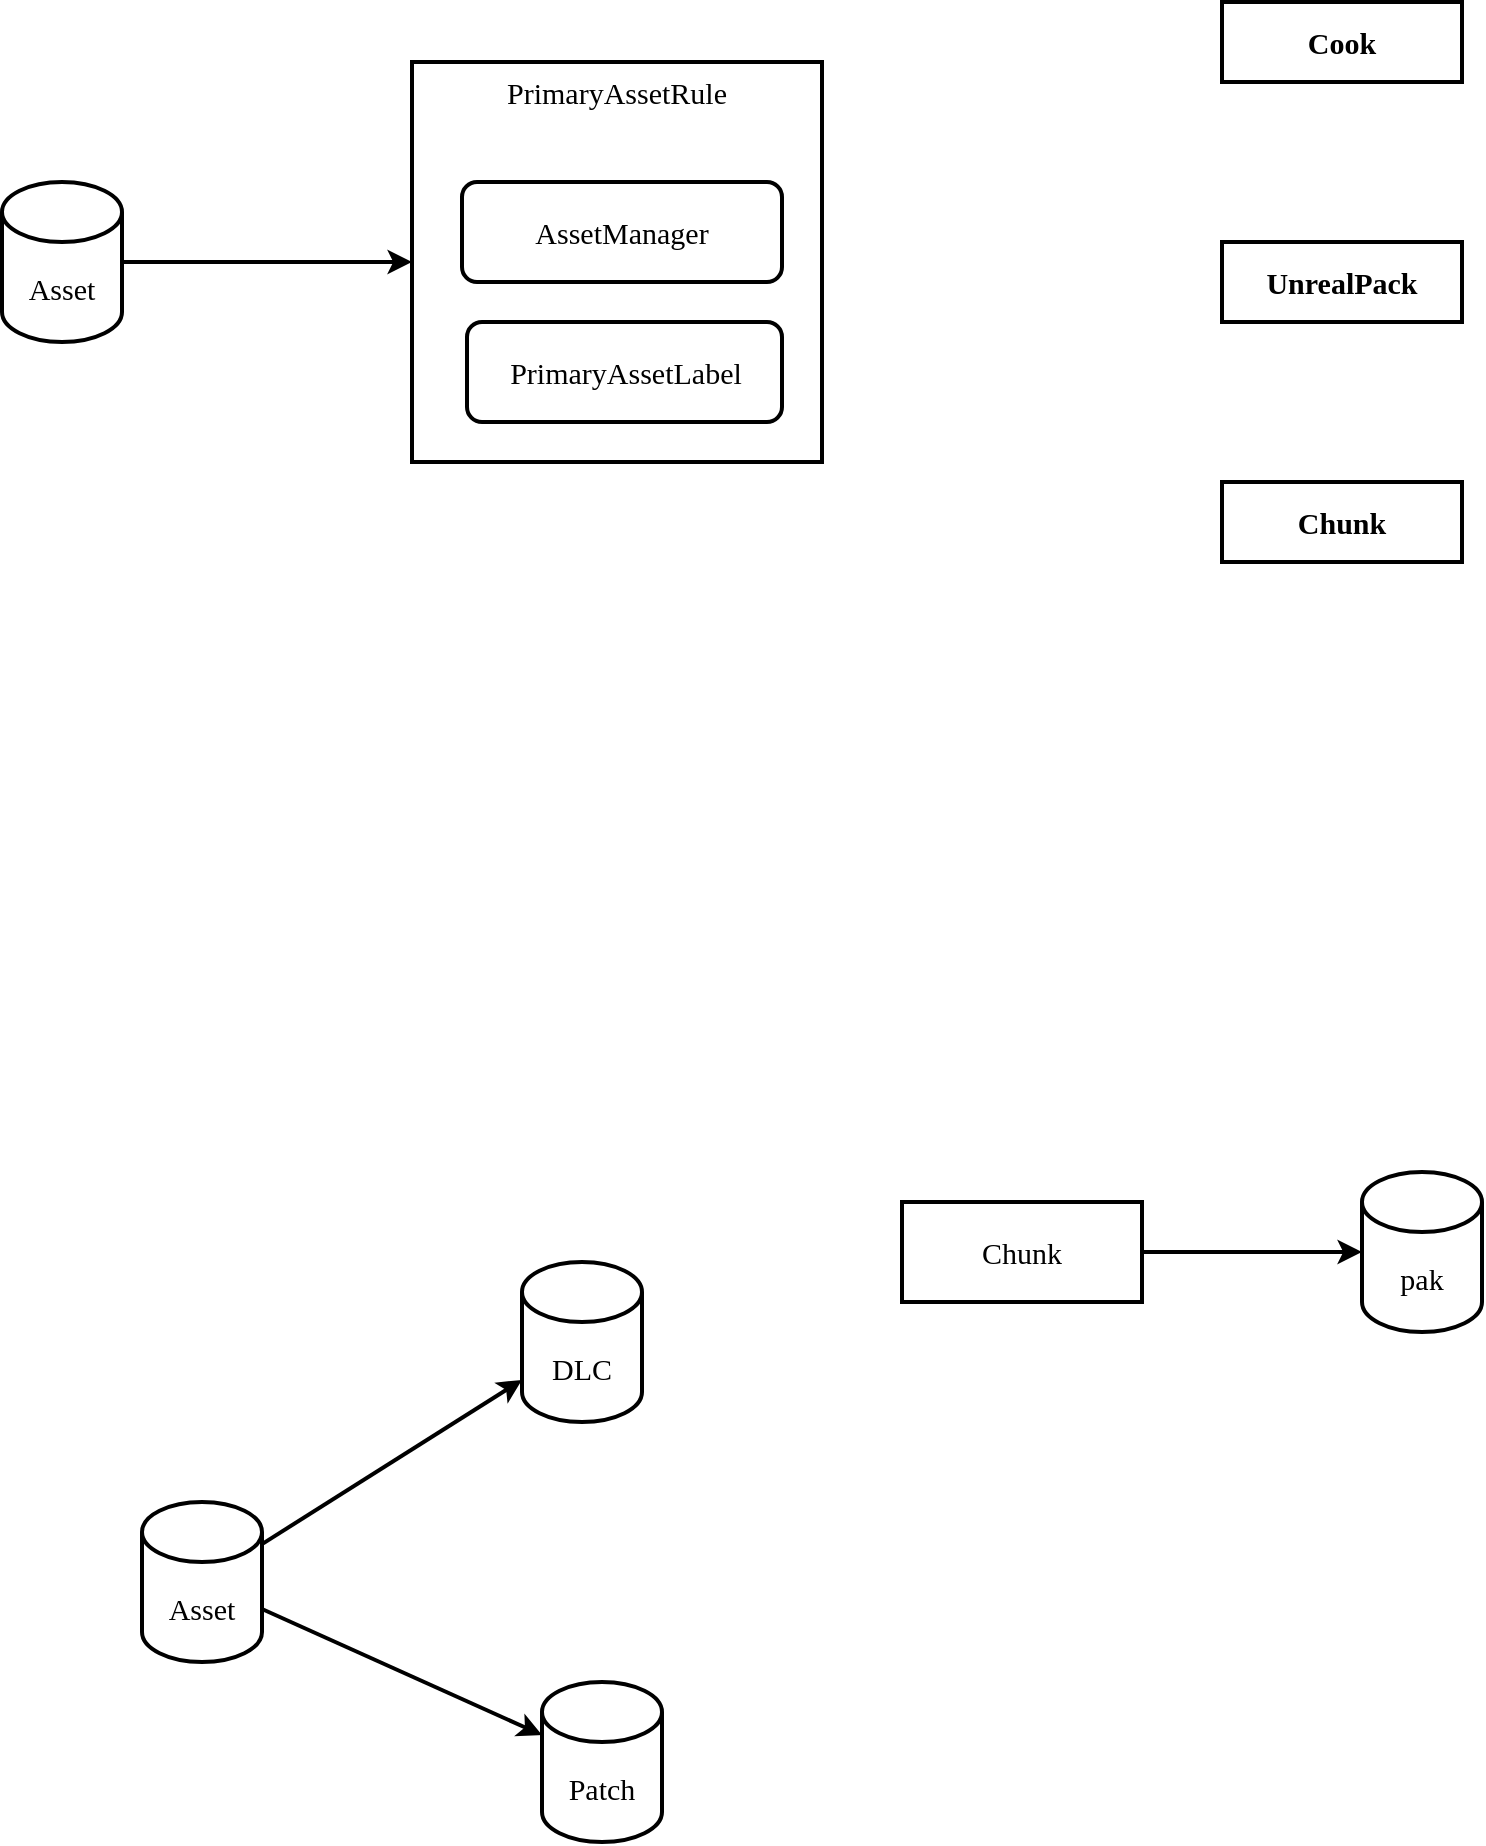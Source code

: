 <mxfile version="15.4.0" type="device" pages="12"><diagram id="GDrep5OGvGhGqGMIwwQI" name="基本概念"><mxGraphModel dx="1913" dy="926" grid="1" gridSize="10" guides="1" tooltips="1" connect="1" arrows="1" fold="1" page="1" pageScale="1" pageWidth="827" pageHeight="1169" math="0" shadow="0"><root><mxCell id="pxznYZdXUJHMTt-woJ9O-0"/><mxCell id="pxznYZdXUJHMTt-woJ9O-1" parent="pxznYZdXUJHMTt-woJ9O-0"/><mxCell id="9e7tn3d-bkO2rauQv5WV-0" value="Cook" style="rounded=0;whiteSpace=wrap;html=1;fontFamily=Comic Sans MS;fontStyle=1;fontSize=15;strokeWidth=2;" parent="pxznYZdXUJHMTt-woJ9O-1" vertex="1"><mxGeometry x="80" y="160" width="120" height="40" as="geometry"/></mxCell><mxCell id="9e7tn3d-bkO2rauQv5WV-1" value="UnrealPack" style="rounded=0;whiteSpace=wrap;html=1;fontFamily=Comic Sans MS;fontStyle=1;fontSize=15;strokeWidth=2;" parent="pxznYZdXUJHMTt-woJ9O-1" vertex="1"><mxGeometry x="80" y="280" width="120" height="40" as="geometry"/></mxCell><mxCell id="9e7tn3d-bkO2rauQv5WV-2" value="Chunk" style="rounded=0;whiteSpace=wrap;html=1;fontFamily=Comic Sans MS;fontStyle=1;fontSize=15;strokeWidth=2;" parent="pxznYZdXUJHMTt-woJ9O-1" vertex="1"><mxGeometry x="80" y="400" width="120" height="40" as="geometry"/></mxCell><mxCell id="9e7tn3d-bkO2rauQv5WV-5" value="" style="rounded=0;orthogonalLoop=1;jettySize=auto;html=1;fontFamily=Comic Sans MS;fontSize=15;strokeWidth=2;" parent="pxznYZdXUJHMTt-woJ9O-1" source="9e7tn3d-bkO2rauQv5WV-3" target="9e7tn3d-bkO2rauQv5WV-4" edge="1"><mxGeometry relative="1" as="geometry"/></mxCell><mxCell id="9e7tn3d-bkO2rauQv5WV-7" value="" style="edgeStyle=none;rounded=0;orthogonalLoop=1;jettySize=auto;html=1;fontFamily=Comic Sans MS;fontSize=15;strokeWidth=2;" parent="pxznYZdXUJHMTt-woJ9O-1" source="9e7tn3d-bkO2rauQv5WV-3" target="9e7tn3d-bkO2rauQv5WV-6" edge="1"><mxGeometry relative="1" as="geometry"/></mxCell><mxCell id="9e7tn3d-bkO2rauQv5WV-3" value="Asset" style="shape=cylinder3;whiteSpace=wrap;html=1;boundedLbl=1;backgroundOutline=1;size=15;fontFamily=Comic Sans MS;fontSize=15;strokeWidth=2;" parent="pxznYZdXUJHMTt-woJ9O-1" vertex="1"><mxGeometry x="-460" y="910" width="60" height="80" as="geometry"/></mxCell><mxCell id="9e7tn3d-bkO2rauQv5WV-4" value="DLC" style="shape=cylinder3;whiteSpace=wrap;html=1;boundedLbl=1;backgroundOutline=1;size=15;fontFamily=Comic Sans MS;fontSize=15;strokeWidth=2;" parent="pxznYZdXUJHMTt-woJ9O-1" vertex="1"><mxGeometry x="-270" y="790" width="60" height="80" as="geometry"/></mxCell><mxCell id="9e7tn3d-bkO2rauQv5WV-6" value="Patch" style="shape=cylinder3;whiteSpace=wrap;html=1;boundedLbl=1;backgroundOutline=1;size=15;fontFamily=Comic Sans MS;fontSize=15;strokeWidth=2;" parent="pxznYZdXUJHMTt-woJ9O-1" vertex="1"><mxGeometry x="-260" y="1000" width="60" height="80" as="geometry"/></mxCell><mxCell id="9e7tn3d-bkO2rauQv5WV-12" style="edgeStyle=none;rounded=0;orthogonalLoop=1;jettySize=auto;html=1;fontFamily=Comic Sans MS;fontSize=15;strokeWidth=2;" parent="pxznYZdXUJHMTt-woJ9O-1" source="9e7tn3d-bkO2rauQv5WV-8" target="9e7tn3d-bkO2rauQv5WV-11" edge="1"><mxGeometry relative="1" as="geometry"/></mxCell><mxCell id="9e7tn3d-bkO2rauQv5WV-8" value="Chunk" style="rounded=0;whiteSpace=wrap;html=1;fontFamily=Comic Sans MS;fontSize=15;strokeWidth=2;" parent="pxznYZdXUJHMTt-woJ9O-1" vertex="1"><mxGeometry x="-80" y="760" width="120" height="50" as="geometry"/></mxCell><mxCell id="9e7tn3d-bkO2rauQv5WV-11" value="pak" style="shape=cylinder3;whiteSpace=wrap;html=1;boundedLbl=1;backgroundOutline=1;size=15;fontFamily=Comic Sans MS;fontSize=15;strokeWidth=2;" parent="pxznYZdXUJHMTt-woJ9O-1" vertex="1"><mxGeometry x="150" y="745" width="60" height="80" as="geometry"/></mxCell><mxCell id="9e7tn3d-bkO2rauQv5WV-16" value="" style="edgeStyle=none;rounded=0;orthogonalLoop=1;jettySize=auto;html=1;fontFamily=Comic Sans MS;fontSize=15;strokeWidth=2;" parent="pxznYZdXUJHMTt-woJ9O-1" source="9e7tn3d-bkO2rauQv5WV-14" target="9e7tn3d-bkO2rauQv5WV-15" edge="1"><mxGeometry relative="1" as="geometry"/></mxCell><mxCell id="9e7tn3d-bkO2rauQv5WV-14" value="Asset" style="shape=cylinder3;whiteSpace=wrap;html=1;boundedLbl=1;backgroundOutline=1;size=15;fontFamily=Comic Sans MS;fontSize=15;strokeWidth=2;" parent="pxznYZdXUJHMTt-woJ9O-1" vertex="1"><mxGeometry x="-530" y="250" width="60" height="80" as="geometry"/></mxCell><mxCell id="9e7tn3d-bkO2rauQv5WV-15" value="PrimaryAssetRule" style="whiteSpace=wrap;html=1;fontFamily=Comic Sans MS;fontSize=15;strokeWidth=2;verticalAlign=top;" parent="pxznYZdXUJHMTt-woJ9O-1" vertex="1"><mxGeometry x="-325" y="190" width="205" height="200" as="geometry"/></mxCell><mxCell id="9e7tn3d-bkO2rauQv5WV-17" value="AssetManager" style="rounded=1;whiteSpace=wrap;html=1;fontFamily=Comic Sans MS;fontSize=15;strokeWidth=2;verticalAlign=middle;" parent="pxznYZdXUJHMTt-woJ9O-1" vertex="1"><mxGeometry x="-300" y="250" width="160" height="50" as="geometry"/></mxCell><mxCell id="9e7tn3d-bkO2rauQv5WV-18" value="PrimaryAssetLabel" style="rounded=1;whiteSpace=wrap;html=1;fontFamily=Comic Sans MS;fontSize=15;strokeWidth=2;verticalAlign=middle;" parent="pxznYZdXUJHMTt-woJ9O-1" vertex="1"><mxGeometry x="-297.5" y="320" width="157.5" height="50" as="geometry"/></mxCell></root></mxGraphModel></diagram><diagram id="lhoUlTW88r6FLQ_wl8s-" name="资产-类图谱"><mxGraphModel dx="3567" dy="2095" grid="1" gridSize="10" guides="1" tooltips="1" connect="1" arrows="1" fold="1" page="1" pageScale="1" pageWidth="827" pageHeight="1169" math="0" shadow="0"><root><mxCell id="0"/><mxCell id="1" parent="0"/><mxCell id="w9oapQc0Q7JhTCtVhA20-1" value="" style="edgeStyle=orthogonalEdgeStyle;rounded=1;orthogonalLoop=1;jettySize=auto;html=1;fontFamily=Comic Sans MS;fontSize=15;startArrow=block;startFill=0;endArrow=none;endFill=0;startSize=16;endSize=6;" parent="1" source="w9oapQc0Q7JhTCtVhA20-4" target="w9oapQc0Q7JhTCtVhA20-5" edge="1"><mxGeometry relative="1" as="geometry"><Array as="points"><mxPoint x="-1040" y="320"/><mxPoint x="-1280" y="320"/></Array></mxGeometry></mxCell><mxCell id="w9oapQc0Q7JhTCtVhA20-2" style="edgeStyle=orthogonalEdgeStyle;rounded=1;orthogonalLoop=1;jettySize=auto;html=1;fontFamily=Comic Sans MS;fontSize=15;startArrow=block;startFill=0;endArrow=none;endFill=0;startSize=16;endSize=6;" parent="1" source="w9oapQc0Q7JhTCtVhA20-4" target="w9oapQc0Q7JhTCtVhA20-20" edge="1"><mxGeometry relative="1" as="geometry"><Array as="points"><mxPoint x="-1040" y="320"/><mxPoint x="-940" y="320"/></Array></mxGeometry></mxCell><mxCell id="w9oapQc0Q7JhTCtVhA20-3" value="" style="edgeStyle=orthogonalEdgeStyle;rounded=1;orthogonalLoop=1;jettySize=auto;html=1;fontFamily=Comic Sans MS;fontSize=15;startArrow=block;startFill=0;endArrow=none;endFill=0;startSize=16;endSize=6;" parent="1" source="w9oapQc0Q7JhTCtVhA20-4" target="w9oapQc0Q7JhTCtVhA20-39" edge="1"><mxGeometry relative="1" as="geometry"/></mxCell><UserObject label="&lt;p style=&quot;margin: 0px ; margin-top: 4px ; text-align: center&quot;&gt;&lt;span style=&quot;font-size: 15px&quot;&gt;&lt;b&gt;&lt;i&gt;UStreamableRenderAsset&lt;/i&gt;&lt;/b&gt;&lt;/span&gt;&lt;br&gt;&lt;/p&gt;&lt;hr size=&quot;1&quot;&gt;&lt;p style=&quot;margin: 0px ; margin-left: 4px&quot;&gt;&lt;br&gt;&lt;/p&gt;&lt;p style=&quot;margin: 0px ; margin-left: 4px&quot;&gt;&lt;br&gt;&lt;/p&gt;" id="w9oapQc0Q7JhTCtVhA20-4"><mxCell style="verticalAlign=top;align=left;overflow=fill;fontSize=12;fontFamily=Helvetica;html=1;fillColor=default;" parent="1" vertex="1"><mxGeometry x="-1142.5" y="180" width="205" height="60" as="geometry"/></mxCell></UserObject><UserObject label="&lt;p style=&quot;margin: 0px ; margin-top: 4px ; text-align: center&quot;&gt;&lt;span style=&quot;font-size: 15px&quot;&gt;&lt;b&gt;UStaticMesh&lt;/b&gt;&lt;/span&gt;&lt;br&gt;&lt;/p&gt;&lt;hr size=&quot;1&quot;&gt;&lt;p style=&quot;margin: 0px ; margin-left: 4px&quot;&gt;&lt;br&gt;&lt;/p&gt;&lt;p style=&quot;margin: 0px ; margin-left: 4px&quot;&gt;&lt;br&gt;&lt;/p&gt;" id="w9oapQc0Q7JhTCtVhA20-5"><mxCell style="verticalAlign=top;align=left;overflow=fill;fontSize=12;fontFamily=Helvetica;html=1;fillColor=default;" parent="1" vertex="1"><mxGeometry x="-1360" y="400" width="160" height="60" as="geometry"/></mxCell></UserObject><mxCell id="w9oapQc0Q7JhTCtVhA20-6" style="edgeStyle=orthogonalEdgeStyle;rounded=1;orthogonalLoop=1;jettySize=auto;html=1;fontFamily=Comic Sans MS;fontSize=15;startArrow=block;startFill=0;endArrow=none;endFill=0;startSize=16;endSize=6;" parent="1" source="w9oapQc0Q7JhTCtVhA20-12" target="w9oapQc0Q7JhTCtVhA20-4" edge="1"><mxGeometry relative="1" as="geometry"/></mxCell><mxCell id="w9oapQc0Q7JhTCtVhA20-7" style="edgeStyle=orthogonalEdgeStyle;rounded=1;orthogonalLoop=1;jettySize=auto;html=1;entryX=0;entryY=0.5;entryDx=0;entryDy=0;fontFamily=Comic Sans MS;fontSize=15;startArrow=block;startFill=0;endArrow=none;endFill=0;startSize=16;endSize=6;" parent="1" source="w9oapQc0Q7JhTCtVhA20-12" target="w9oapQc0Q7JhTCtVhA20-42" edge="1"><mxGeometry relative="1" as="geometry"><Array as="points"><mxPoint x="-560" y="60"/><mxPoint x="-560" y="-350"/></Array></mxGeometry></mxCell><mxCell id="w9oapQc0Q7JhTCtVhA20-8" value="" style="edgeStyle=orthogonalEdgeStyle;rounded=1;orthogonalLoop=1;jettySize=auto;html=1;fontFamily=Comic Sans MS;fontSize=15;startArrow=block;startFill=0;endArrow=none;endFill=0;startSize=16;endSize=6;" parent="1" source="w9oapQc0Q7JhTCtVhA20-12" target="w9oapQc0Q7JhTCtVhA20-47" edge="1"><mxGeometry relative="1" as="geometry"><Array as="points"><mxPoint x="-1240" y="60"/><mxPoint x="-1240" y="-100"/></Array></mxGeometry></mxCell><mxCell id="w9oapQc0Q7JhTCtVhA20-9" value="" style="edgeStyle=orthogonalEdgeStyle;rounded=1;orthogonalLoop=1;jettySize=auto;html=1;fontFamily=Comic Sans MS;fontSize=15;startArrow=block;startFill=0;endArrow=none;endFill=0;startSize=16;endSize=6;" parent="1" source="w9oapQc0Q7JhTCtVhA20-12" target="w9oapQc0Q7JhTCtVhA20-50" edge="1"><mxGeometry relative="1" as="geometry"><Array as="points"><mxPoint x="-1240" y="60"/><mxPoint x="-1240" y="70"/></Array></mxGeometry></mxCell><mxCell id="w9oapQc0Q7JhTCtVhA20-10" value="" style="edgeStyle=orthogonalEdgeStyle;rounded=1;orthogonalLoop=1;jettySize=auto;html=1;fontFamily=Comic Sans MS;fontSize=15;startArrow=block;startFill=0;endArrow=none;endFill=0;startSize=16;endSize=6;" parent="1" source="w9oapQc0Q7JhTCtVhA20-12" target="w9oapQc0Q7JhTCtVhA20-53" edge="1"><mxGeometry relative="1" as="geometry"/></mxCell><mxCell id="w9oapQc0Q7JhTCtVhA20-11" value="" style="edgeStyle=orthogonalEdgeStyle;rounded=1;orthogonalLoop=1;jettySize=auto;html=1;fontFamily=Comic Sans MS;fontSize=15;startArrow=block;startFill=0;endArrow=none;endFill=0;startSize=16;endSize=6;" parent="1" source="w9oapQc0Q7JhTCtVhA20-12" target="w9oapQc0Q7JhTCtVhA20-55" edge="1"><mxGeometry relative="1" as="geometry"/></mxCell><UserObject label="&lt;p style=&quot;margin: 0px ; margin-top: 4px ; text-align: center&quot;&gt;&lt;span style=&quot;font-size: 15px&quot;&gt;&lt;b&gt;UObject&lt;/b&gt;&lt;/span&gt;&lt;br&gt;&lt;/p&gt;&lt;hr size=&quot;1&quot;&gt;&lt;p style=&quot;margin: 0px ; margin-left: 4px&quot;&gt;&lt;br&gt;&lt;/p&gt;&lt;p style=&quot;margin: 0px ; margin-left: 4px&quot;&gt;&lt;br&gt;&lt;/p&gt;" id="w9oapQc0Q7JhTCtVhA20-12"><mxCell style="verticalAlign=top;align=left;overflow=fill;fontSize=12;fontFamily=Helvetica;html=1;fillColor=default;" parent="1" vertex="1"><mxGeometry x="-1135" y="30" width="190" height="60" as="geometry"/></mxCell></UserObject><mxCell id="w9oapQc0Q7JhTCtVhA20-13" value="" style="edgeStyle=orthogonalEdgeStyle;rounded=1;orthogonalLoop=1;jettySize=auto;html=1;fontFamily=Comic Sans MS;fontSize=15;startArrow=block;startFill=0;endArrow=none;endFill=0;startSize=16;endSize=6;" parent="1" source="w9oapQc0Q7JhTCtVhA20-20" target="w9oapQc0Q7JhTCtVhA20-23" edge="1"><mxGeometry relative="1" as="geometry"><Array as="points"><mxPoint x="-940" y="580"/><mxPoint x="-1040" y="580"/></Array></mxGeometry></mxCell><mxCell id="w9oapQc0Q7JhTCtVhA20-14" style="edgeStyle=orthogonalEdgeStyle;rounded=1;orthogonalLoop=1;jettySize=auto;html=1;entryX=0.5;entryY=0;entryDx=0;entryDy=0;fontFamily=Comic Sans MS;fontSize=15;startArrow=block;startFill=0;endArrow=none;endFill=0;startSize=16;endSize=6;" parent="1" source="w9oapQc0Q7JhTCtVhA20-20" target="w9oapQc0Q7JhTCtVhA20-24" edge="1"><mxGeometry relative="1" as="geometry"><Array as="points"><mxPoint x="-940" y="580"/><mxPoint x="-800" y="580"/></Array></mxGeometry></mxCell><mxCell id="w9oapQc0Q7JhTCtVhA20-15" style="edgeStyle=orthogonalEdgeStyle;rounded=1;orthogonalLoop=1;jettySize=auto;html=1;entryX=0.5;entryY=0;entryDx=0;entryDy=0;fontFamily=Comic Sans MS;fontSize=15;startArrow=block;startFill=0;endArrow=none;endFill=0;startSize=16;endSize=6;" parent="1" source="w9oapQc0Q7JhTCtVhA20-20" target="w9oapQc0Q7JhTCtVhA20-25" edge="1"><mxGeometry relative="1" as="geometry"><Array as="points"><mxPoint x="-940" y="580"/><mxPoint x="-560" y="580"/></Array></mxGeometry></mxCell><mxCell id="w9oapQc0Q7JhTCtVhA20-16" style="edgeStyle=orthogonalEdgeStyle;rounded=1;orthogonalLoop=1;jettySize=auto;html=1;fontFamily=Comic Sans MS;fontSize=15;startArrow=block;startFill=0;endArrow=none;endFill=0;startSize=16;endSize=6;" parent="1" source="w9oapQc0Q7JhTCtVhA20-20" target="w9oapQc0Q7JhTCtVhA20-26" edge="1"><mxGeometry relative="1" as="geometry"><Array as="points"><mxPoint x="-940" y="580"/><mxPoint x="-1222" y="580"/></Array></mxGeometry></mxCell><mxCell id="w9oapQc0Q7JhTCtVhA20-17" value="" style="edgeStyle=orthogonalEdgeStyle;rounded=1;orthogonalLoop=1;jettySize=auto;html=1;fontFamily=Comic Sans MS;fontSize=15;startArrow=block;startFill=0;endArrow=none;endFill=0;startSize=16;endSize=6;" parent="1" source="w9oapQc0Q7JhTCtVhA20-20" target="w9oapQc0Q7JhTCtVhA20-27" edge="1"><mxGeometry relative="1" as="geometry"><Array as="points"><mxPoint x="-940" y="580"/><mxPoint x="-1400" y="580"/></Array></mxGeometry></mxCell><mxCell id="w9oapQc0Q7JhTCtVhA20-18" value="" style="edgeStyle=orthogonalEdgeStyle;rounded=1;orthogonalLoop=1;jettySize=auto;html=1;fontFamily=Comic Sans MS;fontSize=15;startArrow=block;startFill=0;endArrow=none;endFill=0;startSize=16;endSize=6;" parent="1" source="w9oapQc0Q7JhTCtVhA20-20" target="w9oapQc0Q7JhTCtVhA20-32" edge="1"><mxGeometry relative="1" as="geometry"/></mxCell><mxCell id="w9oapQc0Q7JhTCtVhA20-19" value="" style="edgeStyle=orthogonalEdgeStyle;rounded=1;orthogonalLoop=1;jettySize=auto;html=1;fontFamily=Comic Sans MS;fontSize=15;startArrow=block;startFill=0;endArrow=none;endFill=0;startSize=16;endSize=6;" parent="1" source="w9oapQc0Q7JhTCtVhA20-20" target="w9oapQc0Q7JhTCtVhA20-61" edge="1"><mxGeometry relative="1" as="geometry"><Array as="points"><mxPoint x="-940" y="580"/><mxPoint x="-360" y="580"/></Array></mxGeometry></mxCell><UserObject label="&lt;p style=&quot;margin: 0px ; margin-top: 4px ; text-align: center&quot;&gt;&lt;span style=&quot;font-size: 15px&quot;&gt;&lt;b&gt;UTexture&lt;/b&gt;&lt;/span&gt;&lt;br&gt;&lt;/p&gt;&lt;hr size=&quot;1&quot;&gt;&lt;p style=&quot;margin: 0px ; margin-left: 4px&quot;&gt;&lt;br&gt;&lt;/p&gt;&lt;p style=&quot;margin: 0px ; margin-left: 4px&quot;&gt;&lt;br&gt;&lt;/p&gt;" id="w9oapQc0Q7JhTCtVhA20-20"><mxCell style="verticalAlign=top;align=left;overflow=fill;fontSize=12;fontFamily=Helvetica;html=1;fillColor=default;" parent="1" vertex="1"><mxGeometry x="-1020" y="400" width="160" height="60" as="geometry"/></mxCell></UserObject><mxCell id="w9oapQc0Q7JhTCtVhA20-21" value="" style="edgeStyle=orthogonalEdgeStyle;rounded=1;orthogonalLoop=1;jettySize=auto;html=1;fontFamily=Comic Sans MS;fontSize=15;startArrow=block;startFill=0;endArrow=none;endFill=0;startSize=16;endSize=6;" parent="1" source="w9oapQc0Q7JhTCtVhA20-23" target="w9oapQc0Q7JhTCtVhA20-57" edge="1"><mxGeometry relative="1" as="geometry"/></mxCell><mxCell id="w9oapQc0Q7JhTCtVhA20-22" value="" style="edgeStyle=orthogonalEdgeStyle;rounded=1;orthogonalLoop=1;jettySize=auto;html=1;fontFamily=Comic Sans MS;fontSize=15;startArrow=block;startFill=0;endArrow=none;endFill=0;startSize=16;endSize=6;" parent="1" source="w9oapQc0Q7JhTCtVhA20-23" target="w9oapQc0Q7JhTCtVhA20-58" edge="1"><mxGeometry relative="1" as="geometry"/></mxCell><UserObject label="&lt;p style=&quot;margin: 0px ; margin-top: 4px ; text-align: center&quot;&gt;&lt;span style=&quot;font-size: 15px&quot;&gt;&lt;b&gt;UTexture2D&lt;/b&gt;&lt;/span&gt;&lt;br&gt;&lt;/p&gt;&lt;hr size=&quot;1&quot;&gt;&lt;p style=&quot;margin: 0px ; margin-left: 4px&quot;&gt;&lt;br&gt;&lt;/p&gt;&lt;p style=&quot;margin: 0px ; margin-left: 4px&quot;&gt;&lt;br&gt;&lt;/p&gt;" id="w9oapQc0Q7JhTCtVhA20-23"><mxCell style="verticalAlign=top;align=left;overflow=fill;fontSize=12;fontFamily=Helvetica;html=1;fillColor=default;" parent="1" vertex="1"><mxGeometry x="-1097.5" y="660" width="160" height="60" as="geometry"/></mxCell></UserObject><UserObject label="&lt;p style=&quot;margin: 0px ; margin-top: 4px ; text-align: center&quot;&gt;&lt;span style=&quot;font-size: 15px&quot;&gt;&lt;b&gt;UTexture2DArray&lt;/b&gt;&lt;/span&gt;&lt;br&gt;&lt;/p&gt;&lt;hr size=&quot;1&quot;&gt;&lt;p style=&quot;margin: 0px ; margin-left: 4px&quot;&gt;&lt;br&gt;&lt;/p&gt;&lt;p style=&quot;margin: 0px ; margin-left: 4px&quot;&gt;&lt;br&gt;&lt;/p&gt;" id="w9oapQc0Q7JhTCtVhA20-24"><mxCell style="verticalAlign=top;align=left;overflow=fill;fontSize=12;fontFamily=Helvetica;html=1;fillColor=default;" parent="1" vertex="1"><mxGeometry x="-880" y="660" width="160" height="60" as="geometry"/></mxCell></UserObject><UserObject label="&lt;p style=&quot;margin: 0px ; margin-top: 4px ; text-align: center&quot;&gt;&lt;span style=&quot;font-size: 15px&quot;&gt;&lt;b&gt;UTexture2DDynamic&lt;/b&gt;&lt;/span&gt;&lt;br&gt;&lt;/p&gt;&lt;hr size=&quot;1&quot;&gt;&lt;p style=&quot;margin: 0px ; margin-left: 4px&quot;&gt;&lt;br&gt;&lt;/p&gt;&lt;p style=&quot;margin: 0px ; margin-left: 4px&quot;&gt;&lt;br&gt;&lt;/p&gt;" id="w9oapQc0Q7JhTCtVhA20-25"><mxCell style="verticalAlign=top;align=left;overflow=fill;fontSize=12;fontFamily=Helvetica;html=1;fillColor=default;" parent="1" vertex="1"><mxGeometry x="-640" y="660" width="160" height="60" as="geometry"/></mxCell></UserObject><UserObject label="&lt;p style=&quot;margin: 0px ; margin-top: 4px ; text-align: center&quot;&gt;&lt;span style=&quot;font-size: 15px&quot;&gt;&lt;b&gt;UTextureCube&lt;/b&gt;&lt;/span&gt;&lt;br&gt;&lt;/p&gt;&lt;hr size=&quot;1&quot;&gt;&lt;p style=&quot;margin: 0px ; margin-left: 4px&quot;&gt;&lt;br&gt;&lt;/p&gt;&lt;p style=&quot;margin: 0px ; margin-left: 4px&quot;&gt;&lt;br&gt;&lt;/p&gt;" id="w9oapQc0Q7JhTCtVhA20-26"><mxCell style="verticalAlign=top;align=left;overflow=fill;fontSize=12;fontFamily=Helvetica;html=1;fillColor=default;" parent="1" vertex="1"><mxGeometry x="-1302.5" y="660" width="160" height="60" as="geometry"/></mxCell></UserObject><UserObject label="&lt;p style=&quot;margin: 0px ; margin-top: 4px ; text-align: center&quot;&gt;&lt;span style=&quot;font-size: 15px&quot;&gt;&lt;b&gt;UTextureCubeArray&lt;/b&gt;&lt;/span&gt;&lt;br&gt;&lt;/p&gt;&lt;hr size=&quot;1&quot;&gt;&lt;p style=&quot;margin: 0px ; margin-left: 4px&quot;&gt;&lt;br&gt;&lt;/p&gt;&lt;p style=&quot;margin: 0px ; margin-left: 4px&quot;&gt;&lt;br&gt;&lt;/p&gt;" id="w9oapQc0Q7JhTCtVhA20-27"><mxCell style="verticalAlign=top;align=left;overflow=fill;fontSize=12;fontFamily=Helvetica;html=1;fillColor=default;" parent="1" vertex="1"><mxGeometry x="-1480" y="660" width="160" height="60" as="geometry"/></mxCell></UserObject><mxCell id="w9oapQc0Q7JhTCtVhA20-28" value="" style="edgeStyle=orthogonalEdgeStyle;rounded=1;orthogonalLoop=1;jettySize=auto;html=1;fontFamily=Comic Sans MS;fontSize=15;startArrow=block;startFill=0;endArrow=none;endFill=0;startSize=16;endSize=6;" parent="1" source="w9oapQc0Q7JhTCtVhA20-32" target="w9oapQc0Q7JhTCtVhA20-34" edge="1"><mxGeometry relative="1" as="geometry"><Array as="points"><mxPoint x="-240" y="430"/><mxPoint x="-240" y="190"/></Array></mxGeometry></mxCell><mxCell id="w9oapQc0Q7JhTCtVhA20-29" value="" style="edgeStyle=orthogonalEdgeStyle;rounded=1;orthogonalLoop=1;jettySize=auto;html=1;fontFamily=Comic Sans MS;fontSize=15;startArrow=block;startFill=0;endArrow=none;endFill=0;startSize=16;endSize=6;" parent="1" source="w9oapQc0Q7JhTCtVhA20-32" target="w9oapQc0Q7JhTCtVhA20-35" edge="1"><mxGeometry relative="1" as="geometry"><Array as="points"><mxPoint x="-240" y="430"/><mxPoint x="-240" y="310"/></Array></mxGeometry></mxCell><mxCell id="w9oapQc0Q7JhTCtVhA20-30" value="" style="edgeStyle=orthogonalEdgeStyle;rounded=1;orthogonalLoop=1;jettySize=auto;html=1;fontFamily=Comic Sans MS;fontSize=15;startArrow=block;startFill=0;endArrow=none;endFill=0;startSize=16;endSize=6;" parent="1" source="w9oapQc0Q7JhTCtVhA20-32" target="w9oapQc0Q7JhTCtVhA20-36" edge="1"><mxGeometry relative="1" as="geometry"/></mxCell><mxCell id="w9oapQc0Q7JhTCtVhA20-31" value="" style="edgeStyle=orthogonalEdgeStyle;rounded=1;orthogonalLoop=1;jettySize=auto;html=1;fontFamily=Comic Sans MS;fontSize=15;startArrow=block;startFill=0;endArrow=none;endFill=0;startSize=16;endSize=6;" parent="1" source="w9oapQc0Q7JhTCtVhA20-32" target="w9oapQc0Q7JhTCtVhA20-37" edge="1"><mxGeometry relative="1" as="geometry"><Array as="points"><mxPoint x="-240" y="430"/><mxPoint x="-240" y="585"/></Array></mxGeometry></mxCell><UserObject label="&lt;p style=&quot;margin: 0px ; margin-top: 4px ; text-align: center&quot;&gt;&lt;span style=&quot;font-size: 15px&quot;&gt;&lt;b&gt;UTextureRenderTarget&lt;/b&gt;&lt;/span&gt;&lt;br&gt;&lt;/p&gt;&lt;hr size=&quot;1&quot;&gt;&lt;p style=&quot;margin: 0px ; margin-left: 4px&quot;&gt;&lt;br&gt;&lt;/p&gt;&lt;p style=&quot;margin: 0px ; margin-left: 4px&quot;&gt;&lt;br&gt;&lt;/p&gt;" id="w9oapQc0Q7JhTCtVhA20-32"><mxCell style="verticalAlign=top;align=left;overflow=fill;fontSize=12;fontFamily=Helvetica;html=1;fillColor=default;" parent="1" vertex="1"><mxGeometry x="-520" y="400" width="180" height="60" as="geometry"/></mxCell></UserObject><mxCell id="w9oapQc0Q7JhTCtVhA20-33" value="" style="edgeStyle=orthogonalEdgeStyle;rounded=1;orthogonalLoop=1;jettySize=auto;html=1;fontFamily=Comic Sans MS;fontSize=15;startArrow=block;startFill=0;endArrow=none;endFill=0;startSize=16;endSize=6;" parent="1" source="w9oapQc0Q7JhTCtVhA20-34" target="w9oapQc0Q7JhTCtVhA20-45" edge="1"><mxGeometry relative="1" as="geometry"/></mxCell><UserObject label="&lt;p style=&quot;margin: 0px ; margin-top: 4px ; text-align: center&quot;&gt;&lt;span style=&quot;font-size: 15px&quot;&gt;&lt;b&gt;UTextureRenderTarget2D&lt;/b&gt;&lt;/span&gt;&lt;br&gt;&lt;/p&gt;&lt;hr size=&quot;1&quot;&gt;&lt;p style=&quot;margin: 0px ; margin-left: 4px&quot;&gt;&lt;br&gt;&lt;/p&gt;" id="w9oapQc0Q7JhTCtVhA20-34"><mxCell style="verticalAlign=top;align=left;overflow=fill;fontSize=12;fontFamily=Helvetica;html=1;fillColor=default;" parent="1" vertex="1"><mxGeometry x="-160" y="160" width="240" height="60" as="geometry"/></mxCell></UserObject><UserObject label="&lt;p style=&quot;margin: 0px ; margin-top: 4px ; text-align: center&quot;&gt;&lt;span style=&quot;font-size: 15px&quot;&gt;&lt;b&gt;UTextureRenderTarget2DArray&lt;/b&gt;&lt;/span&gt;&lt;br&gt;&lt;/p&gt;&lt;hr size=&quot;1&quot;&gt;&lt;p style=&quot;margin: 0px ; margin-left: 4px&quot;&gt;&lt;br&gt;&lt;/p&gt;&lt;p style=&quot;margin: 0px ; margin-left: 4px&quot;&gt;&lt;br&gt;&lt;/p&gt;" id="w9oapQc0Q7JhTCtVhA20-35"><mxCell style="verticalAlign=top;align=left;overflow=fill;fontSize=12;fontFamily=Helvetica;html=1;fillColor=default;" parent="1" vertex="1"><mxGeometry x="-160" y="280" width="240" height="60" as="geometry"/></mxCell></UserObject><UserObject label="&lt;p style=&quot;margin: 0px ; margin-top: 4px ; text-align: center&quot;&gt;&lt;span style=&quot;font-size: 15px&quot;&gt;&lt;b&gt;UTextureRenderTargetCube&lt;/b&gt;&lt;/span&gt;&lt;br&gt;&lt;/p&gt;&lt;hr size=&quot;1&quot;&gt;&lt;p style=&quot;margin: 0px ; margin-left: 4px&quot;&gt;&lt;br&gt;&lt;/p&gt;&lt;p style=&quot;margin: 0px ; margin-left: 4px&quot;&gt;&lt;br&gt;&lt;/p&gt;" id="w9oapQc0Q7JhTCtVhA20-36"><mxCell style="verticalAlign=top;align=left;overflow=fill;fontSize=12;fontFamily=Helvetica;html=1;fillColor=default;" parent="1" vertex="1"><mxGeometry x="-160" y="400" width="240" height="60" as="geometry"/></mxCell></UserObject><UserObject label="&lt;p style=&quot;margin: 0px ; margin-top: 4px ; text-align: center&quot;&gt;&lt;span style=&quot;font-size: 15px&quot;&gt;&lt;b&gt;UTextureRenderTargetVolume&lt;/b&gt;&lt;/span&gt;&lt;br&gt;&lt;/p&gt;&lt;hr size=&quot;1&quot;&gt;&lt;p style=&quot;margin: 0px ; margin-left: 4px&quot;&gt;&lt;br&gt;&lt;/p&gt;&lt;p style=&quot;margin: 0px ; margin-left: 4px&quot;&gt;&lt;br&gt;&lt;/p&gt;" id="w9oapQc0Q7JhTCtVhA20-37"><mxCell style="verticalAlign=top;align=left;overflow=fill;fontSize=12;fontFamily=Helvetica;html=1;fillColor=default;" parent="1" vertex="1"><mxGeometry x="-160" y="555" width="240" height="60" as="geometry"/></mxCell></UserObject><mxCell id="w9oapQc0Q7JhTCtVhA20-38" value="" style="edgeStyle=orthogonalEdgeStyle;rounded=1;orthogonalLoop=1;jettySize=auto;html=1;fontFamily=Comic Sans MS;fontSize=15;startArrow=block;startFill=0;endArrow=none;endFill=0;startSize=16;endSize=6;" parent="1" source="w9oapQc0Q7JhTCtVhA20-39" target="w9oapQc0Q7JhTCtVhA20-40" edge="1"><mxGeometry relative="1" as="geometry"/></mxCell><UserObject label="&lt;p style=&quot;margin: 0px ; margin-top: 4px ; text-align: center&quot;&gt;&lt;span style=&quot;font-size: 15px&quot;&gt;&lt;b&gt;USkinnedAsset&lt;/b&gt;&lt;/span&gt;&lt;br&gt;&lt;/p&gt;&lt;hr size=&quot;1&quot;&gt;&lt;p style=&quot;margin: 0px ; margin-left: 4px&quot;&gt;&lt;br&gt;&lt;/p&gt;&lt;p style=&quot;margin: 0px ; margin-left: 4px&quot;&gt;&lt;br&gt;&lt;/p&gt;" id="w9oapQc0Q7JhTCtVhA20-39"><mxCell style="verticalAlign=top;align=left;overflow=fill;fontSize=12;fontFamily=Helvetica;html=1;fillColor=default;" parent="1" vertex="1"><mxGeometry x="-1445" y="180" width="205" height="60" as="geometry"/></mxCell></UserObject><UserObject label="&lt;p style=&quot;margin: 0px ; margin-top: 4px ; text-align: center&quot;&gt;&lt;span style=&quot;font-size: 15px&quot;&gt;&lt;b&gt;USkeletalMesh&lt;/b&gt;&lt;/span&gt;&lt;br&gt;&lt;/p&gt;&lt;hr size=&quot;1&quot;&gt;&lt;p style=&quot;margin: 0px ; margin-left: 4px&quot;&gt;&lt;br&gt;&lt;/p&gt;&lt;p style=&quot;margin: 0px ; margin-left: 4px&quot;&gt;&lt;br&gt;&lt;/p&gt;" id="w9oapQc0Q7JhTCtVhA20-40"><mxCell style="verticalAlign=top;align=left;overflow=fill;fontSize=12;fontFamily=Helvetica;html=1;fillColor=default;" parent="1" vertex="1"><mxGeometry x="-1790" y="180" width="205" height="60" as="geometry"/></mxCell></UserObject><mxCell id="w9oapQc0Q7JhTCtVhA20-41" value="" style="edgeStyle=orthogonalEdgeStyle;rounded=1;orthogonalLoop=1;jettySize=auto;html=1;fontFamily=Comic Sans MS;fontSize=15;startArrow=block;startFill=0;endArrow=none;endFill=0;startSize=16;endSize=6;" parent="1" source="w9oapQc0Q7JhTCtVhA20-42" target="w9oapQc0Q7JhTCtVhA20-44" edge="1"><mxGeometry relative="1" as="geometry"/></mxCell><UserObject label="&lt;p style=&quot;margin: 0px ; margin-top: 4px ; text-align: center&quot;&gt;&lt;span style=&quot;font-size: 15px&quot;&gt;&lt;b&gt;UBlueprintCore&lt;/b&gt;&lt;/span&gt;&lt;br&gt;&lt;/p&gt;&lt;hr size=&quot;1&quot;&gt;&lt;p style=&quot;margin: 0px ; margin-left: 4px&quot;&gt;&lt;br&gt;&lt;/p&gt;&lt;p style=&quot;margin: 0px ; margin-left: 4px&quot;&gt;&lt;br&gt;&lt;/p&gt;" id="w9oapQc0Q7JhTCtVhA20-42"><mxCell style="verticalAlign=top;align=left;overflow=fill;fontSize=12;fontFamily=Helvetica;html=1;fillColor=#dae8fc;strokeColor=#6c8ebf;" parent="1" vertex="1"><mxGeometry x="-460" y="-380" width="205" height="60" as="geometry"/></mxCell></UserObject><mxCell id="w9oapQc0Q7JhTCtVhA20-43" value="" style="edgeStyle=orthogonalEdgeStyle;rounded=1;orthogonalLoop=1;jettySize=auto;html=1;fontFamily=Comic Sans MS;fontSize=15;startArrow=block;startFill=0;endArrow=none;endFill=0;startSize=16;endSize=6;" parent="1" source="w9oapQc0Q7JhTCtVhA20-44" target="w9oapQc0Q7JhTCtVhA20-56" edge="1"><mxGeometry relative="1" as="geometry"><Array as="points"><mxPoint x="170" y="-350"/><mxPoint x="170" y="-350"/></Array></mxGeometry></mxCell><UserObject label="&lt;p style=&quot;margin: 0px ; margin-top: 4px ; text-align: center&quot;&gt;&lt;span style=&quot;font-size: 15px&quot;&gt;&lt;b&gt;UBlueprint&lt;/b&gt;&lt;/span&gt;&lt;br&gt;&lt;/p&gt;&lt;hr size=&quot;1&quot;&gt;&lt;p style=&quot;margin: 0px ; margin-left: 4px&quot;&gt;&lt;br&gt;&lt;/p&gt;&lt;p style=&quot;margin: 0px ; margin-left: 4px&quot;&gt;&lt;br&gt;&lt;/p&gt;" id="w9oapQc0Q7JhTCtVhA20-44"><mxCell style="verticalAlign=top;align=left;overflow=fill;fontSize=12;fontFamily=Helvetica;html=1;fillColor=#dae8fc;strokeColor=#6c8ebf;" parent="1" vertex="1"><mxGeometry x="-140" y="-380" width="205" height="60" as="geometry"/></mxCell></UserObject><UserObject label="&lt;p style=&quot;margin: 0px ; margin-top: 4px ; text-align: center&quot;&gt;&lt;span style=&quot;font-size: 15px&quot;&gt;&lt;b&gt;UCanvasRenderTarget2D&lt;/b&gt;&lt;/span&gt;&lt;br&gt;&lt;/p&gt;&lt;hr size=&quot;1&quot;&gt;&lt;p style=&quot;margin: 0px ; margin-left: 4px&quot;&gt;&lt;br&gt;&lt;/p&gt;" id="w9oapQc0Q7JhTCtVhA20-45"><mxCell style="verticalAlign=top;align=left;overflow=fill;fontSize=12;fontFamily=Helvetica;html=1;fillColor=default;" parent="1" vertex="1"><mxGeometry x="220" y="160" width="240" height="60" as="geometry"/></mxCell></UserObject><mxCell id="w9oapQc0Q7JhTCtVhA20-46" value="" style="edgeStyle=orthogonalEdgeStyle;rounded=1;orthogonalLoop=1;jettySize=auto;html=1;fontFamily=Comic Sans MS;fontSize=15;startArrow=block;startFill=0;endArrow=none;endFill=0;startSize=16;endSize=6;" parent="1" source="w9oapQc0Q7JhTCtVhA20-47" target="w9oapQc0Q7JhTCtVhA20-49" edge="1"><mxGeometry relative="1" as="geometry"/></mxCell><UserObject label="&lt;p style=&quot;margin: 0px ; margin-top: 4px ; text-align: center&quot;&gt;&lt;span style=&quot;font-size: 15px&quot;&gt;&lt;b&gt;UDataTable&lt;/b&gt;&lt;/span&gt;&lt;br&gt;&lt;/p&gt;&lt;hr size=&quot;1&quot;&gt;&lt;p style=&quot;margin: 0px ; margin-left: 4px&quot;&gt;&lt;br&gt;&lt;/p&gt;&lt;p style=&quot;margin: 0px ; margin-left: 4px&quot;&gt;&lt;br&gt;&lt;/p&gt;" id="w9oapQc0Q7JhTCtVhA20-47"><mxCell style="verticalAlign=top;align=left;overflow=fill;fontSize=12;fontFamily=Helvetica;html=1;fillColor=default;" parent="1" vertex="1"><mxGeometry x="-1470" y="-130" width="190" height="60" as="geometry"/></mxCell></UserObject><mxCell id="w9oapQc0Q7JhTCtVhA20-48" style="edgeStyle=orthogonalEdgeStyle;rounded=1;orthogonalLoop=1;jettySize=auto;html=1;entryX=0.558;entryY=0.017;entryDx=0;entryDy=0;entryPerimeter=0;fontFamily=Comic Sans MS;fontSize=15;startArrow=diamondThin;startFill=0;endArrow=none;endFill=0;startSize=16;endSize=6;" parent="1" source="w9oapQc0Q7JhTCtVhA20-49" target="w9oapQc0Q7JhTCtVhA20-47" edge="1"><mxGeometry relative="1" as="geometry"><Array as="points"><mxPoint x="-1539" y="-230"/><mxPoint x="-1278" y="-230"/></Array></mxGeometry></mxCell><UserObject label="&lt;p style=&quot;margin: 0px ; margin-top: 4px ; text-align: center&quot;&gt;&lt;span style=&quot;font-size: 15px&quot;&gt;&lt;b&gt;UCompositeDataTable&lt;/b&gt;&lt;/span&gt;&lt;br&gt;&lt;/p&gt;&lt;hr size=&quot;1&quot;&gt;&lt;p style=&quot;margin: 0px ; margin-left: 4px&quot;&gt;&lt;br&gt;&lt;/p&gt;&lt;p style=&quot;margin: 0px ; margin-left: 4px&quot;&gt;&lt;br&gt;&lt;/p&gt;" id="w9oapQc0Q7JhTCtVhA20-49"><mxCell style="verticalAlign=top;align=left;overflow=fill;fontSize=12;fontFamily=Helvetica;html=1;fillColor=default;" parent="1" vertex="1"><mxGeometry x="-1775" y="-130" width="190" height="60" as="geometry"/></mxCell></UserObject><UserObject label="&lt;p style=&quot;margin: 0px ; margin-top: 4px ; text-align: center&quot;&gt;&lt;span style=&quot;font-size: 15px&quot;&gt;&lt;b&gt;UCurveTable&lt;/b&gt;&lt;/span&gt;&lt;br&gt;&lt;/p&gt;&lt;hr size=&quot;1&quot;&gt;&lt;p style=&quot;margin: 0px ; margin-left: 4px&quot;&gt;&lt;br&gt;&lt;/p&gt;&lt;p style=&quot;margin: 0px ; margin-left: 4px&quot;&gt;&lt;br&gt;&lt;/p&gt;" id="w9oapQc0Q7JhTCtVhA20-50"><mxCell style="verticalAlign=top;align=left;overflow=fill;fontSize=12;fontFamily=Helvetica;html=1;fillColor=default;" parent="1" vertex="1"><mxGeometry x="-1470" y="40" width="190" height="60" as="geometry"/></mxCell></UserObject><mxCell id="w9oapQc0Q7JhTCtVhA20-51" value="" style="edgeStyle=orthogonalEdgeStyle;rounded=1;orthogonalLoop=1;jettySize=auto;html=1;fontFamily=Comic Sans MS;fontSize=15;startArrow=block;startFill=0;endArrow=none;endFill=0;startSize=16;endSize=6;" parent="1" source="w9oapQc0Q7JhTCtVhA20-53" target="w9oapQc0Q7JhTCtVhA20-54" edge="1"><mxGeometry relative="1" as="geometry"/></mxCell><mxCell id="w9oapQc0Q7JhTCtVhA20-52" value="" style="edgeStyle=orthogonalEdgeStyle;rounded=1;orthogonalLoop=1;jettySize=auto;html=1;fontFamily=Comic Sans MS;fontSize=15;startArrow=block;startFill=0;endArrow=none;endFill=0;startSize=16;endSize=6;" parent="1" source="w9oapQc0Q7JhTCtVhA20-53" target="w9oapQc0Q7JhTCtVhA20-59" edge="1"><mxGeometry relative="1" as="geometry"/></mxCell><UserObject label="&lt;p style=&quot;margin: 0px ; margin-top: 4px ; text-align: center&quot;&gt;&lt;span style=&quot;font-size: 15px&quot;&gt;&lt;b&gt;&lt;i&gt;UDataAsset&lt;/i&gt;&lt;/b&gt;&lt;/span&gt;&lt;br&gt;&lt;/p&gt;&lt;hr size=&quot;1&quot;&gt;&lt;p style=&quot;margin: 0px ; margin-left: 4px&quot;&gt;&lt;br&gt;&lt;/p&gt;&lt;p style=&quot;margin: 0px ; margin-left: 4px&quot;&gt;&lt;br&gt;&lt;/p&gt;" id="w9oapQc0Q7JhTCtVhA20-53"><mxCell style="verticalAlign=top;align=left;overflow=fill;fontSize=12;fontFamily=Helvetica;html=1;fillColor=default;" parent="1" vertex="1"><mxGeometry x="-1210" y="-210" width="190" height="60" as="geometry"/></mxCell></UserObject><UserObject label="&lt;p style=&quot;margin: 0px ; margin-top: 4px ; text-align: center&quot;&gt;&lt;span style=&quot;font-size: 15px&quot;&gt;&lt;b&gt;&lt;i&gt;UPrimaryDataAsset&lt;/i&gt;&lt;/b&gt;&lt;/span&gt;&lt;br&gt;&lt;/p&gt;&lt;hr size=&quot;1&quot;&gt;&lt;p style=&quot;margin: 0px ; margin-left: 4px&quot;&gt;&lt;br&gt;&lt;/p&gt;&lt;p style=&quot;margin: 0px ; margin-left: 4px&quot;&gt;&lt;br&gt;&lt;/p&gt;" id="w9oapQc0Q7JhTCtVhA20-54"><mxCell style="verticalAlign=top;align=left;overflow=fill;fontSize=12;fontFamily=Helvetica;html=1;fillColor=default;" parent="1" vertex="1"><mxGeometry x="-1375" y="-480" width="190" height="60" as="geometry"/></mxCell></UserObject><UserObject label="&lt;p style=&quot;margin: 0px ; margin-top: 4px ; text-align: center&quot;&gt;&lt;span style=&quot;font-size: 15px&quot;&gt;&lt;b&gt;UFontFace&lt;/b&gt;&lt;/span&gt;&lt;br&gt;&lt;/p&gt;&lt;hr size=&quot;1&quot;&gt;&lt;p style=&quot;margin: 0px ; margin-left: 4px&quot;&gt;&amp;nbsp;generates a &quot;.ufont&quot; file&lt;br&gt;&lt;/p&gt;" id="w9oapQc0Q7JhTCtVhA20-55"><mxCell style="verticalAlign=top;align=left;overflow=fill;fontSize=12;fontFamily=Helvetica;html=1;fillColor=default;" parent="1" vertex="1"><mxGeometry x="-960" y="-210" width="190" height="60" as="geometry"/></mxCell></UserObject><UserObject label="&lt;p style=&quot;margin: 0px ; margin-top: 4px ; text-align: center&quot;&gt;&lt;span style=&quot;font-size: 15px&quot;&gt;&lt;b&gt;ULevelScriptBlueprint&lt;/b&gt;&lt;/span&gt;&lt;br&gt;&lt;/p&gt;&lt;hr size=&quot;1&quot;&gt;&lt;p style=&quot;margin: 0px ; margin-left: 4px&quot;&gt;&lt;br&gt;&lt;/p&gt;&lt;p style=&quot;margin: 0px ; margin-left: 4px&quot;&gt;&lt;br&gt;&lt;/p&gt;" id="w9oapQc0Q7JhTCtVhA20-56"><mxCell style="verticalAlign=top;align=left;overflow=fill;fontSize=12;fontFamily=Helvetica;html=1;fillColor=#dae8fc;strokeColor=#6c8ebf;" parent="1" vertex="1"><mxGeometry x="255" y="-380" width="205" height="60" as="geometry"/></mxCell></UserObject><UserObject label="&lt;p style=&quot;margin: 0px ; margin-top: 4px ; text-align: center&quot;&gt;&lt;span style=&quot;font-size: 15px&quot;&gt;&lt;b&gt;ULightMapTexture2D&lt;/b&gt;&lt;/span&gt;&lt;br&gt;&lt;/p&gt;&lt;hr size=&quot;1&quot;&gt;&lt;p style=&quot;margin: 0px ; margin-left: 4px&quot;&gt;&lt;br&gt;&lt;/p&gt;&lt;p style=&quot;margin: 0px ; margin-left: 4px&quot;&gt;&lt;br&gt;&lt;/p&gt;" id="w9oapQc0Q7JhTCtVhA20-57"><mxCell style="verticalAlign=top;align=left;overflow=fill;fontSize=12;fontFamily=Helvetica;html=1;fillColor=default;" parent="1" vertex="1"><mxGeometry x="-1220" y="880" width="160" height="60" as="geometry"/></mxCell></UserObject><UserObject label="&lt;p style=&quot;margin: 0px ; margin-top: 4px ; text-align: center&quot;&gt;&lt;span style=&quot;font-size: 15px&quot;&gt;&lt;b&gt;UShadowMapTexture2D&lt;/b&gt;&lt;/span&gt;&lt;br&gt;&lt;/p&gt;&lt;hr size=&quot;1&quot;&gt;&lt;p style=&quot;margin: 0px ; margin-left: 4px&quot;&gt;&lt;br&gt;&lt;/p&gt;&lt;p style=&quot;margin: 0px ; margin-left: 4px&quot;&gt;&lt;br&gt;&lt;/p&gt;" id="w9oapQc0Q7JhTCtVhA20-58"><mxCell style="verticalAlign=top;align=left;overflow=fill;fontSize=12;fontFamily=Helvetica;html=1;fillColor=default;" parent="1" vertex="1"><mxGeometry x="-1000" y="880" width="190" height="60" as="geometry"/></mxCell></UserObject><UserObject label="&lt;p style=&quot;margin: 0px ; margin-top: 4px ; text-align: center&quot;&gt;&lt;span style=&quot;font-size: 15px&quot;&gt;&lt;b&gt;USkeletalMeshLODSettings&lt;/b&gt;&lt;/span&gt;&lt;br&gt;&lt;/p&gt;&lt;hr size=&quot;1&quot;&gt;&lt;p style=&quot;margin: 0px ; margin-left: 4px&quot;&gt;&lt;br&gt;&lt;/p&gt;&lt;p style=&quot;margin: 0px ; margin-left: 4px&quot;&gt;&lt;br&gt;&lt;/p&gt;" id="w9oapQc0Q7JhTCtVhA20-59"><mxCell style="verticalAlign=top;align=left;overflow=fill;fontSize=12;fontFamily=Helvetica;html=1;fillColor=default;" parent="1" vertex="1"><mxGeometry x="-1120" y="-480" width="220" height="60" as="geometry"/></mxCell></UserObject><mxCell id="w9oapQc0Q7JhTCtVhA20-60" style="edgeStyle=orthogonalEdgeStyle;rounded=1;orthogonalLoop=1;jettySize=auto;html=1;exitX=0.5;exitY=1;exitDx=0;exitDy=0;fontFamily=Comic Sans MS;fontSize=15;startArrow=block;startFill=0;endArrow=none;endFill=0;startSize=16;endSize=6;" parent="1" source="w9oapQc0Q7JhTCtVhA20-54" target="w9oapQc0Q7JhTCtVhA20-54" edge="1"><mxGeometry relative="1" as="geometry"/></mxCell><UserObject label="&lt;p style=&quot;margin: 0px ; margin-top: 4px ; text-align: center&quot;&gt;&lt;span style=&quot;font-size: 15px&quot;&gt;&lt;b&gt;UVolumeTexture&lt;/b&gt;&lt;/span&gt;&lt;br&gt;&lt;/p&gt;&lt;hr size=&quot;1&quot;&gt;&lt;p style=&quot;margin: 0px ; margin-left: 4px&quot;&gt;&lt;br&gt;&lt;/p&gt;&lt;p style=&quot;margin: 0px ; margin-left: 4px&quot;&gt;&lt;br&gt;&lt;/p&gt;" id="w9oapQc0Q7JhTCtVhA20-61"><mxCell style="verticalAlign=top;align=left;overflow=fill;fontSize=12;fontFamily=Helvetica;html=1;fillColor=default;" parent="1" vertex="1"><mxGeometry x="-440" y="660" width="160" height="60" as="geometry"/></mxCell></UserObject><mxCell id="XEx_6YGF5du1GQzOcZo7-3" value="" style="edgeStyle=orthogonalEdgeStyle;rounded=1;orthogonalLoop=1;jettySize=auto;html=1;endSize=16;endArrow=block;endFill=0;" parent="1" source="XEx_6YGF5du1GQzOcZo7-4" target="XEx_6YGF5du1GQzOcZo7-5" edge="1"><mxGeometry relative="1" as="geometry"/></mxCell><UserObject label="&lt;p style=&quot;margin: 0px ; margin-top: 4px ; text-align: center&quot;&gt;&lt;span style=&quot;font-size: 15px&quot;&gt;&lt;b&gt;UMaterial&lt;/b&gt;&lt;/span&gt;&lt;/p&gt;&lt;hr size=&quot;1&quot;&gt;&lt;p style=&quot;margin: 0px ; margin-left: 4px&quot;&gt;&lt;br&gt;&lt;/p&gt;&lt;p style=&quot;margin: 0px ; margin-left: 4px&quot;&gt;&lt;br&gt;&lt;/p&gt;" id="XEx_6YGF5du1GQzOcZo7-4"><mxCell style="verticalAlign=top;align=left;overflow=fill;fontSize=12;fontFamily=Helvetica;html=1;fillColor=default;" parent="1" vertex="1"><mxGeometry x="-450" y="170" width="160" height="60" as="geometry"/></mxCell></UserObject><mxCell id="XEx_6YGF5du1GQzOcZo7-6" style="edgeStyle=orthogonalEdgeStyle;rounded=1;orthogonalLoop=1;jettySize=auto;html=1;entryX=1;entryY=0.5;entryDx=0;entryDy=0;endSize=16;endArrow=block;endFill=0;" parent="1" source="XEx_6YGF5du1GQzOcZo7-5" target="w9oapQc0Q7JhTCtVhA20-12" edge="1"><mxGeometry relative="1" as="geometry"><mxPoint x="-810.0" y="10" as="targetPoint"/></mxGeometry></mxCell><UserObject label="&lt;p style=&quot;margin: 0px ; margin-top: 4px ; text-align: center&quot;&gt;&lt;span style=&quot;font-size: 15px&quot;&gt;&lt;b&gt;&lt;i&gt;UMaterialInterface&lt;/i&gt;&lt;/b&gt;&lt;/span&gt;&lt;/p&gt;&lt;hr size=&quot;1&quot;&gt;&lt;p style=&quot;margin: 0px ; margin-left: 4px&quot;&gt;&lt;br&gt;&lt;/p&gt;&lt;p style=&quot;margin: 0px ; margin-left: 4px&quot;&gt;&lt;br&gt;&lt;/p&gt;" id="XEx_6YGF5du1GQzOcZo7-5"><mxCell style="verticalAlign=top;align=left;overflow=fill;fontSize=12;fontFamily=Helvetica;html=1;fillColor=default;" parent="1" vertex="1"><mxGeometry x="-750" y="170" width="160" height="60" as="geometry"/></mxCell></UserObject><mxCell id="XEx_6YGF5du1GQzOcZo7-9" value="" style="edgeStyle=orthogonalEdgeStyle;rounded=1;orthogonalLoop=1;jettySize=auto;html=1;endArrow=block;endFill=0;endSize=16;fontFamily=Comic Sans MS;fontStyle=1;fontSize=14;strokeWidth=3;" parent="1" source="XEx_6YGF5du1GQzOcZo7-7" target="XEx_6YGF5du1GQzOcZo7-8" edge="1"><mxGeometry relative="1" as="geometry"/></mxCell><UserObject label="&lt;p style=&quot;margin: 4px 0px 0px ; text-align: center&quot;&gt;UAnimBlueprintGeneratedClass&lt;br style=&quot;font-size: 14px&quot;&gt;&lt;/p&gt;&lt;hr style=&quot;font-size: 14px&quot;&gt;&lt;p style=&quot;margin: 0px 0px 0px 4px ; font-size: 14px&quot;&gt;&lt;br style=&quot;font-size: 14px&quot;&gt;&lt;/p&gt;&lt;p style=&quot;margin: 0px 0px 0px 4px ; font-size: 14px&quot;&gt;&lt;br style=&quot;font-size: 14px&quot;&gt;&lt;/p&gt;" id="XEx_6YGF5du1GQzOcZo7-7"><mxCell style="verticalAlign=top;align=left;overflow=fill;fontSize=14;fontFamily=Comic Sans MS;html=1;fillColor=#dae8fc;strokeColor=#6c8ebf;fontStyle=1" parent="1" vertex="1"><mxGeometry x="-70" y="-930" width="278" height="70" as="geometry"/></mxCell></UserObject><mxCell id="XEx_6YGF5du1GQzOcZo7-11" value="" style="edgeStyle=orthogonalEdgeStyle;rounded=1;orthogonalLoop=1;jettySize=auto;html=1;fontFamily=Comic Sans MS;fontSize=14;endArrow=block;endFill=0;endSize=16;strokeWidth=3;" parent="1" source="XEx_6YGF5du1GQzOcZo7-8" target="XEx_6YGF5du1GQzOcZo7-10" edge="1"><mxGeometry relative="1" as="geometry"/></mxCell><UserObject label="&lt;p style=&quot;margin: 4px 0px 0px ; text-align: center&quot;&gt;&lt;font style=&quot;font-size: 17px&quot;&gt;UBlueprintGeneratedClass&lt;/font&gt;&lt;br style=&quot;font-size: 14px&quot;&gt;&lt;/p&gt;&lt;hr style=&quot;font-size: 14px&quot;&gt;&lt;p style=&quot;margin: 0px 0px 0px 4px ; font-size: 14px&quot;&gt;&lt;br style=&quot;font-size: 14px&quot;&gt;&lt;/p&gt;&lt;p style=&quot;margin: 0px 0px 0px 4px ; font-size: 14px&quot;&gt;&lt;br style=&quot;font-size: 14px&quot;&gt;&lt;/p&gt;" id="XEx_6YGF5du1GQzOcZo7-8"><mxCell style="verticalAlign=top;align=left;overflow=fill;fontSize=14;fontFamily=Comic Sans MS;html=1;fillColor=#dae8fc;strokeColor=#6c8ebf;fontStyle=1;strokeWidth=4;" parent="1" vertex="1"><mxGeometry x="-545" y="-735" width="275" height="75" as="geometry"/></mxCell></UserObject><mxCell id="XEx_6YGF5du1GQzOcZo7-12" style="edgeStyle=orthogonalEdgeStyle;rounded=1;orthogonalLoop=1;jettySize=auto;html=1;entryX=0.873;entryY=-0.012;entryDx=0;entryDy=0;entryPerimeter=0;fontFamily=Comic Sans MS;fontSize=14;endArrow=block;endFill=0;endSize=16;strokeColor=#7EA6E0;strokeWidth=4;" parent="1" source="XEx_6YGF5du1GQzOcZo7-10" target="w9oapQc0Q7JhTCtVhA20-12" edge="1"><mxGeometry relative="1" as="geometry"><Array as="points"><mxPoint x="-750" y="-30"/><mxPoint x="-969" y="-30"/></Array></mxGeometry></mxCell><UserObject label="&lt;p style=&quot;margin: 4px 0px 0px ; text-align: center&quot;&gt;UClass&lt;br style=&quot;font-size: 14px&quot;&gt;&lt;/p&gt;&lt;hr style=&quot;font-size: 14px&quot;&gt;&lt;p style=&quot;margin: 0px 0px 0px 4px ; font-size: 14px&quot;&gt;&lt;br style=&quot;font-size: 14px&quot;&gt;&lt;/p&gt;&lt;p style=&quot;margin: 0px 0px 0px 4px ; font-size: 14px&quot;&gt;&lt;br style=&quot;font-size: 14px&quot;&gt;&lt;/p&gt;" id="XEx_6YGF5du1GQzOcZo7-10"><mxCell style="verticalAlign=top;align=left;overflow=fill;fontSize=14;fontFamily=Comic Sans MS;html=1;fontStyle=1" parent="1" vertex="1"><mxGeometry x="-870" y="-735" width="205" height="60" as="geometry"/></mxCell></UserObject><mxCell id="XEx_6YGF5du1GQzOcZo7-14" style="orthogonalLoop=1;jettySize=auto;html=1;entryX=0.055;entryY=0.067;entryDx=0;entryDy=0;entryPerimeter=0;fontFamily=Comic Sans MS;fontSize=14;endArrow=open;endFill=0;endSize=6;strokeColor=#7EA6E0;strokeWidth=4;dashed=1;edgeStyle=orthogonalEdgeStyle;curved=1;" parent="1" source="XEx_6YGF5du1GQzOcZo7-13" target="XEx_6YGF5du1GQzOcZo7-8" edge="1"><mxGeometry relative="1" as="geometry"/></mxCell><mxCell id="XEx_6YGF5du1GQzOcZo7-13" value="&lt;font style=&quot;font-size: 17px&quot;&gt;类蓝图&lt;/font&gt;" style="text;html=1;strokeColor=none;fillColor=none;align=center;verticalAlign=middle;whiteSpace=wrap;rounded=0;fontFamily=Comic Sans MS;fontSize=14;" parent="1" vertex="1"><mxGeometry x="-935" y="-1090" width="105" height="60" as="geometry"/></mxCell></root></mxGraphModel></diagram><diagram id="emT2EIYXAIYmLO6CiAp5" name="资源类型"><mxGraphModel dx="1913" dy="926" grid="1" gridSize="10" guides="1" tooltips="1" connect="1" arrows="1" fold="1" page="1" pageScale="1" pageWidth="827" pageHeight="1169" math="0" shadow="0"><root><mxCell id="IMeqZHhf04zoBExRgHQG-0"/><mxCell id="IMeqZHhf04zoBExRgHQG-1" parent="IMeqZHhf04zoBExRgHQG-0"/><mxCell id="IMeqZHhf04zoBExRgHQG-4" value="" style="edgeStyle=orthogonalEdgeStyle;rounded=1;orthogonalLoop=1;jettySize=auto;html=1;" parent="IMeqZHhf04zoBExRgHQG-1" source="IMeqZHhf04zoBExRgHQG-2" target="IMeqZHhf04zoBExRgHQG-3" edge="1"><mxGeometry relative="1" as="geometry"><Array as="points"><mxPoint x="200" y="580"/><mxPoint x="200" y="460"/></Array></mxGeometry></mxCell><mxCell id="IMeqZHhf04zoBExRgHQG-6" value="" style="edgeStyle=orthogonalEdgeStyle;rounded=1;orthogonalLoop=1;jettySize=auto;html=1;" parent="IMeqZHhf04zoBExRgHQG-1" source="IMeqZHhf04zoBExRgHQG-2" target="IMeqZHhf04zoBExRgHQG-5" edge="1"><mxGeometry relative="1" as="geometry"><Array as="points"><mxPoint x="200" y="580"/><mxPoint x="200" y="720"/></Array></mxGeometry></mxCell><mxCell id="IMeqZHhf04zoBExRgHQG-2" value="资产" style="shape=cylinder3;whiteSpace=wrap;html=1;boundedLbl=1;backgroundOutline=1;size=15;" parent="IMeqZHhf04zoBExRgHQG-1" vertex="1"><mxGeometry x="90" y="540" width="60" height="80" as="geometry"/></mxCell><mxCell id="IMeqZHhf04zoBExRgHQG-8" value="" style="edgeStyle=orthogonalEdgeStyle;rounded=1;orthogonalLoop=1;jettySize=auto;html=1;" parent="IMeqZHhf04zoBExRgHQG-1" source="IMeqZHhf04zoBExRgHQG-3" target="IMeqZHhf04zoBExRgHQG-7" edge="1"><mxGeometry relative="1" as="geometry"><Array as="points"><mxPoint x="440" y="460"/><mxPoint x="440" y="310"/></Array></mxGeometry></mxCell><mxCell id="IMeqZHhf04zoBExRgHQG-3" value="蓝图资产" style="shape=cylinder3;whiteSpace=wrap;html=1;boundedLbl=1;backgroundOutline=1;size=15;" parent="IMeqZHhf04zoBExRgHQG-1" vertex="1"><mxGeometry x="320" y="420" width="60" height="80" as="geometry"/></mxCell><mxCell id="IMeqZHhf04zoBExRgHQG-10" value="" style="edgeStyle=orthogonalEdgeStyle;rounded=1;orthogonalLoop=1;jettySize=auto;html=1;" parent="IMeqZHhf04zoBExRgHQG-1" source="IMeqZHhf04zoBExRgHQG-5" target="IMeqZHhf04zoBExRgHQG-9" edge="1"><mxGeometry relative="1" as="geometry"><Array as="points"><mxPoint x="440" y="720"/><mxPoint x="440" y="620"/></Array></mxGeometry></mxCell><mxCell id="IMeqZHhf04zoBExRgHQG-12" style="edgeStyle=orthogonalEdgeStyle;rounded=1;orthogonalLoop=1;jettySize=auto;html=1;" parent="IMeqZHhf04zoBExRgHQG-1" source="IMeqZHhf04zoBExRgHQG-5" target="IMeqZHhf04zoBExRgHQG-11" edge="1"><mxGeometry relative="1" as="geometry"><Array as="points"><mxPoint x="440" y="720"/><mxPoint x="440" y="700"/></Array></mxGeometry></mxCell><mxCell id="IMeqZHhf04zoBExRgHQG-14" style="edgeStyle=orthogonalEdgeStyle;rounded=1;orthogonalLoop=1;jettySize=auto;html=1;entryX=0;entryY=0.5;entryDx=0;entryDy=0;" parent="IMeqZHhf04zoBExRgHQG-1" source="IMeqZHhf04zoBExRgHQG-5" target="IMeqZHhf04zoBExRgHQG-13" edge="1"><mxGeometry relative="1" as="geometry"><Array as="points"><mxPoint x="440" y="720"/><mxPoint x="440" y="860"/></Array></mxGeometry></mxCell><mxCell id="IMeqZHhf04zoBExRgHQG-16" style="edgeStyle=orthogonalEdgeStyle;rounded=1;orthogonalLoop=1;jettySize=auto;html=1;" parent="IMeqZHhf04zoBExRgHQG-1" source="IMeqZHhf04zoBExRgHQG-5" target="IMeqZHhf04zoBExRgHQG-15" edge="1"><mxGeometry relative="1" as="geometry"><Array as="points"><mxPoint x="440" y="720"/><mxPoint x="440" y="780"/></Array></mxGeometry></mxCell><mxCell id="jDutv0MsiGzZNV259psp-1" style="edgeStyle=orthogonalEdgeStyle;orthogonalLoop=1;jettySize=auto;html=1;entryX=0;entryY=0.5;entryDx=0;entryDy=0;fontFamily=Comic Sans MS;fontSize=14;endArrow=open;endFill=0;endSize=6;strokeColor=#000000;strokeWidth=1;rounded=1;" parent="IMeqZHhf04zoBExRgHQG-1" source="IMeqZHhf04zoBExRgHQG-5" target="jDutv0MsiGzZNV259psp-0" edge="1"><mxGeometry relative="1" as="geometry"><Array as="points"><mxPoint x="440" y="720"/><mxPoint x="440" y="940"/></Array></mxGeometry></mxCell><mxCell id="uyYoOMWD1Alw8uCdhqYR-2" style="edgeStyle=orthogonalEdgeStyle;curved=1;orthogonalLoop=1;jettySize=auto;html=1;fontFamily=Comic Sans MS;fontSize=14;endArrow=open;endFill=0;endSize=6;strokeColor=#000000;strokeWidth=2;" parent="IMeqZHhf04zoBExRgHQG-1" source="IMeqZHhf04zoBExRgHQG-5" target="uyYoOMWD1Alw8uCdhqYR-0" edge="1"><mxGeometry relative="1" as="geometry"><Array as="points"><mxPoint x="350" y="900"/><mxPoint x="-20" y="900"/></Array></mxGeometry></mxCell><mxCell id="IMeqZHhf04zoBExRgHQG-5" value="非蓝图&lt;br&gt;资产" style="shape=cylinder3;whiteSpace=wrap;html=1;boundedLbl=1;backgroundOutline=1;size=15;" parent="IMeqZHhf04zoBExRgHQG-1" vertex="1"><mxGeometry x="320" y="680" width="60" height="80" as="geometry"/></mxCell><mxCell id="IMeqZHhf04zoBExRgHQG-7" value="UBlueprintClass" style="whiteSpace=wrap;html=1;" parent="IMeqZHhf04zoBExRgHQG-1" vertex="1"><mxGeometry x="480" y="290" width="120" height="40" as="geometry"/></mxCell><mxCell id="IMeqZHhf04zoBExRgHQG-9" value="UTexture" style="whiteSpace=wrap;html=1;" parent="IMeqZHhf04zoBExRgHQG-1" vertex="1"><mxGeometry x="520" y="600" width="120" height="40" as="geometry"/></mxCell><mxCell id="IMeqZHhf04zoBExRgHQG-11" value="UStaticMesh" style="whiteSpace=wrap;html=1;" parent="IMeqZHhf04zoBExRgHQG-1" vertex="1"><mxGeometry x="520" y="680" width="120" height="40" as="geometry"/></mxCell><mxCell id="IMeqZHhf04zoBExRgHQG-13" value="UParticleSystem" style="whiteSpace=wrap;html=1;" parent="IMeqZHhf04zoBExRgHQG-1" vertex="1"><mxGeometry x="520" y="840" width="120" height="40" as="geometry"/></mxCell><mxCell id="IMeqZHhf04zoBExRgHQG-15" value="UMaterial" style="whiteSpace=wrap;html=1;" parent="IMeqZHhf04zoBExRgHQG-1" vertex="1"><mxGeometry x="520" y="760" width="120" height="40" as="geometry"/></mxCell><mxCell id="jDutv0MsiGzZNV259psp-0" value="USkeletaMesh" style="whiteSpace=wrap;html=1;" parent="IMeqZHhf04zoBExRgHQG-1" vertex="1"><mxGeometry x="520" y="920" width="120" height="40" as="geometry"/></mxCell><mxCell id="uyYoOMWD1Alw8uCdhqYR-0" value="ULevel" style="whiteSpace=wrap;html=1;" parent="IMeqZHhf04zoBExRgHQG-1" vertex="1"><mxGeometry x="-80" y="960" width="120" height="60" as="geometry"/></mxCell></root></mxGraphModel></diagram><diagram id="wOdQb-w2x5D7u52d1S2Z" name="资源加载"><mxGraphModel dx="1913" dy="926" grid="1" gridSize="10" guides="1" tooltips="1" connect="1" arrows="1" fold="1" page="1" pageScale="1" pageWidth="827" pageHeight="1169" math="0" shadow="0"><root><mxCell id="sR2gn_H4OwdkBQmg3T9e-0"/><mxCell id="sR2gn_H4OwdkBQmg3T9e-1" parent="sR2gn_H4OwdkBQmg3T9e-0"/><mxCell id="sR2gn_H4OwdkBQmg3T9e-4" value="" style="edgeStyle=orthogonalEdgeStyle;rounded=1;orthogonalLoop=1;jettySize=auto;html=1;fontFamily=Comic Sans MS;fontSize=14;endArrow=open;endFill=0;endSize=6;strokeColor=#000000;strokeWidth=1;" parent="sR2gn_H4OwdkBQmg3T9e-1" source="sR2gn_H4OwdkBQmg3T9e-2" target="sR2gn_H4OwdkBQmg3T9e-3" edge="1"><mxGeometry relative="1" as="geometry"><Array as="points"><mxPoint x="150" y="340"/><mxPoint x="150" y="340"/></Array></mxGeometry></mxCell><mxCell id="sR2gn_H4OwdkBQmg3T9e-10" value="" style="edgeStyle=orthogonalEdgeStyle;rounded=1;orthogonalLoop=1;jettySize=auto;html=1;fontFamily=Comic Sans MS;fontSize=14;endArrow=open;endFill=0;endSize=6;strokeColor=#000000;strokeWidth=1;" parent="sR2gn_H4OwdkBQmg3T9e-1" source="sR2gn_H4OwdkBQmg3T9e-2" target="sR2gn_H4OwdkBQmg3T9e-9" edge="1"><mxGeometry relative="1" as="geometry"/></mxCell><mxCell id="sR2gn_H4OwdkBQmg3T9e-2" value="Client" style="shape=umlActor;verticalLabelPosition=bottom;verticalAlign=top;html=1;outlineConnect=0;fontFamily=Comic Sans MS;fontSize=14;strokeWidth=1;" parent="sR2gn_H4OwdkBQmg3T9e-1" vertex="1"><mxGeometry x="70" y="300" width="30" height="60" as="geometry"/></mxCell><mxCell id="sR2gn_H4OwdkBQmg3T9e-6" value="" style="edgeStyle=orthogonalEdgeStyle;rounded=1;orthogonalLoop=1;jettySize=auto;html=1;fontFamily=Comic Sans MS;fontSize=14;endArrow=open;endFill=0;endSize=6;strokeColor=#000000;strokeWidth=1;" parent="sR2gn_H4OwdkBQmg3T9e-1" source="sR2gn_H4OwdkBQmg3T9e-3" target="sR2gn_H4OwdkBQmg3T9e-5" edge="1"><mxGeometry relative="1" as="geometry"><Array as="points"><mxPoint x="460" y="340"/><mxPoint x="460" y="140"/></Array></mxGeometry></mxCell><mxCell id="sR2gn_H4OwdkBQmg3T9e-8" value="" style="edgeStyle=orthogonalEdgeStyle;rounded=1;orthogonalLoop=1;jettySize=auto;html=1;fontFamily=Comic Sans MS;fontSize=14;endArrow=open;endFill=0;endSize=6;strokeColor=#000000;strokeWidth=1;" parent="sR2gn_H4OwdkBQmg3T9e-1" source="sR2gn_H4OwdkBQmg3T9e-3" target="sR2gn_H4OwdkBQmg3T9e-7" edge="1"><mxGeometry relative="1" as="geometry"><Array as="points"><mxPoint x="460" y="340"/><mxPoint x="460" y="500"/></Array></mxGeometry></mxCell><mxCell id="sR2gn_H4OwdkBQmg3T9e-3" value="同步" style="whiteSpace=wrap;html=1;fontFamily=Comic Sans MS;fontSize=14;verticalAlign=top;strokeWidth=1;" parent="sR2gn_H4OwdkBQmg3T9e-1" vertex="1"><mxGeometry x="300" y="320" width="120" height="40" as="geometry"/></mxCell><mxCell id="sR2gn_H4OwdkBQmg3T9e-5" value="LoadClass&amp;lt;T&amp;gt;" style="whiteSpace=wrap;html=1;fontFamily=Comic Sans MS;fontSize=14;verticalAlign=top;strokeWidth=1;" parent="sR2gn_H4OwdkBQmg3T9e-1" vertex="1"><mxGeometry x="520" y="120" width="120" height="40" as="geometry"/></mxCell><mxCell id="sR2gn_H4OwdkBQmg3T9e-7" value="LoadObject" style="whiteSpace=wrap;html=1;fontFamily=Comic Sans MS;fontSize=14;verticalAlign=top;strokeWidth=1;" parent="sR2gn_H4OwdkBQmg3T9e-1" vertex="1"><mxGeometry x="520" y="480" width="120" height="40" as="geometry"/></mxCell><mxCell id="sR2gn_H4OwdkBQmg3T9e-9" value="异步加载" style="whiteSpace=wrap;html=1;fontFamily=Comic Sans MS;fontSize=14;verticalAlign=top;strokeWidth=1;" parent="sR2gn_H4OwdkBQmg3T9e-1" vertex="1"><mxGeometry x="-250" y="310" width="120" height="40" as="geometry"/></mxCell></root></mxGraphModel></diagram><diagram id="M1Z6_EJT3CV0m607jNCV" name="资源打包"><mxGraphModel dx="1913" dy="926" grid="1" gridSize="10" guides="1" tooltips="1" connect="1" arrows="1" fold="1" page="1" pageScale="1" pageWidth="827" pageHeight="1169" math="0" shadow="0"><root><mxCell id="7YIDV6f8GsKOIQadnv1G-0"/><mxCell id="7YIDV6f8GsKOIQadnv1G-1" parent="7YIDV6f8GsKOIQadnv1G-0"/><mxCell id="sGlqtcSB0oI2Y-U7Leko-3" style="edgeStyle=orthogonalEdgeStyle;rounded=0;orthogonalLoop=1;jettySize=auto;html=1;fontFamily=Comic Sans MS;fontSize=14;" parent="7YIDV6f8GsKOIQadnv1G-1" source="sGlqtcSB0oI2Y-U7Leko-0" target="sGlqtcSB0oI2Y-U7Leko-2" edge="1"><mxGeometry relative="1" as="geometry"/></mxCell><mxCell id="sGlqtcSB0oI2Y-U7Leko-0" value="User" style="shape=umlActor;verticalLabelPosition=bottom;verticalAlign=top;html=1;outlineConnect=0;fontFamily=Comic Sans MS;fontStyle=1;fontSize=14;" parent="7YIDV6f8GsKOIQadnv1G-1" vertex="1"><mxGeometry x="100" y="280" width="30" height="60" as="geometry"/></mxCell><mxCell id="sGlqtcSB0oI2Y-U7Leko-4" style="edgeStyle=orthogonalEdgeStyle;rounded=1;orthogonalLoop=1;jettySize=auto;html=1;fontFamily=Comic Sans MS;fontSize=14;" parent="7YIDV6f8GsKOIQadnv1G-1" source="sGlqtcSB0oI2Y-U7Leko-1" target="sGlqtcSB0oI2Y-U7Leko-2" edge="1"><mxGeometry relative="1" as="geometry"/></mxCell><mxCell id="sGlqtcSB0oI2Y-U7Leko-1" value="uasset&lt;hr&gt;umap" style="shape=cylinder3;whiteSpace=wrap;html=1;boundedLbl=1;backgroundOutline=1;size=15;fontFamily=Comic Sans MS;fontSize=14;" parent="7YIDV6f8GsKOIQadnv1G-1" vertex="1"><mxGeometry x="260" y="80" width="60" height="80" as="geometry"/></mxCell><mxCell id="sGlqtcSB0oI2Y-U7Leko-6" style="edgeStyle=orthogonalEdgeStyle;rounded=1;orthogonalLoop=1;jettySize=auto;html=1;entryX=0;entryY=0.5;entryDx=0;entryDy=0;entryPerimeter=0;fontFamily=Comic Sans MS;fontSize=14;" parent="7YIDV6f8GsKOIQadnv1G-1" source="sGlqtcSB0oI2Y-U7Leko-2" target="sGlqtcSB0oI2Y-U7Leko-5" edge="1"><mxGeometry relative="1" as="geometry"/></mxCell><mxCell id="sGlqtcSB0oI2Y-U7Leko-2" value="cook" style="shape=process;whiteSpace=wrap;html=1;backgroundOutline=1;fontFamily=Comic Sans MS;fontSize=14;" parent="7YIDV6f8GsKOIQadnv1G-1" vertex="1"><mxGeometry x="230" y="280" width="120" height="60" as="geometry"/></mxCell><mxCell id="sGlqtcSB0oI2Y-U7Leko-8" style="edgeStyle=orthogonalEdgeStyle;rounded=1;orthogonalLoop=1;jettySize=auto;html=1;fontFamily=Comic Sans MS;fontSize=14;" parent="7YIDV6f8GsKOIQadnv1G-1" source="sGlqtcSB0oI2Y-U7Leko-5" target="sGlqtcSB0oI2Y-U7Leko-7" edge="1"><mxGeometry relative="1" as="geometry"><Array as="points"><mxPoint x="640" y="230"/><mxPoint x="640" y="300"/></Array></mxGeometry></mxCell><mxCell id="sGlqtcSB0oI2Y-U7Leko-5" value="umap&lt;hr&gt;uexp" style="shape=cylinder3;whiteSpace=wrap;html=1;boundedLbl=1;backgroundOutline=1;size=15;fontFamily=Comic Sans MS;fontSize=14;" parent="7YIDV6f8GsKOIQadnv1G-1" vertex="1"><mxGeometry x="500" y="190" width="60" height="80" as="geometry"/></mxCell><mxCell id="sGlqtcSB0oI2Y-U7Leko-10" style="edgeStyle=orthogonalEdgeStyle;rounded=1;orthogonalLoop=1;jettySize=auto;html=1;fontFamily=Comic Sans MS;fontSize=14;" parent="7YIDV6f8GsKOIQadnv1G-1" source="sGlqtcSB0oI2Y-U7Leko-7" target="sGlqtcSB0oI2Y-U7Leko-9" edge="1"><mxGeometry relative="1" as="geometry"/></mxCell><mxCell id="sGlqtcSB0oI2Y-U7Leko-7" value="UnrealPak" style="shape=process;whiteSpace=wrap;html=1;backgroundOutline=1;fontFamily=Comic Sans MS;fontSize=14;" parent="7YIDV6f8GsKOIQadnv1G-1" vertex="1"><mxGeometry x="710" y="270" width="120" height="60" as="geometry"/></mxCell><mxCell id="sGlqtcSB0oI2Y-U7Leko-9" value="Pak" style="shape=cylinder3;whiteSpace=wrap;html=1;boundedLbl=1;backgroundOutline=1;size=15;fontFamily=Comic Sans MS;fontSize=14;" parent="7YIDV6f8GsKOIQadnv1G-1" vertex="1"><mxGeometry x="927" y="260" width="60" height="80" as="geometry"/></mxCell><mxCell id="sGlqtcSB0oI2Y-U7Leko-13" style="edgeStyle=orthogonalEdgeStyle;rounded=1;orthogonalLoop=1;jettySize=auto;html=1;entryX=0;entryY=0.5;entryDx=0;entryDy=0;fontFamily=Comic Sans MS;fontSize=14;" parent="7YIDV6f8GsKOIQadnv1G-1" source="sGlqtcSB0oI2Y-U7Leko-11" target="sGlqtcSB0oI2Y-U7Leko-7" edge="1"><mxGeometry relative="1" as="geometry"><Array as="points"><mxPoint x="640" y="410"/><mxPoint x="640" y="300"/></Array></mxGeometry></mxCell><mxCell id="sGlqtcSB0oI2Y-U7Leko-14" style="edgeStyle=orthogonalEdgeStyle;rounded=1;orthogonalLoop=1;jettySize=auto;html=1;fontFamily=Comic Sans MS;fontSize=14;dashed=1;" parent="7YIDV6f8GsKOIQadnv1G-1" source="sGlqtcSB0oI2Y-U7Leko-11" target="sGlqtcSB0oI2Y-U7Leko-5" edge="1"><mxGeometry relative="1" as="geometry"/></mxCell><mxCell id="sGlqtcSB0oI2Y-U7Leko-11" value="manifest.txt" style="shape=document;whiteSpace=wrap;html=1;boundedLbl=1;fontFamily=Comic Sans MS;fontSize=14;" parent="7YIDV6f8GsKOIQadnv1G-1" vertex="1"><mxGeometry x="470" y="370" width="120" height="80" as="geometry"/></mxCell><mxCell id="sGlqtcSB0oI2Y-U7Leko-16" style="rounded=1;orthogonalLoop=1;jettySize=auto;html=1;fontFamily=Comic Sans MS;fontSize=14;" parent="7YIDV6f8GsKOIQadnv1G-1" source="sGlqtcSB0oI2Y-U7Leko-15" target="sGlqtcSB0oI2Y-U7Leko-5" edge="1"><mxGeometry relative="1" as="geometry"/></mxCell><mxCell id="sGlqtcSB0oI2Y-U7Leko-15" value="存放在Saved/Cooked目录" style="text;html=1;strokeColor=none;fillColor=none;align=center;verticalAlign=middle;whiteSpace=wrap;rounded=0;fontFamily=Comic Sans MS;fontSize=14;" parent="7YIDV6f8GsKOIQadnv1G-1" vertex="1"><mxGeometry x="480" y="30" width="190" height="30" as="geometry"/></mxCell><mxCell id="sGlqtcSB0oI2Y-U7Leko-18" style="edgeStyle=orthogonalEdgeStyle;rounded=1;orthogonalLoop=1;jettySize=auto;html=1;entryX=0;entryY=0.5;entryDx=0;entryDy=0;fontFamily=Comic Sans MS;fontSize=14;" parent="7YIDV6f8GsKOIQadnv1G-1" source="sGlqtcSB0oI2Y-U7Leko-17" target="sGlqtcSB0oI2Y-U7Leko-7" edge="1"><mxGeometry relative="1" as="geometry"><Array as="points"><mxPoint x="640" y="570"/><mxPoint x="640" y="300"/></Array></mxGeometry></mxCell><mxCell id="sGlqtcSB0oI2Y-U7Leko-17" value="Config/DefaultCrpto.ini" style="shape=document;whiteSpace=wrap;html=1;boundedLbl=1;fontFamily=Comic Sans MS;fontSize=14;" parent="7YIDV6f8GsKOIQadnv1G-1" vertex="1"><mxGeometry x="430" y="530" width="170" height="80" as="geometry"/></mxCell><mxCell id="sGlqtcSB0oI2Y-U7Leko-20" style="rounded=1;orthogonalLoop=1;jettySize=auto;html=1;fontFamily=Comic Sans MS;fontSize=14;" parent="7YIDV6f8GsKOIQadnv1G-1" source="sGlqtcSB0oI2Y-U7Leko-19" target="sGlqtcSB0oI2Y-U7Leko-17" edge="1"><mxGeometry relative="1" as="geometry"/></mxCell><mxCell id="sGlqtcSB0oI2Y-U7Leko-19" value="默认缺省配置&lt;hr&gt;Engine or Project" style="text;html=1;strokeColor=none;fillColor=none;align=center;verticalAlign=middle;whiteSpace=wrap;rounded=0;fontFamily=Comic Sans MS;fontSize=14;" parent="7YIDV6f8GsKOIQadnv1G-1" vertex="1"><mxGeometry x="420" y="720" width="190" height="70" as="geometry"/></mxCell><mxCell id="sGlqtcSB0oI2Y-U7Leko-23" value="" style="edgeStyle=orthogonalEdgeStyle;rounded=1;orthogonalLoop=1;jettySize=auto;html=1;fontFamily=Comic Sans MS;fontSize=14;" parent="7YIDV6f8GsKOIQadnv1G-1" source="sGlqtcSB0oI2Y-U7Leko-21" target="sGlqtcSB0oI2Y-U7Leko-22" edge="1"><mxGeometry relative="1" as="geometry"><Array as="points"><mxPoint x="240" y="1020"/><mxPoint x="240" y="940"/></Array></mxGeometry></mxCell><mxCell id="sGlqtcSB0oI2Y-U7Leko-27" style="edgeStyle=orthogonalEdgeStyle;rounded=1;orthogonalLoop=1;jettySize=auto;html=1;fontFamily=Comic Sans MS;fontSize=14;" parent="7YIDV6f8GsKOIQadnv1G-1" source="sGlqtcSB0oI2Y-U7Leko-21" target="sGlqtcSB0oI2Y-U7Leko-26" edge="1"><mxGeometry relative="1" as="geometry"><Array as="points"><mxPoint x="240" y="1020"/><mxPoint x="240" y="1180"/></Array></mxGeometry></mxCell><mxCell id="sGlqtcSB0oI2Y-U7Leko-29" style="edgeStyle=orthogonalEdgeStyle;rounded=1;orthogonalLoop=1;jettySize=auto;html=1;entryX=0;entryY=0.5;entryDx=0;entryDy=0;fontFamily=Comic Sans MS;fontSize=14;" parent="7YIDV6f8GsKOIQadnv1G-1" source="sGlqtcSB0oI2Y-U7Leko-21" target="sGlqtcSB0oI2Y-U7Leko-28" edge="1"><mxGeometry relative="1" as="geometry"><Array as="points"><mxPoint x="240" y="1020"/><mxPoint x="240" y="1060"/></Array></mxGeometry></mxCell><mxCell id="sGlqtcSB0oI2Y-U7Leko-31" style="edgeStyle=orthogonalEdgeStyle;rounded=1;orthogonalLoop=1;jettySize=auto;html=1;entryX=1;entryY=0.5;entryDx=0;entryDy=0;fontFamily=Comic Sans MS;fontSize=14;" parent="7YIDV6f8GsKOIQadnv1G-1" source="sGlqtcSB0oI2Y-U7Leko-21" target="sGlqtcSB0oI2Y-U7Leko-30" edge="1"><mxGeometry relative="1" as="geometry"><Array as="points"><mxPoint y="1020"/><mxPoint y="940"/></Array></mxGeometry></mxCell><mxCell id="qObNWynBhShNIozRUP8z-11" style="edgeStyle=orthogonalEdgeStyle;rounded=1;orthogonalLoop=1;jettySize=auto;html=1;entryX=1;entryY=0.5;entryDx=0;entryDy=0;fontFamily=Comic Sans MS;fontSize=14;" parent="7YIDV6f8GsKOIQadnv1G-1" source="sGlqtcSB0oI2Y-U7Leko-21" target="qObNWynBhShNIozRUP8z-10" edge="1"><mxGeometry relative="1" as="geometry"><Array as="points"><mxPoint y="1020"/><mxPoint y="1100"/></Array></mxGeometry></mxCell><mxCell id="sGlqtcSB0oI2Y-U7Leko-21" value="User" style="shape=umlActor;verticalLabelPosition=bottom;verticalAlign=top;html=1;outlineConnect=0;fontFamily=Comic Sans MS;fontSize=14;" parent="7YIDV6f8GsKOIQadnv1G-1" vertex="1"><mxGeometry x="90" y="990" width="30" height="60" as="geometry"/></mxCell><mxCell id="sGlqtcSB0oI2Y-U7Leko-22" value="Cook" style="whiteSpace=wrap;html=1;fontFamily=Comic Sans MS;fontSize=14;verticalAlign=middle;" parent="7YIDV6f8GsKOIQadnv1G-1" vertex="1"><mxGeometry x="320" y="920" width="120" height="40" as="geometry"/></mxCell><mxCell id="sGlqtcSB0oI2Y-U7Leko-26" value="AutomationTool" style="whiteSpace=wrap;html=1;fontFamily=Comic Sans MS;fontSize=14;verticalAlign=middle;" parent="7YIDV6f8GsKOIQadnv1G-1" vertex="1"><mxGeometry x="320" y="1160" width="120" height="40" as="geometry"/></mxCell><mxCell id="sGlqtcSB0oI2Y-U7Leko-28" value="UnrealPak" style="whiteSpace=wrap;html=1;fontFamily=Comic Sans MS;fontSize=14;verticalAlign=middle;" parent="7YIDV6f8GsKOIQadnv1G-1" vertex="1"><mxGeometry x="320" y="1040" width="120" height="40" as="geometry"/></mxCell><mxCell id="sGlqtcSB0oI2Y-U7Leko-30" value="AssetManager" style="whiteSpace=wrap;html=1;fontFamily=Comic Sans MS;fontSize=14;verticalAlign=middle;" parent="7YIDV6f8GsKOIQadnv1G-1" vertex="1"><mxGeometry x="-200" y="920" width="120" height="40" as="geometry"/></mxCell><mxCell id="sGlqtcSB0oI2Y-U7Leko-35" style="edgeStyle=orthogonalEdgeStyle;rounded=1;orthogonalLoop=1;jettySize=auto;html=1;entryX=0;entryY=0.5;entryDx=0;entryDy=0;fontFamily=Comic Sans MS;fontSize=14;" parent="7YIDV6f8GsKOIQadnv1G-1" source="sGlqtcSB0oI2Y-U7Leko-33" target="sGlqtcSB0oI2Y-U7Leko-34" edge="1"><mxGeometry relative="1" as="geometry"/></mxCell><mxCell id="sGlqtcSB0oI2Y-U7Leko-37" style="edgeStyle=orthogonalEdgeStyle;rounded=1;orthogonalLoop=1;jettySize=auto;html=1;fontFamily=Comic Sans MS;fontSize=14;" parent="7YIDV6f8GsKOIQadnv1G-1" source="sGlqtcSB0oI2Y-U7Leko-33" target="sGlqtcSB0oI2Y-U7Leko-36" edge="1"><mxGeometry relative="1" as="geometry"><Array as="points"><mxPoint x="840" y="980"/><mxPoint x="840" y="1100"/></Array></mxGeometry></mxCell><mxCell id="sGlqtcSB0oI2Y-U7Leko-33" value="User" style="shape=umlActor;verticalLabelPosition=bottom;verticalAlign=top;html=1;outlineConnect=0;fontFamily=Comic Sans MS;fontSize=14;" parent="7YIDV6f8GsKOIQadnv1G-1" vertex="1"><mxGeometry x="730" y="950" width="30" height="60" as="geometry"/></mxCell><mxCell id="sGlqtcSB0oI2Y-U7Leko-34" value="Release" style="whiteSpace=wrap;html=1;fontFamily=Comic Sans MS;fontSize=14;verticalAlign=middle;" parent="7YIDV6f8GsKOIQadnv1G-1" vertex="1"><mxGeometry x="920" y="840" width="120" height="40" as="geometry"/></mxCell><mxCell id="sGlqtcSB0oI2Y-U7Leko-36" value="Patch" style="whiteSpace=wrap;html=1;fontFamily=Comic Sans MS;fontSize=14;verticalAlign=middle;" parent="7YIDV6f8GsKOIQadnv1G-1" vertex="1"><mxGeometry x="920" y="1080" width="120" height="40" as="geometry"/></mxCell><mxCell id="qObNWynBhShNIozRUP8z-5" value="" style="edgeStyle=orthogonalEdgeStyle;rounded=1;orthogonalLoop=1;jettySize=auto;html=1;fontFamily=Comic Sans MS;fontSize=14;" parent="7YIDV6f8GsKOIQadnv1G-1" source="qObNWynBhShNIozRUP8z-0" target="qObNWynBhShNIozRUP8z-4" edge="1"><mxGeometry relative="1" as="geometry"/></mxCell><mxCell id="qObNWynBhShNIozRUP8z-0" value="挂载" style="shape=process;whiteSpace=wrap;html=1;backgroundOutline=1;fontFamily=Comic Sans MS;fontSize=14;verticalAlign=middle;" parent="7YIDV6f8GsKOIQadnv1G-1" vertex="1"><mxGeometry x="-40" y="1360" width="120" height="60" as="geometry"/></mxCell><mxCell id="qObNWynBhShNIozRUP8z-3" style="edgeStyle=orthogonalEdgeStyle;rounded=1;orthogonalLoop=1;jettySize=auto;html=1;fontFamily=Comic Sans MS;fontSize=14;" parent="7YIDV6f8GsKOIQadnv1G-1" source="qObNWynBhShNIozRUP8z-1" target="qObNWynBhShNIozRUP8z-0" edge="1"><mxGeometry relative="1" as="geometry"/></mxCell><mxCell id="qObNWynBhShNIozRUP8z-1" value="解密设置" style="shape=process;whiteSpace=wrap;html=1;backgroundOutline=1;fontFamily=Comic Sans MS;fontSize=14;verticalAlign=middle;" parent="7YIDV6f8GsKOIQadnv1G-1" vertex="1"><mxGeometry x="-280" y="1360" width="120" height="60" as="geometry"/></mxCell><mxCell id="qObNWynBhShNIozRUP8z-7" value="" style="edgeStyle=orthogonalEdgeStyle;rounded=1;orthogonalLoop=1;jettySize=auto;html=1;fontFamily=Comic Sans MS;fontSize=14;" parent="7YIDV6f8GsKOIQadnv1G-1" source="qObNWynBhShNIozRUP8z-4" target="qObNWynBhShNIozRUP8z-6" edge="1"><mxGeometry relative="1" as="geometry"/></mxCell><mxCell id="qObNWynBhShNIozRUP8z-4" value="路径转换" style="shape=process;whiteSpace=wrap;html=1;backgroundOutline=1;fontFamily=Comic Sans MS;fontSize=14;verticalAlign=middle;" parent="7YIDV6f8GsKOIQadnv1G-1" vertex="1"><mxGeometry x="200" y="1360" width="120" height="60" as="geometry"/></mxCell><mxCell id="qObNWynBhShNIozRUP8z-6" value="加载" style="shape=process;whiteSpace=wrap;html=1;backgroundOutline=1;fontFamily=Comic Sans MS;fontSize=14;verticalAlign=middle;" parent="7YIDV6f8GsKOIQadnv1G-1" vertex="1"><mxGeometry x="440" y="1360" width="120" height="60" as="geometry"/></mxCell><mxCell id="qObNWynBhShNIozRUP8z-10" value="资源依赖打包" style="whiteSpace=wrap;html=1;fontFamily=Comic Sans MS;fontSize=14;verticalAlign=middle;" parent="7YIDV6f8GsKOIQadnv1G-1" vertex="1"><mxGeometry x="-200" y="1080" width="120" height="40" as="geometry"/></mxCell></root></mxGraphModel></diagram><diagram id="s0pdGx_LK6Qq_eG9bRA8" name="资产管理"><mxGraphModel dx="1913" dy="-243" grid="1" gridSize="10" guides="1" tooltips="1" connect="1" arrows="1" fold="1" page="1" pageScale="1" pageWidth="827" pageHeight="1169" math="0" shadow="0"><root><mxCell id="wUeOP_lUP5ftXXUlkd2f-0"/><mxCell id="wUeOP_lUP5ftXXUlkd2f-1" parent="wUeOP_lUP5ftXXUlkd2f-0"/><mxCell id="YWGYbZU5F-9a9GrqiF6e-0" value="" style="edgeStyle=orthogonalEdgeStyle;rounded=1;orthogonalLoop=1;jettySize=auto;html=1;fontFamily=Comic Sans MS;fontSize=14;endArrow=open;endFill=0;endSize=6;" parent="wUeOP_lUP5ftXXUlkd2f-1" source="YWGYbZU5F-9a9GrqiF6e-3" target="YWGYbZU5F-9a9GrqiF6e-7" edge="1"><mxGeometry relative="1" as="geometry"><Array as="points"><mxPoint x="-90" y="1550"/><mxPoint x="-90" y="1439"/></Array></mxGeometry></mxCell><mxCell id="YWGYbZU5F-9a9GrqiF6e-1" value="" style="edgeStyle=orthogonalEdgeStyle;rounded=1;orthogonalLoop=1;jettySize=auto;html=1;fontFamily=Comic Sans MS;fontSize=14;endArrow=open;endFill=0;endSize=6;" parent="wUeOP_lUP5ftXXUlkd2f-1" source="YWGYbZU5F-9a9GrqiF6e-3" target="YWGYbZU5F-9a9GrqiF6e-8" edge="1"><mxGeometry relative="1" as="geometry"><Array as="points"><mxPoint x="-90" y="1550"/><mxPoint x="-90" y="1670"/></Array></mxGeometry></mxCell><mxCell id="YWGYbZU5F-9a9GrqiF6e-2" value="" style="edgeStyle=orthogonalEdgeStyle;rounded=1;orthogonalLoop=1;jettySize=auto;html=1;fontFamily=Comic Sans MS;fontSize=14;endArrow=open;endFill=0;endSize=6;" parent="wUeOP_lUP5ftXXUlkd2f-1" source="YWGYbZU5F-9a9GrqiF6e-3" target="YWGYbZU5F-9a9GrqiF6e-26" edge="1"><mxGeometry relative="1" as="geometry"><Array as="points"><mxPoint x="-320" y="1550"/><mxPoint x="-320" y="1439"/></Array></mxGeometry></mxCell><mxCell id="YWGYbZU5F-9a9GrqiF6e-3" value="Asset" style="rounded=0;whiteSpace=wrap;html=1;fontFamily=Comic Sans MS;fontSize=14;verticalAlign=middle;" parent="wUeOP_lUP5ftXXUlkd2f-1" vertex="1"><mxGeometry x="-290" y="1530" width="120" height="40" as="geometry"/></mxCell><mxCell id="YWGYbZU5F-9a9GrqiF6e-4" value="" style="edgeStyle=orthogonalEdgeStyle;rounded=1;orthogonalLoop=1;jettySize=auto;html=1;fontFamily=Comic Sans MS;fontSize=14;endArrow=open;endFill=0;endSize=6;" parent="wUeOP_lUP5ftXXUlkd2f-1" source="YWGYbZU5F-9a9GrqiF6e-7" target="YWGYbZU5F-9a9GrqiF6e-11" edge="1"><mxGeometry relative="1" as="geometry"><Array as="points"><mxPoint x="200" y="1439"/><mxPoint x="200" y="1340"/></Array></mxGeometry></mxCell><mxCell id="YWGYbZU5F-9a9GrqiF6e-5" value="" style="edgeStyle=orthogonalEdgeStyle;rounded=1;orthogonalLoop=1;jettySize=auto;html=1;fontFamily=Comic Sans MS;fontSize=14;endArrow=open;endFill=0;endSize=6;" parent="wUeOP_lUP5ftXXUlkd2f-1" source="YWGYbZU5F-9a9GrqiF6e-7" target="YWGYbZU5F-9a9GrqiF6e-12" edge="1"><mxGeometry relative="1" as="geometry"><Array as="points"><mxPoint x="240" y="1439"/><mxPoint x="240" y="1439"/></Array></mxGeometry></mxCell><mxCell id="YWGYbZU5F-9a9GrqiF6e-6" value="" style="edgeStyle=orthogonalEdgeStyle;rounded=1;orthogonalLoop=1;jettySize=auto;html=1;fontFamily=Comic Sans MS;fontSize=14;endArrow=open;endFill=0;endSize=6;" parent="wUeOP_lUP5ftXXUlkd2f-1" source="YWGYbZU5F-9a9GrqiF6e-7" target="YWGYbZU5F-9a9GrqiF6e-14" edge="1"><mxGeometry relative="1" as="geometry"><Array as="points"><mxPoint x="200" y="1439"/><mxPoint x="200" y="1540"/></Array></mxGeometry></mxCell><mxCell id="YWGYbZU5F-9a9GrqiF6e-7" value="PrimaryAsset" style="rounded=0;whiteSpace=wrap;html=1;fontFamily=Comic Sans MS;fontSize=14;verticalAlign=middle;" parent="wUeOP_lUP5ftXXUlkd2f-1" vertex="1"><mxGeometry x="-10" y="1419" width="120" height="40" as="geometry"/></mxCell><mxCell id="YWGYbZU5F-9a9GrqiF6e-8" value="SecondaryAsset" style="rounded=0;whiteSpace=wrap;html=1;fontFamily=Comic Sans MS;fontSize=14;verticalAlign=middle;" parent="wUeOP_lUP5ftXXUlkd2f-1" vertex="1"><mxGeometry x="-10" y="1650" width="120" height="40" as="geometry"/></mxCell><mxCell id="YWGYbZU5F-9a9GrqiF6e-9" style="rounded=1;orthogonalLoop=1;jettySize=auto;html=1;fontFamily=Comic Sans MS;fontSize=14;endArrow=open;endFill=0;endSize=6;" parent="wUeOP_lUP5ftXXUlkd2f-1" source="YWGYbZU5F-9a9GrqiF6e-10" target="YWGYbZU5F-9a9GrqiF6e-7" edge="1"><mxGeometry relative="1" as="geometry"/></mxCell><mxCell id="YWGYbZU5F-9a9GrqiF6e-10" value="可以手动加载/释放的资源" style="text;html=1;strokeColor=none;fillColor=none;align=center;verticalAlign=middle;whiteSpace=wrap;rounded=0;fontFamily=Comic Sans MS;fontSize=14;" parent="wUeOP_lUP5ftXXUlkd2f-1" vertex="1"><mxGeometry x="-105" y="1270" width="170" height="30" as="geometry"/></mxCell><mxCell id="YWGYbZU5F-9a9GrqiF6e-11" value="Level资源" style="rounded=0;whiteSpace=wrap;html=1;fontFamily=Comic Sans MS;fontSize=14;verticalAlign=middle;" parent="wUeOP_lUP5ftXXUlkd2f-1" vertex="1"><mxGeometry x="280" y="1320" width="160" height="40" as="geometry"/></mxCell><mxCell id="YWGYbZU5F-9a9GrqiF6e-12" value="PrimaryAssetLabel" style="rounded=0;whiteSpace=wrap;html=1;fontFamily=Comic Sans MS;fontSize=14;verticalAlign=middle;" parent="wUeOP_lUP5ftXXUlkd2f-1" vertex="1"><mxGeometry x="280" y="1419" width="160" height="40" as="geometry"/></mxCell><mxCell id="YWGYbZU5F-9a9GrqiF6e-13" value="" style="edgeStyle=orthogonalEdgeStyle;rounded=1;orthogonalLoop=1;jettySize=auto;html=1;fontFamily=Comic Sans MS;fontSize=14;endArrow=open;endFill=0;endSize=6;" parent="wUeOP_lUP5ftXXUlkd2f-1" source="YWGYbZU5F-9a9GrqiF6e-14" target="YWGYbZU5F-9a9GrqiF6e-18" edge="1"><mxGeometry relative="1" as="geometry"><Array as="points"><mxPoint x="510" y="1540"/><mxPoint x="510" y="1540"/></Array></mxGeometry></mxCell><mxCell id="YWGYbZU5F-9a9GrqiF6e-14" value="SecondaryAsset转换" style="rounded=0;whiteSpace=wrap;html=1;fontFamily=Comic Sans MS;fontSize=14;verticalAlign=middle;" parent="wUeOP_lUP5ftXXUlkd2f-1" vertex="1"><mxGeometry x="280" y="1520" width="160" height="40" as="geometry"/></mxCell><mxCell id="YWGYbZU5F-9a9GrqiF6e-15" value="&lt;h1&gt;&lt;font style=&quot;font-size: 18px&quot;&gt;SecondaryAsset转换PrimaryAsset&lt;/font&gt;&lt;/h1&gt;&lt;p&gt;&lt;/p&gt;&lt;ul&gt;&lt;li&gt;覆写 FPrmaryAssetId GetPrimaryAssetId() const&lt;hr&gt;&lt;/li&gt;&lt;li&gt;&lt;br&gt;&lt;/li&gt;&lt;/ul&gt;&lt;p&gt;&lt;/p&gt;" style="text;html=1;strokeColor=none;fillColor=none;spacing=5;spacingTop=-20;whiteSpace=wrap;overflow=hidden;rounded=0;fontFamily=Comic Sans MS;fontSize=14;verticalAlign=middle;" parent="wUeOP_lUP5ftXXUlkd2f-1" vertex="1"><mxGeometry x="300" y="1754" width="390" height="120" as="geometry"/></mxCell><mxCell id="YWGYbZU5F-9a9GrqiF6e-16" style="edgeStyle=orthogonalEdgeStyle;rounded=1;orthogonalLoop=1;jettySize=auto;html=1;entryX=0;entryY=0.5;entryDx=0;entryDy=0;fontFamily=Comic Sans MS;fontSize=14;endArrow=open;endFill=0;endSize=6;" parent="wUeOP_lUP5ftXXUlkd2f-1" source="YWGYbZU5F-9a9GrqiF6e-18" target="YWGYbZU5F-9a9GrqiF6e-21" edge="1"><mxGeometry relative="1" as="geometry"/></mxCell><mxCell id="YWGYbZU5F-9a9GrqiF6e-17" style="edgeStyle=orthogonalEdgeStyle;rounded=1;orthogonalLoop=1;jettySize=auto;html=1;entryX=0;entryY=0.5;entryDx=0;entryDy=0;fontFamily=Comic Sans MS;fontSize=14;endArrow=open;endFill=0;endSize=6;" parent="wUeOP_lUP5ftXXUlkd2f-1" source="YWGYbZU5F-9a9GrqiF6e-18" target="YWGYbZU5F-9a9GrqiF6e-22" edge="1"><mxGeometry relative="1" as="geometry"/></mxCell><mxCell id="YWGYbZU5F-9a9GrqiF6e-18" value="FPrmaryAssetId" style="rounded=0;whiteSpace=wrap;html=1;fontFamily=Comic Sans MS;fontSize=14;verticalAlign=middle;" parent="wUeOP_lUP5ftXXUlkd2f-1" vertex="1"><mxGeometry x="520" y="1510" width="160" height="40" as="geometry"/></mxCell><mxCell id="YWGYbZU5F-9a9GrqiF6e-19" value="" style="edgeStyle=orthogonalEdgeStyle;rounded=1;orthogonalLoop=1;jettySize=auto;html=1;fontFamily=Comic Sans MS;fontSize=14;endArrow=open;endFill=0;endSize=6;" parent="wUeOP_lUP5ftXXUlkd2f-1" source="YWGYbZU5F-9a9GrqiF6e-21" target="YWGYbZU5F-9a9GrqiF6e-23" edge="1"><mxGeometry relative="1" as="geometry"><Array as="points"><mxPoint x="960" y="1460"/><mxPoint x="960" y="1380"/></Array></mxGeometry></mxCell><mxCell id="YWGYbZU5F-9a9GrqiF6e-20" value="" style="edgeStyle=orthogonalEdgeStyle;rounded=1;orthogonalLoop=1;jettySize=auto;html=1;fontFamily=Comic Sans MS;fontSize=14;endArrow=open;endFill=0;endSize=6;" parent="wUeOP_lUP5ftXXUlkd2f-1" source="YWGYbZU5F-9a9GrqiF6e-21" target="YWGYbZU5F-9a9GrqiF6e-24" edge="1"><mxGeometry relative="1" as="geometry"><Array as="points"><mxPoint x="960" y="1460"/><mxPoint x="960" y="1540"/></Array></mxGeometry></mxCell><mxCell id="YWGYbZU5F-9a9GrqiF6e-21" value="FPrimaryAssetType" style="rounded=0;whiteSpace=wrap;html=1;fontFamily=Comic Sans MS;fontSize=14;verticalAlign=middle;" parent="wUeOP_lUP5ftXXUlkd2f-1" vertex="1"><mxGeometry x="760" y="1440" width="160" height="40" as="geometry"/></mxCell><mxCell id="YWGYbZU5F-9a9GrqiF6e-22" value="Obj-&amp;gt;GetFName()" style="rounded=0;whiteSpace=wrap;html=1;fontFamily=Comic Sans MS;fontSize=14;verticalAlign=middle;" parent="wUeOP_lUP5ftXXUlkd2f-1" vertex="1"><mxGeometry x="760" y="1560" width="160" height="40" as="geometry"/></mxCell><mxCell id="YWGYbZU5F-9a9GrqiF6e-23" value="在C++中定义和声明" style="rounded=0;whiteSpace=wrap;html=1;fontFamily=Comic Sans MS;fontSize=14;verticalAlign=middle;" parent="wUeOP_lUP5ftXXUlkd2f-1" vertex="1"><mxGeometry x="1000" y="1360" width="160" height="40" as="geometry"/></mxCell><mxCell id="YWGYbZU5F-9a9GrqiF6e-24" value="&lt;a href=&quot;https://docs.unrealengine.com/5.1/zh-CN/asset-management-in-unreal-engine/&quot;&gt;Unreal中注册&lt;/a&gt;" style="rounded=0;whiteSpace=wrap;html=1;fontFamily=Comic Sans MS;fontSize=14;verticalAlign=middle;" parent="wUeOP_lUP5ftXXUlkd2f-1" vertex="1"><mxGeometry x="1000" y="1520" width="160" height="40" as="geometry"/></mxCell><mxCell id="YWGYbZU5F-9a9GrqiF6e-25" value="&lt;h1&gt;&lt;font style=&quot;font-size: 18px&quot;&gt;在Unreal中注册PrimaryAssetType&lt;/font&gt;&lt;/h1&gt;&lt;p&gt;&lt;/p&gt;&lt;ul&gt;&lt;li&gt;ProjectSetting -&amp;gt; AssetManager&lt;br&gt;&lt;hr&gt;&lt;/li&gt;&lt;li&gt;Primary Asset Types to Scane&lt;/li&gt;&lt;/ul&gt;&lt;p&gt;&lt;/p&gt;" style="text;html=1;strokeColor=none;fillColor=none;spacing=5;spacingTop=-20;whiteSpace=wrap;overflow=hidden;rounded=0;fontFamily=Comic Sans MS;fontSize=14;verticalAlign=middle;" parent="wUeOP_lUP5ftXXUlkd2f-1" vertex="1"><mxGeometry x="1300" y="1460" width="390" height="120" as="geometry"/></mxCell><mxCell id="YWGYbZU5F-9a9GrqiF6e-26" value="Asset Bundle" style="rounded=0;whiteSpace=wrap;html=1;fontFamily=Comic Sans MS;fontSize=14;verticalAlign=middle;" parent="wUeOP_lUP5ftXXUlkd2f-1" vertex="1"><mxGeometry x="-480" y="1419" width="120" height="40" as="geometry"/></mxCell><mxCell id="YWGYbZU5F-9a9GrqiF6e-29" value="" style="edgeStyle=orthogonalEdgeStyle;rounded=1;orthogonalLoop=1;jettySize=auto;html=1;fontFamily=Comic Sans MS;fontSize=14;endArrow=open;endFill=0;endSize=6;" parent="wUeOP_lUP5ftXXUlkd2f-1" source="YWGYbZU5F-9a9GrqiF6e-27" target="YWGYbZU5F-9a9GrqiF6e-28" edge="1"><mxGeometry relative="1" as="geometry"><Array as="points"><mxPoint x="-320" y="1980"/><mxPoint x="-320" y="1860"/></Array></mxGeometry></mxCell><mxCell id="YWGYbZU5F-9a9GrqiF6e-31" value="" style="edgeStyle=orthogonalEdgeStyle;rounded=1;orthogonalLoop=1;jettySize=auto;html=1;fontFamily=Comic Sans MS;fontSize=14;endArrow=open;endFill=0;endSize=6;" parent="wUeOP_lUP5ftXXUlkd2f-1" source="YWGYbZU5F-9a9GrqiF6e-27" target="YWGYbZU5F-9a9GrqiF6e-30" edge="1"><mxGeometry relative="1" as="geometry"><Array as="points"><mxPoint x="-320" y="1980"/><mxPoint x="-320" y="2060"/></Array></mxGeometry></mxCell><mxCell id="YWGYbZU5F-9a9GrqiF6e-27" value="Asset Manager" style="rounded=0;whiteSpace=wrap;html=1;fontFamily=Comic Sans MS;fontSize=14;verticalAlign=middle;" parent="wUeOP_lUP5ftXXUlkd2f-1" vertex="1"><mxGeometry x="-480" y="1960" width="120" height="40" as="geometry"/></mxCell><mxCell id="SOvaC8sp7056A4wtBHcv-0" value="use" style="edgeStyle=orthogonalEdgeStyle;rounded=1;orthogonalLoop=1;jettySize=auto;html=1;fontFamily=Comic Sans MS;fontSize=14;endArrow=open;endFill=0;endSize=6;" parent="wUeOP_lUP5ftXXUlkd2f-1" source="YWGYbZU5F-9a9GrqiF6e-28" target="YWGYbZU5F-9a9GrqiF6e-30" edge="1"><mxGeometry relative="1" as="geometry"/></mxCell><mxCell id="YWGYbZU5F-9a9GrqiF6e-28" value="UAssetManager" style="rounded=0;whiteSpace=wrap;html=1;fontFamily=Comic Sans MS;fontSize=14;verticalAlign=middle;" parent="wUeOP_lUP5ftXXUlkd2f-1" vertex="1"><mxGeometry x="-280" y="1840" width="200" height="40" as="geometry"/></mxCell><mxCell id="YWGYbZU5F-9a9GrqiF6e-30" value="&lt;span style=&quot;color: rgb(77 , 77 , 77) ; font-family: , &amp;#34;sf ui text&amp;#34; , &amp;#34;arial&amp;#34; , &amp;#34;pingfang sc&amp;#34; , &amp;#34;hiragino sans gb&amp;#34; , &amp;#34;microsoft yahei&amp;#34; , &amp;#34;wenquanyi micro hei&amp;#34; , sans-serif ; font-size: 16px ; background-color: rgb(255 , 255 , 255)&quot;&gt;FStreamableManager&lt;/span&gt;" style="rounded=0;whiteSpace=wrap;html=1;fontFamily=Comic Sans MS;fontSize=14;verticalAlign=middle;" parent="wUeOP_lUP5ftXXUlkd2f-1" vertex="1"><mxGeometry x="-280" y="2040" width="200" height="40" as="geometry"/></mxCell><mxCell id="Tgg6a0TyybJBgE8PVFnF-0" value="UAssetManager" style="rounded=0;whiteSpace=wrap;html=1;fontFamily=Comic Sans MS;fontSize=14;verticalAlign=middle;" parent="wUeOP_lUP5ftXXUlkd2f-1" vertex="1"><mxGeometry x="30" y="2240" width="120" height="40" as="geometry"/></mxCell></root></mxGraphModel></diagram><diagram id="CbeZePpOLOu8n4Yz64Iv" name="资源加载"><mxGraphModel dx="1913" dy="2095" grid="1" gridSize="10" guides="1" tooltips="1" connect="1" arrows="1" fold="1" page="1" pageScale="1" pageWidth="827" pageHeight="1169" math="0" shadow="0"><root><mxCell id="5J4-8LA2qgPGG68zUXG--0"/><mxCell id="5J4-8LA2qgPGG68zUXG--1" parent="5J4-8LA2qgPGG68zUXG--0"/><mxCell id="5J4-8LA2qgPGG68zUXG--4" value="" style="edgeStyle=orthogonalEdgeStyle;rounded=1;orthogonalLoop=1;jettySize=auto;html=1;fontFamily=Comic Sans MS;fontSize=14;endArrow=open;endFill=0;endSize=6;" parent="5J4-8LA2qgPGG68zUXG--1" source="5J4-8LA2qgPGG68zUXG--2" target="5J4-8LA2qgPGG68zUXG--3" edge="1"><mxGeometry relative="1" as="geometry"><Array as="points"><mxPoint x="280" y="580"/><mxPoint x="280" y="500"/></Array></mxGeometry></mxCell><mxCell id="5J4-8LA2qgPGG68zUXG--28" value="" style="edgeStyle=orthogonalEdgeStyle;rounded=1;orthogonalLoop=1;jettySize=auto;html=1;fontFamily=Comic Sans MS;fontSize=14;endArrow=open;endFill=0;endSize=6;" parent="5J4-8LA2qgPGG68zUXG--1" source="5J4-8LA2qgPGG68zUXG--2" target="5J4-8LA2qgPGG68zUXG--27" edge="1"><mxGeometry relative="1" as="geometry"/></mxCell><mxCell id="5J4-8LA2qgPGG68zUXG--44" value="" style="edgeStyle=orthogonalEdgeStyle;rounded=1;orthogonalLoop=1;jettySize=auto;html=1;fontFamily=Comic Sans MS;fontSize=14;endArrow=open;endFill=0;endSize=6;" parent="5J4-8LA2qgPGG68zUXG--1" source="5J4-8LA2qgPGG68zUXG--2" target="5J4-8LA2qgPGG68zUXG--43" edge="1"><mxGeometry relative="1" as="geometry"><Array as="points"><mxPoint x="280" y="580"/><mxPoint x="280" y="660"/></Array></mxGeometry></mxCell><mxCell id="5J4-8LA2qgPGG68zUXG--2" value="资源加载" style="rounded=0;whiteSpace=wrap;html=1;fontFamily=Comic Sans MS;fontSize=14;verticalAlign=middle;" parent="5J4-8LA2qgPGG68zUXG--1" vertex="1"><mxGeometry x="120" y="560" width="120" height="40" as="geometry"/></mxCell><mxCell id="5J4-8LA2qgPGG68zUXG--24" value="" style="edgeStyle=orthogonalEdgeStyle;rounded=1;orthogonalLoop=1;jettySize=auto;html=1;fontFamily=Comic Sans MS;fontSize=14;endArrow=open;endFill=0;endSize=6;" parent="5J4-8LA2qgPGG68zUXG--1" source="5J4-8LA2qgPGG68zUXG--3" target="5J4-8LA2qgPGG68zUXG--23" edge="1"><mxGeometry relative="1" as="geometry"><Array as="points"><mxPoint x="520" y="500"/><mxPoint x="520" y="460"/></Array></mxGeometry></mxCell><mxCell id="5J4-8LA2qgPGG68zUXG--26" value="" style="edgeStyle=orthogonalEdgeStyle;rounded=1;orthogonalLoop=1;jettySize=auto;html=1;fontFamily=Comic Sans MS;fontSize=14;endArrow=open;endFill=0;endSize=6;" parent="5J4-8LA2qgPGG68zUXG--1" source="5J4-8LA2qgPGG68zUXG--3" target="5J4-8LA2qgPGG68zUXG--25" edge="1"><mxGeometry relative="1" as="geometry"><Array as="points"><mxPoint x="520" y="500"/><mxPoint x="520" y="540"/></Array></mxGeometry></mxCell><mxCell id="5J4-8LA2qgPGG68zUXG--3" value="全局函数" style="rounded=0;whiteSpace=wrap;html=1;fontFamily=Comic Sans MS;fontSize=14;verticalAlign=middle;" parent="5J4-8LA2qgPGG68zUXG--1" vertex="1"><mxGeometry x="320" y="480" width="160" height="40" as="geometry"/></mxCell><mxCell id="5J4-8LA2qgPGG68zUXG--7" value="" style="edgeStyle=orthogonalEdgeStyle;rounded=1;orthogonalLoop=1;jettySize=auto;html=1;fontFamily=Comic Sans MS;fontSize=14;endArrow=open;endFill=0;endSize=6;" parent="5J4-8LA2qgPGG68zUXG--1" source="5J4-8LA2qgPGG68zUXG--5" target="5J4-8LA2qgPGG68zUXG--6" edge="1"><mxGeometry relative="1" as="geometry"><Array as="points"><mxPoint x="240" y="140"/><mxPoint x="240" y="40"/></Array></mxGeometry></mxCell><mxCell id="5J4-8LA2qgPGG68zUXG--9" value="" style="edgeStyle=orthogonalEdgeStyle;rounded=1;orthogonalLoop=1;jettySize=auto;html=1;fontFamily=Comic Sans MS;fontSize=14;endArrow=open;endFill=0;endSize=6;" parent="5J4-8LA2qgPGG68zUXG--1" source="5J4-8LA2qgPGG68zUXG--5" target="5J4-8LA2qgPGG68zUXG--8" edge="1"><mxGeometry relative="1" as="geometry"/></mxCell><mxCell id="5J4-8LA2qgPGG68zUXG--5" value="资源路径" style="rounded=0;whiteSpace=wrap;html=1;fontFamily=Comic Sans MS;fontSize=14;verticalAlign=middle;" parent="5J4-8LA2qgPGG68zUXG--1" vertex="1"><mxGeometry x="40" y="120" width="120" height="40" as="geometry"/></mxCell><mxCell id="5J4-8LA2qgPGG68zUXG--6" value="/Game&lt;hr&gt;Content目录下" style="rounded=0;whiteSpace=wrap;html=1;fontFamily=Comic Sans MS;fontSize=14;verticalAlign=middle;" parent="5J4-8LA2qgPGG68zUXG--1" vertex="1"><mxGeometry x="280" width="200" height="80" as="geometry"/></mxCell><mxCell id="5J4-8LA2qgPGG68zUXG--11" value="" style="edgeStyle=orthogonalEdgeStyle;rounded=1;orthogonalLoop=1;jettySize=auto;html=1;fontFamily=Comic Sans MS;fontSize=14;endArrow=open;endFill=0;endSize=6;" parent="5J4-8LA2qgPGG68zUXG--1" source="5J4-8LA2qgPGG68zUXG--8" target="5J4-8LA2qgPGG68zUXG--10" edge="1"><mxGeometry relative="1" as="geometry"/></mxCell><mxCell id="5J4-8LA2qgPGG68zUXG--8" value="规则" style="rounded=0;whiteSpace=wrap;html=1;fontFamily=Comic Sans MS;fontSize=14;verticalAlign=middle;" parent="5J4-8LA2qgPGG68zUXG--1" vertex="1"><mxGeometry x="-160" y="120" width="120" height="40" as="geometry"/></mxCell><mxCell id="5J4-8LA2qgPGG68zUXG--10" value="规则" style="rounded=0;whiteSpace=wrap;html=1;fontFamily=Comic Sans MS;fontSize=14;verticalAlign=middle;" parent="5J4-8LA2qgPGG68zUXG--1" vertex="1"><mxGeometry x="-360" y="80" width="120" height="40" as="geometry"/></mxCell><mxCell id="5J4-8LA2qgPGG68zUXG--12" value="/Script/LyraGame.LyraContextEffectsLibrary&lt;br&gt;'/Game/ContextEffects/CFX_DefaultSkin.CFX_DefaultSkin'" style="text;whiteSpace=wrap;html=1;fontSize=14;fontFamily=Comic Sans MS;" parent="5J4-8LA2qgPGG68zUXG--1" vertex="1"><mxGeometry x="-280" y="-410" width="420" height="50" as="geometry"/></mxCell><mxCell id="5J4-8LA2qgPGG68zUXG--13" value="/Script/Engine.Blueprint&lt;br&gt;'/Game/Characters/Cosmetics/B_MannequinPawnCosmetics.B_MannequinPawnCosmetics'" style="text;whiteSpace=wrap;html=1;fontSize=14;fontFamily=Comic Sans MS;" parent="5J4-8LA2qgPGG68zUXG--1" vertex="1"><mxGeometry x="-280" y="-320" width="580" height="30" as="geometry"/></mxCell><mxCell id="5J4-8LA2qgPGG68zUXG--21" value="" style="edgeStyle=orthogonalEdgeStyle;rounded=1;orthogonalLoop=1;jettySize=auto;html=1;fontFamily=Comic Sans MS;fontSize=14;endArrow=open;endFill=0;endSize=6;" parent="5J4-8LA2qgPGG68zUXG--1" source="5J4-8LA2qgPGG68zUXG--14" edge="1"><mxGeometry relative="1" as="geometry"><mxPoint x="-240" y="-980" as="targetPoint"/></mxGeometry></mxCell><mxCell id="5J4-8LA2qgPGG68zUXG--14" value="PakcageName" style="rounded=0;whiteSpace=wrap;html=1;fontFamily=Comic Sans MS;fontSize=14;verticalAlign=middle;" parent="5J4-8LA2qgPGG68zUXG--1" vertex="1"><mxGeometry x="-440" y="-1000" width="120" height="40" as="geometry"/></mxCell><mxCell id="5J4-8LA2qgPGG68zUXG--22" value="&lt;h1&gt;Package规则&lt;/h1&gt;&lt;p&gt;&lt;/p&gt;&lt;ul&gt;&lt;li&gt;/Script开头&lt;/li&gt;&lt;/ul&gt;&lt;p&gt;&lt;/p&gt;&lt;hr&gt;&lt;p&gt;&lt;/p&gt;&lt;ul&gt;&lt;li&gt;&lt;br&gt;&lt;/li&gt;&lt;/ul&gt;&lt;p&gt;&lt;/p&gt;" style="text;html=1;strokeColor=none;fillColor=none;spacing=5;spacingTop=-20;whiteSpace=wrap;overflow=hidden;rounded=0;fontFamily=Comic Sans MS;fontSize=14;verticalAlign=middle;" parent="5J4-8LA2qgPGG68zUXG--1" vertex="1"><mxGeometry x="-250" y="-1140" width="230" height="190" as="geometry"/></mxCell><mxCell id="5J4-8LA2qgPGG68zUXG--23" value="LoadClass&amp;lt;T&amp;gt;" style="rounded=0;whiteSpace=wrap;html=1;fontFamily=Comic Sans MS;fontSize=14;verticalAlign=middle;" parent="5J4-8LA2qgPGG68zUXG--1" vertex="1"><mxGeometry x="560" y="440" width="120" height="40" as="geometry"/></mxCell><mxCell id="5J4-8LA2qgPGG68zUXG--25" value="LoadObject&amp;lt;T&amp;gt;" style="rounded=0;whiteSpace=wrap;html=1;fontFamily=Comic Sans MS;fontSize=14;verticalAlign=middle;" parent="5J4-8LA2qgPGG68zUXG--1" vertex="1"><mxGeometry x="560" y="520" width="120" height="40" as="geometry"/></mxCell><mxCell id="5J4-8LA2qgPGG68zUXG--30" value="" style="edgeStyle=orthogonalEdgeStyle;rounded=1;orthogonalLoop=1;jettySize=auto;html=1;fontFamily=Comic Sans MS;fontSize=14;endArrow=open;endFill=0;endSize=6;" parent="5J4-8LA2qgPGG68zUXG--1" source="5J4-8LA2qgPGG68zUXG--27" target="5J4-8LA2qgPGG68zUXG--29" edge="1"><mxGeometry relative="1" as="geometry"/></mxCell><mxCell id="AKm4L2BxYlRE9GZT7KEe-1" value="" style="edgeStyle=orthogonalEdgeStyle;rounded=1;orthogonalLoop=1;jettySize=auto;html=1;fontFamily=Comic Sans MS;fontSize=14;endArrow=open;endFill=0;endSize=6;" parent="5J4-8LA2qgPGG68zUXG--1" source="5J4-8LA2qgPGG68zUXG--27" target="AKm4L2BxYlRE9GZT7KEe-0" edge="1"><mxGeometry relative="1" as="geometry"/></mxCell><mxCell id="5J4-8LA2qgPGG68zUXG--27" value="资源引用" style="rounded=0;whiteSpace=wrap;html=1;fontFamily=Comic Sans MS;fontSize=14;verticalAlign=middle;" parent="5J4-8LA2qgPGG68zUXG--1" vertex="1"><mxGeometry x="120" y="680" width="120" height="40" as="geometry"/></mxCell><mxCell id="5J4-8LA2qgPGG68zUXG--32" value="" style="edgeStyle=orthogonalEdgeStyle;rounded=1;orthogonalLoop=1;jettySize=auto;html=1;fontFamily=Comic Sans MS;fontSize=14;endArrow=open;endFill=0;endSize=6;" parent="5J4-8LA2qgPGG68zUXG--1" source="5J4-8LA2qgPGG68zUXG--29" target="5J4-8LA2qgPGG68zUXG--31" edge="1"><mxGeometry relative="1" as="geometry"><Array as="points"><mxPoint x="-320" y="810"/><mxPoint x="-320" y="630"/></Array></mxGeometry></mxCell><mxCell id="5J4-8LA2qgPGG68zUXG--34" value="" style="edgeStyle=orthogonalEdgeStyle;rounded=1;orthogonalLoop=1;jettySize=auto;html=1;fontFamily=Comic Sans MS;fontSize=14;endArrow=open;endFill=0;endSize=6;" parent="5J4-8LA2qgPGG68zUXG--1" source="5J4-8LA2qgPGG68zUXG--29" target="5J4-8LA2qgPGG68zUXG--33" edge="1"><mxGeometry relative="1" as="geometry"><Array as="points"><mxPoint x="-320" y="810"/><mxPoint x="-320" y="700"/></Array></mxGeometry></mxCell><mxCell id="5J4-8LA2qgPGG68zUXG--36" style="edgeStyle=orthogonalEdgeStyle;rounded=1;orthogonalLoop=1;jettySize=auto;html=1;fontFamily=Comic Sans MS;fontSize=14;endArrow=open;endFill=0;endSize=6;" parent="5J4-8LA2qgPGG68zUXG--1" source="5J4-8LA2qgPGG68zUXG--29" target="5J4-8LA2qgPGG68zUXG--35" edge="1"><mxGeometry relative="1" as="geometry"><Array as="points"><mxPoint x="-320" y="810"/><mxPoint x="-320" y="780"/></Array></mxGeometry></mxCell><mxCell id="5J4-8LA2qgPGG68zUXG--38" style="edgeStyle=orthogonalEdgeStyle;rounded=1;orthogonalLoop=1;jettySize=auto;html=1;entryX=1;entryY=0.5;entryDx=0;entryDy=0;fontFamily=Comic Sans MS;fontSize=14;endArrow=open;endFill=0;endSize=6;" parent="5J4-8LA2qgPGG68zUXG--1" source="5J4-8LA2qgPGG68zUXG--29" target="5J4-8LA2qgPGG68zUXG--37" edge="1"><mxGeometry relative="1" as="geometry"><Array as="points"><mxPoint x="-320" y="810"/><mxPoint x="-320" y="860"/></Array></mxGeometry></mxCell><mxCell id="5J4-8LA2qgPGG68zUXG--40" style="edgeStyle=orthogonalEdgeStyle;rounded=1;orthogonalLoop=1;jettySize=auto;html=1;entryX=1;entryY=0.5;entryDx=0;entryDy=0;fontFamily=Comic Sans MS;fontSize=14;endArrow=open;endFill=0;endSize=6;" parent="5J4-8LA2qgPGG68zUXG--1" source="5J4-8LA2qgPGG68zUXG--29" target="5J4-8LA2qgPGG68zUXG--39" edge="1"><mxGeometry relative="1" as="geometry"><Array as="points"><mxPoint x="-320" y="810"/><mxPoint x="-320" y="940"/></Array></mxGeometry></mxCell><mxCell id="5J4-8LA2qgPGG68zUXG--42" style="edgeStyle=orthogonalEdgeStyle;rounded=1;orthogonalLoop=1;jettySize=auto;html=1;entryX=1;entryY=0.5;entryDx=0;entryDy=0;fontFamily=Comic Sans MS;fontSize=14;endArrow=open;endFill=0;endSize=6;" parent="5J4-8LA2qgPGG68zUXG--1" source="5J4-8LA2qgPGG68zUXG--29" target="5J4-8LA2qgPGG68zUXG--41" edge="1"><mxGeometry relative="1" as="geometry"><Array as="points"><mxPoint x="-320" y="810"/><mxPoint x="-320" y="1020"/></Array></mxGeometry></mxCell><mxCell id="5J4-8LA2qgPGG68zUXG--29" value="软引用" style="rounded=0;whiteSpace=wrap;html=1;fontFamily=Comic Sans MS;fontSize=14;verticalAlign=middle;" parent="5J4-8LA2qgPGG68zUXG--1" vertex="1"><mxGeometry x="-240" y="790" width="120" height="40" as="geometry"/></mxCell><mxCell id="5J4-8LA2qgPGG68zUXG--31" value="FSoftObjectPath" style="rounded=0;whiteSpace=wrap;html=1;fontFamily=Comic Sans MS;fontSize=14;verticalAlign=middle;" parent="5J4-8LA2qgPGG68zUXG--1" vertex="1"><mxGeometry x="-600" y="600" width="160" height="40" as="geometry"/></mxCell><mxCell id="5J4-8LA2qgPGG68zUXG--33" value="FSoftClassPath" style="rounded=0;whiteSpace=wrap;html=1;fontFamily=Comic Sans MS;fontSize=14;verticalAlign=middle;" parent="5J4-8LA2qgPGG68zUXG--1" vertex="1"><mxGeometry x="-600" y="680" width="160" height="40" as="geometry"/></mxCell><mxCell id="5J4-8LA2qgPGG68zUXG--35" value="FSoftObjectPtr" style="rounded=0;whiteSpace=wrap;html=1;fontFamily=Comic Sans MS;fontSize=14;verticalAlign=middle;" parent="5J4-8LA2qgPGG68zUXG--1" vertex="1"><mxGeometry x="-600" y="760" width="160" height="40" as="geometry"/></mxCell><mxCell id="5J4-8LA2qgPGG68zUXG--37" value="TSoftObjectPtr" style="rounded=0;whiteSpace=wrap;html=1;fontFamily=Comic Sans MS;fontSize=14;verticalAlign=middle;" parent="5J4-8LA2qgPGG68zUXG--1" vertex="1"><mxGeometry x="-600" y="840" width="160" height="40" as="geometry"/></mxCell><mxCell id="5J4-8LA2qgPGG68zUXG--39" value="TSoftClassPtr" style="rounded=0;whiteSpace=wrap;html=1;fontFamily=Comic Sans MS;fontSize=14;verticalAlign=middle;" parent="5J4-8LA2qgPGG68zUXG--1" vertex="1"><mxGeometry x="-600" y="920" width="160" height="40" as="geometry"/></mxCell><mxCell id="5J4-8LA2qgPGG68zUXG--41" value="TSubClassOf" style="rounded=0;whiteSpace=wrap;html=1;fontFamily=Comic Sans MS;fontSize=14;verticalAlign=middle;" parent="5J4-8LA2qgPGG68zUXG--1" vertex="1"><mxGeometry x="-600" y="1000" width="160" height="40" as="geometry"/></mxCell><mxCell id="5J4-8LA2qgPGG68zUXG--46" value="" style="edgeStyle=orthogonalEdgeStyle;rounded=1;orthogonalLoop=1;jettySize=auto;html=1;fontFamily=Comic Sans MS;fontSize=14;endArrow=open;endFill=0;endSize=6;" parent="5J4-8LA2qgPGG68zUXG--1" source="5J4-8LA2qgPGG68zUXG--43" target="5J4-8LA2qgPGG68zUXG--45" edge="1"><mxGeometry relative="1" as="geometry"><Array as="points"><mxPoint x="570" y="660"/><mxPoint x="570" y="660"/></Array></mxGeometry></mxCell><mxCell id="5J4-8LA2qgPGG68zUXG--43" value="ConstructorHelpers" style="rounded=0;whiteSpace=wrap;html=1;fontFamily=Comic Sans MS;fontSize=14;verticalAlign=middle;" parent="5J4-8LA2qgPGG68zUXG--1" vertex="1"><mxGeometry x="320" y="640" width="160" height="40" as="geometry"/></mxCell><mxCell id="5J4-8LA2qgPGG68zUXG--45" value="FObjectFinder&amp;lt;T&amp;gt;" style="rounded=0;whiteSpace=wrap;html=1;fontFamily=Comic Sans MS;fontSize=14;verticalAlign=middle;" parent="5J4-8LA2qgPGG68zUXG--1" vertex="1"><mxGeometry x="560" y="640" width="160" height="40" as="geometry"/></mxCell><mxCell id="AKm4L2BxYlRE9GZT7KEe-0" value="FStringAssetReference" style="rounded=0;whiteSpace=wrap;html=1;fontFamily=Comic Sans MS;fontSize=14;verticalAlign=middle;" parent="5J4-8LA2qgPGG68zUXG--1" vertex="1"><mxGeometry y="840" width="170" height="40" as="geometry"/></mxCell></root></mxGraphModel></diagram><diagram id="Y52k_qPUXUcsr0N9LxFJ" name="资产管理"><mxGraphModel dx="1086" dy="926" grid="1" gridSize="10" guides="1" tooltips="1" connect="1" arrows="1" fold="1" page="1" pageScale="1" pageWidth="827" pageHeight="1169" math="0" shadow="0"><root><mxCell id="ILojq7DqsfcOqem7a1oc-0"/><mxCell id="ILojq7DqsfcOqem7a1oc-1" parent="ILojq7DqsfcOqem7a1oc-0"/><mxCell id="ILojq7DqsfcOqem7a1oc-2" value="Pak" style="rounded=1;whiteSpace=wrap;html=1;fontFamily=Comic Sans MS;fontStyle=1;fontSize=15;" vertex="1" parent="ILojq7DqsfcOqem7a1oc-1"><mxGeometry x="160" y="360" width="120" height="40" as="geometry"/></mxCell><mxCell id="ILojq7DqsfcOqem7a1oc-3" value="Chunk" style="rounded=1;whiteSpace=wrap;html=1;fontFamily=Comic Sans MS;fontStyle=1;fontSize=15;" vertex="1" parent="ILojq7DqsfcOqem7a1oc-1"><mxGeometry x="160" y="440" width="120" height="40" as="geometry"/></mxCell><mxCell id="ILojq7DqsfcOqem7a1oc-4" value="uasset" style="rounded=1;whiteSpace=wrap;html=1;fontFamily=Comic Sans MS;fontStyle=1;fontSize=15;" vertex="1" parent="ILojq7DqsfcOqem7a1oc-1"><mxGeometry x="160" y="520" width="120" height="40" as="geometry"/></mxCell><mxCell id="ILojq7DqsfcOqem7a1oc-5" value="PrimaryAssetLabel" style="rounded=1;whiteSpace=wrap;html=1;fontFamily=Comic Sans MS;fontStyle=1;fontSize=15;" vertex="1" parent="ILojq7DqsfcOqem7a1oc-1"><mxGeometry x="440" y="440" width="160" height="40" as="geometry"/></mxCell><mxCell id="vkTgDcvqLM2ANXLAiYOX-0" value="AssetManager" style="rounded=1;whiteSpace=wrap;html=1;fontFamily=Comic Sans MS;fontStyle=1;fontSize=15;" vertex="1" parent="ILojq7DqsfcOqem7a1oc-1"><mxGeometry x="680" y="360" width="120" height="40" as="geometry"/></mxCell><mxCell id="vkTgDcvqLM2ANXLAiYOX-1" value="AssetRegistry" style="rounded=1;whiteSpace=wrap;html=1;fontFamily=Comic Sans MS;fontStyle=1;fontSize=15;" vertex="1" parent="ILojq7DqsfcOqem7a1oc-1"><mxGeometry x="680" y="520" width="120" height="40" as="geometry"/></mxCell></root></mxGraphModel></diagram><diagram id="X7nlsvrSpBoyOprN45bv" name="模块"><mxGraphModel dx="2249" dy="942" grid="1" gridSize="10" guides="1" tooltips="1" connect="1" arrows="1" fold="1" page="1" pageScale="1" pageWidth="827" pageHeight="1169" math="0" shadow="0"><root><mxCell id="g4jpIZj0A2MgUJ-m8rHT-0"/><mxCell id="g4jpIZj0A2MgUJ-m8rHT-1" parent="g4jpIZj0A2MgUJ-m8rHT-0"/><mxCell id="Pm1s-Zvkk9waveirQJLT-1" value="" style="rounded=0;orthogonalLoop=1;jettySize=auto;html=1;dashed=1;endArrow=open;endFill=0;strokeWidth=2;endSize=16;entryX=0.36;entryY=0;entryDx=0;entryDy=0;entryPerimeter=0;" edge="1" parent="g4jpIZj0A2MgUJ-m8rHT-1" source="g4jpIZj0A2MgUJ-m8rHT-2" target="Pm1s-Zvkk9waveirQJLT-0"><mxGeometry relative="1" as="geometry"/></mxCell><mxCell id="Pm1s-Zvkk9waveirQJLT-3" value="" style="edgeStyle=none;rounded=0;orthogonalLoop=1;jettySize=auto;html=1;dashed=1;endArrow=open;endFill=0;endSize=16;strokeWidth=2;" edge="1" parent="g4jpIZj0A2MgUJ-m8rHT-1" source="g4jpIZj0A2MgUJ-m8rHT-2" target="Pm1s-Zvkk9waveirQJLT-2"><mxGeometry relative="1" as="geometry"/></mxCell><mxCell id="Pm1s-Zvkk9waveirQJLT-5" value="" style="edgeStyle=none;rounded=0;orthogonalLoop=1;jettySize=auto;html=1;dashed=1;endArrow=open;endFill=0;endSize=16;strokeWidth=2;" edge="1" parent="g4jpIZj0A2MgUJ-m8rHT-1" source="g4jpIZj0A2MgUJ-m8rHT-2" target="Pm1s-Zvkk9waveirQJLT-4"><mxGeometry relative="1" as="geometry"/></mxCell><mxCell id="g4jpIZj0A2MgUJ-m8rHT-2" value="PakFile" style="shape=folder;fontStyle=1;tabWidth=80;tabHeight=30;tabPosition=left;html=1;boundedLbl=1;fontFamily=Comic Sans MS;fontSize=15;" parent="g4jpIZj0A2MgUJ-m8rHT-1" vertex="1"><mxGeometry x="200" y="280" width="150" height="80" as="geometry"/></mxCell><mxCell id="Pm1s-Zvkk9waveirQJLT-0" value="Core" style="shape=folder;fontStyle=1;tabWidth=80;tabHeight=30;tabPosition=left;html=1;boundedLbl=1;fontFamily=Comic Sans MS;fontSize=15;" vertex="1" parent="g4jpIZj0A2MgUJ-m8rHT-1"><mxGeometry x="-40" y="480" width="150" height="80" as="geometry"/></mxCell><mxCell id="Pm1s-Zvkk9waveirQJLT-2" value="CoreUObject" style="shape=folder;fontStyle=1;tabWidth=80;tabHeight=30;tabPosition=left;html=1;boundedLbl=1;fontFamily=Comic Sans MS;fontSize=15;" vertex="1" parent="g4jpIZj0A2MgUJ-m8rHT-1"><mxGeometry x="200" y="480" width="150" height="80" as="geometry"/></mxCell><mxCell id="Pm1s-Zvkk9waveirQJLT-4" value="RSA" style="shape=folder;fontStyle=1;tabWidth=80;tabHeight=30;tabPosition=left;html=1;boundedLbl=1;fontFamily=Comic Sans MS;fontSize=15;" vertex="1" parent="g4jpIZj0A2MgUJ-m8rHT-1"><mxGeometry x="440" y="480" width="150" height="80" as="geometry"/></mxCell></root></mxGraphModel></diagram><diagram id="_9EcWtTAdF4XbMi8HYzt" name="PakFile 核心类"><mxGraphModel dx="1529" dy="1662" grid="1" gridSize="10" guides="1" tooltips="1" connect="1" arrows="1" fold="1" page="1" pageScale="1" pageWidth="827" pageHeight="1169" math="0" shadow="0"><root><mxCell id="ZvLSy0ndj2Bpx2a8zji5-0"/><mxCell id="ZvLSy0ndj2Bpx2a8zji5-1" parent="ZvLSy0ndj2Bpx2a8zji5-0"/><mxCell id="ZvLSy0ndj2Bpx2a8zji5-3" value="FPackChunkSignatureCheckFailedData" style="swimlane;fontStyle=1;align=center;verticalAlign=middle;childLayout=stackLayout;horizontal=1;startSize=50;horizontalStack=0;resizeParent=1;resizeParentMax=0;resizeLast=0;collapsible=1;marginBottom=0;fontFamily=Comic Sans MS;fontSize=15;" parent="ZvLSy0ndj2Bpx2a8zji5-1" vertex="1"><mxGeometry x="50" y="480" width="350" height="250" as="geometry"/></mxCell><mxCell id="ZvLSy0ndj2Bpx2a8zji5-2" value="PackFilename : FString" style="rounded=0;whiteSpace=wrap;html=1;fontFamily=Comic Sans MS;fontStyle=1;fontSize=15;align=left;spacingLeft=10;" parent="ZvLSy0ndj2Bpx2a8zji5-3" vertex="1"><mxGeometry y="50" width="350" height="50" as="geometry"/></mxCell><mxCell id="ZvLSy0ndj2Bpx2a8zji5-7" value="ChunkIndex : int32" style="rounded=0;whiteSpace=wrap;html=1;fontFamily=Comic Sans MS;fontStyle=1;fontSize=15;align=left;spacingLeft=10;" parent="ZvLSy0ndj2Bpx2a8zji5-3" vertex="1"><mxGeometry y="100" width="350" height="50" as="geometry"/></mxCell><mxCell id="ZvLSy0ndj2Bpx2a8zji5-8" value="ExpectedHash : TPackChunkHash" style="rounded=0;whiteSpace=wrap;html=1;fontFamily=Comic Sans MS;fontStyle=1;fontSize=15;align=left;spacingLeft=10;" parent="ZvLSy0ndj2Bpx2a8zji5-3" vertex="1"><mxGeometry y="150" width="350" height="50" as="geometry"/></mxCell><mxCell id="ZvLSy0ndj2Bpx2a8zji5-9" value="ReceivedHash : TPackChunkHash" style="rounded=0;whiteSpace=wrap;html=1;fontFamily=Comic Sans MS;fontStyle=1;fontSize=15;align=left;spacingLeft=10;" parent="ZvLSy0ndj2Bpx2a8zji5-3" vertex="1"><mxGeometry y="200" width="350" height="50" as="geometry"/></mxCell><mxCell id="ZvLSy0ndj2Bpx2a8zji5-10" value="FPackInfo" style="swimlane;fontStyle=1;align=center;verticalAlign=middle;childLayout=stackLayout;horizontal=1;startSize=50;horizontalStack=0;resizeParent=1;resizeParentMax=0;resizeLast=0;collapsible=1;marginBottom=0;fontFamily=Comic Sans MS;fontSize=15;" parent="ZvLSy0ndj2Bpx2a8zji5-1" vertex="1"><mxGeometry x="70" y="900" width="410" height="500" as="geometry"/></mxCell><mxCell id="ZvLSy0ndj2Bpx2a8zji5-11" value="Magic: uint32" style="rounded=0;whiteSpace=wrap;html=1;fontFamily=Comic Sans MS;fontStyle=1;fontSize=15;align=left;spacingLeft=10;" parent="ZvLSy0ndj2Bpx2a8zji5-10" vertex="1"><mxGeometry y="50" width="410" height="50" as="geometry"/></mxCell><mxCell id="ZvLSy0ndj2Bpx2a8zji5-12" value="Version: int32" style="rounded=0;whiteSpace=wrap;html=1;fontFamily=Comic Sans MS;fontStyle=1;fontSize=15;align=left;spacingLeft=10;" parent="ZvLSy0ndj2Bpx2a8zji5-10" vertex="1"><mxGeometry y="100" width="410" height="50" as="geometry"/></mxCell><mxCell id="ZvLSy0ndj2Bpx2a8zji5-13" value="IndexOffset: int64" style="rounded=0;whiteSpace=wrap;html=1;fontFamily=Comic Sans MS;fontStyle=1;fontSize=15;align=left;spacingLeft=10;" parent="ZvLSy0ndj2Bpx2a8zji5-10" vertex="1"><mxGeometry y="150" width="410" height="50" as="geometry"/></mxCell><mxCell id="ZvLSy0ndj2Bpx2a8zji5-14" value="IndexSize: int64" style="rounded=0;whiteSpace=wrap;html=1;fontFamily=Comic Sans MS;fontStyle=1;fontSize=15;align=left;spacingLeft=10;" parent="ZvLSy0ndj2Bpx2a8zji5-10" vertex="1"><mxGeometry y="200" width="410" height="50" as="geometry"/></mxCell><mxCell id="ZvLSy0ndj2Bpx2a8zji5-31" value="IndexHash: FSHAHash" style="rounded=0;whiteSpace=wrap;html=1;fontFamily=Comic Sans MS;fontStyle=1;fontSize=15;align=left;spacingLeft=10;" parent="ZvLSy0ndj2Bpx2a8zji5-10" vertex="1"><mxGeometry y="250" width="410" height="50" as="geometry"/></mxCell><mxCell id="ZvLSy0ndj2Bpx2a8zji5-32" value="bEncryptedIndex: uint8" style="rounded=0;whiteSpace=wrap;html=1;fontFamily=Comic Sans MS;fontStyle=1;fontSize=15;align=left;spacingLeft=10;" parent="ZvLSy0ndj2Bpx2a8zji5-10" vertex="1"><mxGeometry y="300" width="410" height="50" as="geometry"/></mxCell><mxCell id="ZvLSy0ndj2Bpx2a8zji5-33" value="EncryptionKeyGuid: FGuid" style="rounded=0;whiteSpace=wrap;html=1;fontFamily=Comic Sans MS;fontStyle=1;fontSize=15;align=left;spacingLeft=10;" parent="ZvLSy0ndj2Bpx2a8zji5-10" vertex="1"><mxGeometry y="350" width="410" height="50" as="geometry"/></mxCell><mxCell id="ZvLSy0ndj2Bpx2a8zji5-34" value="CompressionMethods: TArray&amp;lt;FName&amp;gt;" style="rounded=0;whiteSpace=wrap;html=1;fontFamily=Comic Sans MS;fontStyle=1;fontSize=15;align=left;spacingLeft=10;" parent="ZvLSy0ndj2Bpx2a8zji5-10" vertex="1"><mxGeometry y="400" width="410" height="50" as="geometry"/></mxCell><mxCell id="ZvLSy0ndj2Bpx2a8zji5-53" value="+ Serialize(Ar: FArchive&amp;amp;, InVersion: int32) : void&amp;nbsp;" style="rounded=0;whiteSpace=wrap;html=1;fontFamily=Comic Sans MS;fontStyle=1;fontSize=15;align=left;spacingLeft=10;fillColor=#e1d5e7;strokeColor=#9673a6;" parent="ZvLSy0ndj2Bpx2a8zji5-10" vertex="1"><mxGeometry y="450" width="410" height="50" as="geometry"/></mxCell><mxCell id="ZvLSy0ndj2Bpx2a8zji5-21" value="FPakCompreesedBlock" style="swimlane;fontStyle=1;align=center;verticalAlign=middle;childLayout=stackLayout;horizontal=1;startSize=50;horizontalStack=0;resizeParent=1;resizeParentMax=0;resizeLast=0;collapsible=1;marginBottom=0;fontFamily=Comic Sans MS;fontSize=15;" parent="ZvLSy0ndj2Bpx2a8zji5-1" vertex="1"><mxGeometry x="920" y="1720" width="250" height="150" as="geometry"/></mxCell><mxCell id="ZvLSy0ndj2Bpx2a8zji5-22" value="CompressedStart: int64" style="rounded=0;whiteSpace=wrap;html=1;fontFamily=Comic Sans MS;fontStyle=1;fontSize=15;align=left;spacingLeft=10;" parent="ZvLSy0ndj2Bpx2a8zji5-21" vertex="1"><mxGeometry y="50" width="250" height="50" as="geometry"/></mxCell><mxCell id="ZvLSy0ndj2Bpx2a8zji5-23" value="CompressedEnd: int64" style="rounded=0;whiteSpace=wrap;html=1;fontFamily=Comic Sans MS;fontStyle=1;fontSize=15;align=left;spacingLeft=10;" parent="ZvLSy0ndj2Bpx2a8zji5-21" vertex="1"><mxGeometry y="100" width="250" height="50" as="geometry"/></mxCell><mxCell id="ZvLSy0ndj2Bpx2a8zji5-26" value="enum" style="swimlane;fontStyle=1;align=center;verticalAlign=middle;childLayout=stackLayout;horizontal=1;startSize=50;horizontalStack=0;resizeParent=1;resizeParentMax=0;resizeLast=0;collapsible=1;marginBottom=0;fontFamily=Comic Sans MS;fontSize=15;" parent="ZvLSy0ndj2Bpx2a8zji5-1" vertex="1"><mxGeometry x="-413" y="710" width="250" height="250" as="geometry"/></mxCell><mxCell id="ZvLSy0ndj2Bpx2a8zji5-27" value="PakFile_Magic" style="rounded=0;whiteSpace=wrap;html=1;fontFamily=Comic Sans MS;fontStyle=1;fontSize=15;align=left;spacingLeft=10;" parent="ZvLSy0ndj2Bpx2a8zji5-26" vertex="1"><mxGeometry y="50" width="250" height="50" as="geometry"/></mxCell><mxCell id="ZvLSy0ndj2Bpx2a8zji5-28" value="MaxChunkDataSize" style="rounded=0;whiteSpace=wrap;html=1;fontFamily=Comic Sans MS;fontStyle=1;fontSize=15;align=left;spacingLeft=10;" parent="ZvLSy0ndj2Bpx2a8zji5-26" vertex="1"><mxGeometry y="100" width="250" height="50" as="geometry"/></mxCell><mxCell id="ZvLSy0ndj2Bpx2a8zji5-29" value="CompressionMethodLen" style="rounded=0;whiteSpace=wrap;html=1;fontFamily=Comic Sans MS;fontStyle=1;fontSize=15;align=left;spacingLeft=10;" parent="ZvLSy0ndj2Bpx2a8zji5-26" vertex="1"><mxGeometry y="150" width="250" height="50" as="geometry"/></mxCell><mxCell id="ZvLSy0ndj2Bpx2a8zji5-30" value="MaxNumCompressionMethods" style="rounded=0;whiteSpace=wrap;html=1;fontFamily=Comic Sans MS;fontStyle=1;fontSize=15;align=left;spacingLeft=10;" parent="ZvLSy0ndj2Bpx2a8zji5-26" vertex="1"><mxGeometry y="200" width="250" height="50" as="geometry"/></mxCell><mxCell id="ZvLSy0ndj2Bpx2a8zji5-35" value="enum" style="swimlane;fontStyle=1;align=center;verticalAlign=middle;childLayout=stackLayout;horizontal=1;startSize=50;horizontalStack=0;resizeParent=1;resizeParentMax=0;resizeLast=0;collapsible=1;marginBottom=0;fontFamily=Comic Sans MS;fontSize=15;" parent="ZvLSy0ndj2Bpx2a8zji5-1" vertex="1"><mxGeometry x="-470" y="1200" width="380" height="750" as="geometry"/></mxCell><mxCell id="ZvLSy0ndj2Bpx2a8zji5-36" value="PakFile_Version_Initial" style="rounded=0;whiteSpace=wrap;html=1;fontFamily=Comic Sans MS;fontStyle=1;fontSize=15;align=left;spacingLeft=10;" parent="ZvLSy0ndj2Bpx2a8zji5-35" vertex="1"><mxGeometry y="50" width="380" height="50" as="geometry"/></mxCell><mxCell id="ZvLSy0ndj2Bpx2a8zji5-37" value="PakFile_Version_NoTimestamps" style="rounded=0;whiteSpace=wrap;html=1;fontFamily=Comic Sans MS;fontStyle=1;fontSize=15;align=left;spacingLeft=10;" parent="ZvLSy0ndj2Bpx2a8zji5-35" vertex="1"><mxGeometry y="100" width="380" height="50" as="geometry"/></mxCell><mxCell id="ZvLSy0ndj2Bpx2a8zji5-38" value="PakFile_Version_CompressionEncryption" style="rounded=0;whiteSpace=wrap;html=1;fontFamily=Comic Sans MS;fontStyle=1;fontSize=15;align=left;spacingLeft=10;" parent="ZvLSy0ndj2Bpx2a8zji5-35" vertex="1"><mxGeometry y="150" width="380" height="50" as="geometry"/></mxCell><mxCell id="ZvLSy0ndj2Bpx2a8zji5-39" value="PakFile_Version_IndexEncryption" style="rounded=0;whiteSpace=wrap;html=1;fontFamily=Comic Sans MS;fontStyle=1;fontSize=15;align=left;spacingLeft=10;" parent="ZvLSy0ndj2Bpx2a8zji5-35" vertex="1"><mxGeometry y="200" width="380" height="50" as="geometry"/></mxCell><mxCell id="ZvLSy0ndj2Bpx2a8zji5-40" value="PakFile_Version_RelativeChunkOffsets" style="rounded=0;whiteSpace=wrap;html=1;fontFamily=Comic Sans MS;fontStyle=1;fontSize=15;align=left;spacingLeft=10;" parent="ZvLSy0ndj2Bpx2a8zji5-35" vertex="1"><mxGeometry y="250" width="380" height="50" as="geometry"/></mxCell><mxCell id="ZvLSy0ndj2Bpx2a8zji5-41" value="PakFile_Version_DeleteRecords" style="rounded=0;whiteSpace=wrap;html=1;fontFamily=Comic Sans MS;fontStyle=1;fontSize=15;align=left;spacingLeft=10;" parent="ZvLSy0ndj2Bpx2a8zji5-35" vertex="1"><mxGeometry y="300" width="380" height="50" as="geometry"/></mxCell><mxCell id="ZvLSy0ndj2Bpx2a8zji5-42" value="PakFile_Version_EncryptionKeyGuid" style="rounded=0;whiteSpace=wrap;html=1;fontFamily=Comic Sans MS;fontStyle=1;fontSize=15;align=left;spacingLeft=10;" parent="ZvLSy0ndj2Bpx2a8zji5-35" vertex="1"><mxGeometry y="350" width="380" height="50" as="geometry"/></mxCell><mxCell id="ZvLSy0ndj2Bpx2a8zji5-43" value="PakFile_Version_FNameBasedCompressionMethod" style="rounded=0;whiteSpace=wrap;html=1;fontFamily=Comic Sans MS;fontStyle=1;fontSize=15;align=left;spacingLeft=10;" parent="ZvLSy0ndj2Bpx2a8zji5-35" vertex="1"><mxGeometry y="400" width="380" height="50" as="geometry"/></mxCell><mxCell id="ZvLSy0ndj2Bpx2a8zji5-46" value="PakFile_Version_FrozenIndex" style="rounded=0;whiteSpace=wrap;html=1;fontFamily=Comic Sans MS;fontStyle=1;fontSize=15;align=left;spacingLeft=10;" parent="ZvLSy0ndj2Bpx2a8zji5-35" vertex="1"><mxGeometry y="450" width="380" height="50" as="geometry"/></mxCell><mxCell id="ZvLSy0ndj2Bpx2a8zji5-47" value="PakFile_Version_PathHashIndex" style="rounded=0;whiteSpace=wrap;html=1;fontFamily=Comic Sans MS;fontStyle=1;fontSize=15;align=left;spacingLeft=10;" parent="ZvLSy0ndj2Bpx2a8zji5-35" vertex="1"><mxGeometry y="500" width="380" height="50" as="geometry"/></mxCell><mxCell id="ZvLSy0ndj2Bpx2a8zji5-48" value="PakFile_Version_Fnv64BugFix" style="rounded=0;whiteSpace=wrap;html=1;fontFamily=Comic Sans MS;fontStyle=1;fontSize=15;align=left;spacingLeft=10;" parent="ZvLSy0ndj2Bpx2a8zji5-35" vertex="1"><mxGeometry y="550" width="380" height="50" as="geometry"/></mxCell><mxCell id="ZvLSy0ndj2Bpx2a8zji5-49" value="PakFile_Version_Last" style="rounded=0;whiteSpace=wrap;html=1;fontFamily=Comic Sans MS;fontStyle=1;fontSize=15;align=left;spacingLeft=10;" parent="ZvLSy0ndj2Bpx2a8zji5-35" vertex="1"><mxGeometry y="600" width="380" height="50" as="geometry"/></mxCell><mxCell id="ZvLSy0ndj2Bpx2a8zji5-50" value="PakFile_Version_Invalid" style="rounded=0;whiteSpace=wrap;html=1;fontFamily=Comic Sans MS;fontStyle=1;fontSize=15;align=left;spacingLeft=10;" parent="ZvLSy0ndj2Bpx2a8zji5-35" vertex="1"><mxGeometry y="650" width="380" height="50" as="geometry"/></mxCell><mxCell id="ZvLSy0ndj2Bpx2a8zji5-51" value="PakFile_Version_Latest" style="rounded=0;whiteSpace=wrap;html=1;fontFamily=Comic Sans MS;fontStyle=1;fontSize=15;align=left;spacingLeft=10;" parent="ZvLSy0ndj2Bpx2a8zji5-35" vertex="1"><mxGeometry y="700" width="380" height="50" as="geometry"/></mxCell><mxCell id="ZvLSy0ndj2Bpx2a8zji5-52" style="edgeStyle=none;orthogonalLoop=1;jettySize=auto;html=1;dashed=1;fontFamily=Comic Sans MS;fontSize=15;endArrow=open;endFill=0;endSize=16;strokeWidth=2;curved=1;" parent="ZvLSy0ndj2Bpx2a8zji5-1" source="ZvLSy0ndj2Bpx2a8zji5-12" target="ZvLSy0ndj2Bpx2a8zji5-35" edge="1"><mxGeometry relative="1" as="geometry"><Array as="points"><mxPoint x="-140" y="1010"/></Array></mxGeometry></mxCell><mxCell id="ZvLSy0ndj2Bpx2a8zji5-54" value="/+963--`9+/-/-" style="swimlane;fontStyle=1;align=center;verticalAlign=middle;childLayout=stackLayout;horizontal=1;startSize=50;horizontalStack=0;resizeParent=1;resizeParentMax=0;resizeLast=0;collapsible=1;marginBottom=0;fontFamily=Comic Sans MS;fontSize=15;" parent="ZvLSy0ndj2Bpx2a8zji5-1" vertex="1"><mxGeometry x="-820" y="2220" width="350" height="250" as="geometry"/></mxCell><mxCell id="ZvLSy0ndj2Bpx2a8zji5-55" value="PackFilename : FString" style="rounded=0;whiteSpace=wrap;html=1;fontFamily=Comic Sans MS;fontStyle=1;fontSize=15;align=left;spacingLeft=10;" parent="ZvLSy0ndj2Bpx2a8zji5-54" vertex="1"><mxGeometry y="50" width="350" height="50" as="geometry"/></mxCell><mxCell id="ZvLSy0ndj2Bpx2a8zji5-56" value="ChunkIndex : int32" style="rounded=0;whiteSpace=wrap;html=1;fontFamily=Comic Sans MS;fontStyle=1;fontSize=15;align=left;spacingLeft=10;" parent="ZvLSy0ndj2Bpx2a8zji5-54" vertex="1"><mxGeometry y="100" width="350" height="50" as="geometry"/></mxCell><mxCell id="ZvLSy0ndj2Bpx2a8zji5-57" value="ExpectedHash : TPackChunkHash" style="rounded=0;whiteSpace=wrap;html=1;fontFamily=Comic Sans MS;fontStyle=1;fontSize=15;align=left;spacingLeft=10;" parent="ZvLSy0ndj2Bpx2a8zji5-54" vertex="1"><mxGeometry y="150" width="350" height="50" as="geometry"/></mxCell><mxCell id="ZvLSy0ndj2Bpx2a8zji5-58" value="ReceivedHash : TPackChunkHash" style="rounded=0;whiteSpace=wrap;html=1;fontFamily=Comic Sans MS;fontStyle=1;fontSize=15;align=left;spacingLeft=10;" parent="ZvLSy0ndj2Bpx2a8zji5-54" vertex="1"><mxGeometry y="200" width="350" height="50" as="geometry"/></mxCell><mxCell id="ZvLSy0ndj2Bpx2a8zji5-59" value="FPakEntry" style="swimlane;fontStyle=1;align=center;verticalAlign=middle;childLayout=stackLayout;horizontal=1;startSize=50;horizontalStack=0;resizeParent=1;resizeParentMax=0;resizeLast=0;collapsible=1;marginBottom=0;fontFamily=Comic Sans MS;fontSize=15;" parent="ZvLSy0ndj2Bpx2a8zji5-1" vertex="1"><mxGeometry x="289" y="1550" width="400" height="500" as="geometry"/></mxCell><mxCell id="ZvLSy0ndj2Bpx2a8zji5-60" value="Offset: int64" style="rounded=0;whiteSpace=wrap;html=1;fontFamily=Comic Sans MS;fontStyle=1;fontSize=15;align=left;spacingLeft=10;" parent="ZvLSy0ndj2Bpx2a8zji5-59" vertex="1"><mxGeometry y="50" width="400" height="50" as="geometry"/></mxCell><mxCell id="ZvLSy0ndj2Bpx2a8zji5-61" value="Size: int64" style="rounded=0;whiteSpace=wrap;html=1;fontFamily=Comic Sans MS;fontStyle=1;fontSize=15;align=left;spacingLeft=10;" parent="ZvLSy0ndj2Bpx2a8zji5-59" vertex="1"><mxGeometry y="100" width="400" height="50" as="geometry"/></mxCell><mxCell id="ZvLSy0ndj2Bpx2a8zji5-62" value="UncompressedSize: int64" style="rounded=0;whiteSpace=wrap;html=1;fontFamily=Comic Sans MS;fontStyle=1;fontSize=15;align=left;spacingLeft=10;" parent="ZvLSy0ndj2Bpx2a8zji5-59" vertex="1"><mxGeometry y="150" width="400" height="50" as="geometry"/></mxCell><mxCell id="ZvLSy0ndj2Bpx2a8zji5-63" value="Hash: uin8[20]" style="rounded=0;whiteSpace=wrap;html=1;fontFamily=Comic Sans MS;fontStyle=1;fontSize=15;align=left;spacingLeft=10;" parent="ZvLSy0ndj2Bpx2a8zji5-59" vertex="1"><mxGeometry y="200" width="400" height="50" as="geometry"/></mxCell><mxCell id="ZvLSy0ndj2Bpx2a8zji5-64" value="CompressionBlocks: TArray&amp;lt;FPakCompressedBlock&amp;gt;" style="rounded=0;whiteSpace=wrap;html=1;fontFamily=Comic Sans MS;fontStyle=1;fontSize=15;align=left;spacingLeft=10;" parent="ZvLSy0ndj2Bpx2a8zji5-59" vertex="1"><mxGeometry y="250" width="400" height="50" as="geometry"/></mxCell><mxCell id="ZvLSy0ndj2Bpx2a8zji5-65" value="CompressionBlockSize: uint32" style="rounded=0;whiteSpace=wrap;html=1;fontFamily=Comic Sans MS;fontStyle=1;fontSize=15;align=left;spacingLeft=10;" parent="ZvLSy0ndj2Bpx2a8zji5-59" vertex="1"><mxGeometry y="300" width="400" height="50" as="geometry"/></mxCell><mxCell id="ZvLSy0ndj2Bpx2a8zji5-66" value="CompressionMethodIndex: uint32" style="rounded=0;whiteSpace=wrap;html=1;fontFamily=Comic Sans MS;fontStyle=1;fontSize=15;align=left;spacingLeft=10;" parent="ZvLSy0ndj2Bpx2a8zji5-59" vertex="1"><mxGeometry y="350" width="400" height="50" as="geometry"/></mxCell><mxCell id="ZvLSy0ndj2Bpx2a8zji5-67" value="Flags: uint8" style="rounded=0;whiteSpace=wrap;html=1;fontFamily=Comic Sans MS;fontStyle=1;fontSize=15;align=left;spacingLeft=10;" parent="ZvLSy0ndj2Bpx2a8zji5-59" vertex="1"><mxGeometry y="400" width="400" height="50" as="geometry"/></mxCell><mxCell id="ZvLSy0ndj2Bpx2a8zji5-68" value="+ Serialize(Ar: FArchive&amp;amp;, InVersion: int32) : void&amp;nbsp;" style="rounded=0;whiteSpace=wrap;html=1;fontFamily=Comic Sans MS;fontStyle=1;fontSize=15;align=left;spacingLeft=10;fillColor=#e1d5e7;strokeColor=#9673a6;" parent="ZvLSy0ndj2Bpx2a8zji5-59" vertex="1"><mxGeometry y="450" width="400" height="50" as="geometry"/></mxCell><mxCell id="ZvLSy0ndj2Bpx2a8zji5-79" value="FPakEntryLocation" style="swimlane;fontStyle=1;align=center;verticalAlign=middle;childLayout=stackLayout;horizontal=1;startSize=50;horizontalStack=0;resizeParent=1;resizeParentMax=0;resizeLast=0;collapsible=1;marginBottom=0;fontFamily=Comic Sans MS;fontSize=15;" parent="ZvLSy0ndj2Bpx2a8zji5-1" vertex="1"><mxGeometry x="-180" y="2290" width="180" height="100" as="geometry"/></mxCell><mxCell id="ZvLSy0ndj2Bpx2a8zji5-81" value="Index: int32" style="rounded=0;whiteSpace=wrap;html=1;fontFamily=Comic Sans MS;fontStyle=1;fontSize=15;align=left;spacingLeft=10;" parent="ZvLSy0ndj2Bpx2a8zji5-79" vertex="1"><mxGeometry y="50" width="180" height="50" as="geometry"/></mxCell><mxCell id="ZvLSy0ndj2Bpx2a8zji5-101" style="edgeStyle=none;curved=1;orthogonalLoop=1;jettySize=auto;html=1;dashed=1;fontFamily=Comic Sans MS;fontSize=15;endArrow=block;endFill=0;endSize=16;strokeWidth=2;" parent="ZvLSy0ndj2Bpx2a8zji5-1" source="ZvLSy0ndj2Bpx2a8zji5-84" target="ZvLSy0ndj2Bpx2a8zji5-94" edge="1"><mxGeometry relative="1" as="geometry"/></mxCell><mxCell id="ZvLSy0ndj2Bpx2a8zji5-110" style="edgeStyle=none;curved=1;orthogonalLoop=1;jettySize=auto;html=1;fontFamily=Comic Sans MS;fontSize=15;endArrow=block;endFill=0;endSize=16;strokeWidth=2;" parent="ZvLSy0ndj2Bpx2a8zji5-1" source="ZvLSy0ndj2Bpx2a8zji5-84" target="ZvLSy0ndj2Bpx2a8zji5-102" edge="1"><mxGeometry relative="1" as="geometry"/></mxCell><mxCell id="ZvLSy0ndj2Bpx2a8zji5-116" style="edgeStyle=none;curved=1;orthogonalLoop=1;jettySize=auto;html=1;fontFamily=Comic Sans MS;fontSize=15;endArrow=block;endFill=0;endSize=16;strokeWidth=2;" parent="ZvLSy0ndj2Bpx2a8zji5-1" source="ZvLSy0ndj2Bpx2a8zji5-84" target="ZvLSy0ndj2Bpx2a8zji5-111" edge="1"><mxGeometry relative="1" as="geometry"/></mxCell><mxCell id="ZvLSy0ndj2Bpx2a8zji5-84" value="FPakFile" style="swimlane;fontStyle=1;align=center;verticalAlign=middle;childLayout=stackLayout;horizontal=1;startSize=50;horizontalStack=0;resizeParent=1;resizeParentMax=0;resizeLast=0;collapsible=1;marginBottom=0;fontFamily=Comic Sans MS;fontSize=15;" parent="ZvLSy0ndj2Bpx2a8zji5-1" vertex="1"><mxGeometry x="560" y="3160" width="450" height="1450" as="geometry"/></mxCell><mxCell id="ZvLSy0ndj2Bpx2a8zji5-85" value="- PakFilename: FString" style="rounded=0;whiteSpace=wrap;html=1;fontFamily=Comic Sans MS;fontStyle=1;fontSize=15;align=left;spacingLeft=10;" parent="ZvLSy0ndj2Bpx2a8zji5-84" vertex="1"><mxGeometry y="50" width="450" height="50" as="geometry"/></mxCell><mxCell id="ZvLSy0ndj2Bpx2a8zji5-125" value="- PakFilenameName: FName" style="rounded=0;whiteSpace=wrap;html=1;fontFamily=Comic Sans MS;fontStyle=1;fontSize=15;align=left;spacingLeft=10;" parent="ZvLSy0ndj2Bpx2a8zji5-84" vertex="1"><mxGeometry y="100" width="450" height="50" as="geometry"/></mxCell><mxCell id="ZvLSy0ndj2Bpx2a8zji5-126" value="- Decryptor: TUniquePtr&amp;lt;FChuckCachedWorker&amp;gt;" style="rounded=0;whiteSpace=wrap;html=1;fontFamily=Comic Sans MS;fontStyle=1;fontSize=15;align=left;spacingLeft=10;" parent="ZvLSy0ndj2Bpx2a8zji5-84" vertex="1"><mxGeometry y="150" width="450" height="50" as="geometry"/></mxCell><mxCell id="n4-tvWGIuGUoa9eU0VEQ-3" value="- Readers: TArray&amp;lt;FArchiveAndLastAccessTime&amp;gt;" style="rounded=0;whiteSpace=wrap;html=1;fontFamily=Comic Sans MS;fontStyle=1;fontSize=15;align=left;spacingLeft=10;" parent="ZvLSy0ndj2Bpx2a8zji5-84" vertex="1"><mxGeometry y="200" width="450" height="50" as="geometry"/></mxCell><mxCell id="n4-tvWGIuGUoa9eU0VEQ-4" value="- CurrentlyUsedReaders: int32" style="rounded=0;whiteSpace=wrap;html=1;fontFamily=Comic Sans MS;fontStyle=1;fontSize=15;align=left;spacingLeft=10;" parent="ZvLSy0ndj2Bpx2a8zji5-84" vertex="1"><mxGeometry y="250" width="450" height="50" as="geometry"/></mxCell><mxCell id="n4-tvWGIuGUoa9eU0VEQ-5" value="- CriticalSection: FCriticalSection" style="rounded=0;whiteSpace=wrap;html=1;fontFamily=Comic Sans MS;fontStyle=1;fontSize=15;align=left;spacingLeft=10;" parent="ZvLSy0ndj2Bpx2a8zji5-84" vertex="1"><mxGeometry y="300" width="450" height="50" as="geometry"/></mxCell><mxCell id="n4-tvWGIuGUoa9eU0VEQ-6" value="- Info: FPackInfo" style="rounded=0;whiteSpace=wrap;html=1;fontFamily=Comic Sans MS;fontStyle=1;fontSize=15;align=left;spacingLeft=10;" parent="ZvLSy0ndj2Bpx2a8zji5-84" vertex="1"><mxGeometry y="350" width="450" height="50" as="geometry"/></mxCell><mxCell id="n4-tvWGIuGUoa9eU0VEQ-7" value="- MountPoint: FString" style="rounded=0;whiteSpace=wrap;html=1;fontFamily=Comic Sans MS;fontStyle=1;fontSize=15;align=left;spacingLeft=10;" parent="ZvLSy0ndj2Bpx2a8zji5-84" vertex="1"><mxGeometry y="400" width="450" height="50" as="geometry"/></mxCell><mxCell id="n4-tvWGIuGUoa9eU0VEQ-8" value="- Files: TArray&amp;lt;FPakEntry&amp;gt;" style="rounded=0;whiteSpace=wrap;html=1;fontFamily=Comic Sans MS;fontStyle=1;fontSize=15;align=left;spacingLeft=10;" parent="ZvLSy0ndj2Bpx2a8zji5-84" vertex="1"><mxGeometry y="450" width="450" height="50" as="geometry"/></mxCell><mxCell id="n4-tvWGIuGUoa9eU0VEQ-9" value="- DirectoryIndex: FDirectoryIndex" style="rounded=0;whiteSpace=wrap;html=1;fontFamily=Comic Sans MS;fontStyle=1;fontSize=15;align=left;spacingLeft=10;" parent="ZvLSy0ndj2Bpx2a8zji5-84" vertex="1"><mxGeometry y="500" width="450" height="50" as="geometry"/></mxCell><mxCell id="n4-tvWGIuGUoa9eU0VEQ-10" value="- PathHashIndex: FPathHashIndex" style="rounded=0;whiteSpace=wrap;html=1;fontFamily=Comic Sans MS;fontStyle=1;fontSize=15;align=left;spacingLeft=10;" parent="ZvLSy0ndj2Bpx2a8zji5-84" vertex="1"><mxGeometry y="550" width="450" height="50" as="geometry"/></mxCell><mxCell id="n4-tvWGIuGUoa9eU0VEQ-11" value="- EncodedPakEntries: TArray&amp;lt;uint8&amp;gt;" style="rounded=0;whiteSpace=wrap;html=1;fontFamily=Comic Sans MS;fontStyle=1;fontSize=15;align=left;spacingLeft=10;" parent="ZvLSy0ndj2Bpx2a8zji5-84" vertex="1"><mxGeometry y="600" width="450" height="50" as="geometry"/></mxCell><mxCell id="n4-tvWGIuGUoa9eU0VEQ-12" value="- PathHashSeed: uint64" style="rounded=0;whiteSpace=wrap;html=1;fontFamily=Comic Sans MS;fontStyle=1;fontSize=15;align=left;spacingLeft=10;" parent="ZvLSy0ndj2Bpx2a8zji5-84" vertex="1"><mxGeometry y="650" width="450" height="50" as="geometry"/></mxCell><mxCell id="n4-tvWGIuGUoa9eU0VEQ-13" value="- NumEntries: int32" style="rounded=0;whiteSpace=wrap;html=1;fontFamily=Comic Sans MS;fontStyle=1;fontSize=15;align=left;spacingLeft=10;" parent="ZvLSy0ndj2Bpx2a8zji5-84" vertex="1"><mxGeometry y="700" width="450" height="50" as="geometry"/></mxCell><mxCell id="n4-tvWGIuGUoa9eU0VEQ-14" value="- Timestamp: FDateTime" style="rounded=0;whiteSpace=wrap;html=1;fontFamily=Comic Sans MS;fontStyle=1;fontSize=15;align=left;spacingLeft=10;" parent="ZvLSy0ndj2Bpx2a8zji5-84" vertex="1"><mxGeometry y="750" width="450" height="50" as="geometry"/></mxCell><mxCell id="n4-tvWGIuGUoa9eU0VEQ-15" value="- CachedTotalSize: int64" style="rounded=0;whiteSpace=wrap;html=1;fontFamily=Comic Sans MS;fontStyle=1;fontSize=15;align=left;spacingLeft=10;" parent="ZvLSy0ndj2Bpx2a8zji5-84" vertex="1"><mxGeometry y="800" width="450" height="50" as="geometry"/></mxCell><mxCell id="n4-tvWGIuGUoa9eU0VEQ-16" value="- bSigned: bool" style="rounded=0;whiteSpace=wrap;html=1;fontFamily=Comic Sans MS;fontStyle=1;fontSize=15;align=left;spacingLeft=10;" parent="ZvLSy0ndj2Bpx2a8zji5-84" vertex="1"><mxGeometry y="850" width="450" height="50" as="geometry"/></mxCell><mxCell id="n4-tvWGIuGUoa9eU0VEQ-17" value="- bIsValid: bool" style="rounded=0;whiteSpace=wrap;html=1;fontFamily=Comic Sans MS;fontStyle=1;fontSize=15;align=left;spacingLeft=10;" parent="ZvLSy0ndj2Bpx2a8zji5-84" vertex="1"><mxGeometry y="900" width="450" height="50" as="geometry"/></mxCell><mxCell id="n4-tvWGIuGUoa9eU0VEQ-18" value="- bHashPathHashIndex: bool" style="rounded=0;whiteSpace=wrap;html=1;fontFamily=Comic Sans MS;fontStyle=1;fontSize=15;align=left;spacingLeft=10;" parent="ZvLSy0ndj2Bpx2a8zji5-84" vertex="1"><mxGeometry y="950" width="450" height="50" as="geometry"/></mxCell><mxCell id="n4-tvWGIuGUoa9eU0VEQ-19" value="- bHasFullDirectoryIndex: bool" style="rounded=0;whiteSpace=wrap;html=1;fontFamily=Comic Sans MS;fontStyle=1;fontSize=15;align=left;spacingLeft=10;" parent="ZvLSy0ndj2Bpx2a8zji5-84" vertex="1"><mxGeometry y="1000" width="450" height="50" as="geometry"/></mxCell><mxCell id="n4-tvWGIuGUoa9eU0VEQ-20" value="- PakChunkIndex: int32" style="rounded=0;whiteSpace=wrap;html=1;fontFamily=Comic Sans MS;fontStyle=1;fontSize=15;align=left;spacingLeft=10;" parent="ZvLSy0ndj2Bpx2a8zji5-84" vertex="1"><mxGeometry y="1050" width="450" height="50" as="geometry"/></mxCell><mxCell id="n4-tvWGIuGUoa9eU0VEQ-21" value="- MappedFileHandle: IMappedFileHandle*" style="rounded=0;whiteSpace=wrap;html=1;fontFamily=Comic Sans MS;fontStyle=1;fontSize=15;align=left;spacingLeft=10;" parent="ZvLSy0ndj2Bpx2a8zji5-84" vertex="1"><mxGeometry y="1100" width="450" height="50" as="geometry"/></mxCell><mxCell id="n4-tvWGIuGUoa9eU0VEQ-22" value="- MappedFileHandlerCriticalSection: FCriticalSection" style="rounded=0;whiteSpace=wrap;html=1;fontFamily=Comic Sans MS;fontStyle=1;fontSize=15;align=left;spacingLeft=10;" parent="ZvLSy0ndj2Bpx2a8zji5-84" vertex="1"><mxGeometry y="1150" width="450" height="50" as="geometry"/></mxCell><mxCell id="n4-tvWGIuGUoa9eU0VEQ-23" value="- CacheType: ECacheType" style="rounded=0;whiteSpace=wrap;html=1;fontFamily=Comic Sans MS;fontStyle=1;fontSize=15;align=left;spacingLeft=10;" parent="ZvLSy0ndj2Bpx2a8zji5-84" vertex="1"><mxGeometry y="1200" width="450" height="50" as="geometry"/></mxCell><mxCell id="n4-tvWGIuGUoa9eU0VEQ-24" value="- CacheIndex: int32" style="rounded=0;whiteSpace=wrap;html=1;fontFamily=Comic Sans MS;fontStyle=1;fontSize=15;align=left;spacingLeft=10;" parent="ZvLSy0ndj2Bpx2a8zji5-84" vertex="1"><mxGeometry y="1250" width="450" height="50" as="geometry"/></mxCell><mxCell id="n4-tvWGIuGUoa9eU0VEQ-25" value="- UnerlyingCacheTrimDisabled: bool" style="rounded=0;whiteSpace=wrap;html=1;fontFamily=Comic Sans MS;fontStyle=1;fontSize=15;align=left;spacingLeft=10;" parent="ZvLSy0ndj2Bpx2a8zji5-84" vertex="1"><mxGeometry y="1300" width="450" height="50" as="geometry"/></mxCell><mxCell id="n4-tvWGIuGUoa9eU0VEQ-26" value="- bIsMounted: bool" style="rounded=0;whiteSpace=wrap;html=1;fontFamily=Comic Sans MS;fontStyle=1;fontSize=15;align=left;spacingLeft=10;" parent="ZvLSy0ndj2Bpx2a8zji5-84" vertex="1"><mxGeometry y="1350" width="450" height="50" as="geometry"/></mxCell><mxCell id="n4-tvWGIuGUoa9eU0VEQ-27" value="- IoContainerHeader : TUniquePtr&amp;lt;FIoContainerHeader&amp;gt;" style="rounded=0;whiteSpace=wrap;html=1;fontFamily=Comic Sans MS;fontStyle=1;fontSize=15;align=left;spacingLeft=10;" parent="ZvLSy0ndj2Bpx2a8zji5-84" vertex="1"><mxGeometry y="1400" width="450" height="50" as="geometry"/></mxCell><mxCell id="ZvLSy0ndj2Bpx2a8zji5-86" value="FSharedPakReader" style="swimlane;fontStyle=1;align=center;verticalAlign=middle;childLayout=stackLayout;horizontal=1;startSize=50;horizontalStack=0;resizeParent=1;resizeParentMax=0;resizeLast=0;collapsible=1;marginBottom=0;fontFamily=Comic Sans MS;fontSize=15;" parent="ZvLSy0ndj2Bpx2a8zji5-1" vertex="1"><mxGeometry x="90" y="2230" width="180" height="130" as="geometry"/></mxCell><mxCell id="ZvLSy0ndj2Bpx2a8zji5-87" value="Archive : FArchive*" style="rounded=0;whiteSpace=wrap;html=1;fontFamily=Comic Sans MS;fontStyle=1;fontSize=15;align=left;spacingLeft=10;" parent="ZvLSy0ndj2Bpx2a8zji5-86" vertex="1"><mxGeometry y="50" width="180" height="40" as="geometry"/></mxCell><mxCell id="ZvLSy0ndj2Bpx2a8zji5-88" value="PakFile: FPakFile*" style="rounded=0;whiteSpace=wrap;html=1;fontFamily=Comic Sans MS;fontStyle=1;fontSize=15;align=left;spacingLeft=10;" parent="ZvLSy0ndj2Bpx2a8zji5-86" vertex="1"><mxGeometry y="90" width="180" height="40" as="geometry"/></mxCell><mxCell id="ZvLSy0ndj2Bpx2a8zji5-89" value="FPakEntryPair" style="swimlane;fontStyle=1;align=center;verticalAlign=middle;childLayout=stackLayout;horizontal=1;startSize=50;horizontalStack=0;resizeParent=1;resizeParentMax=0;resizeLast=0;collapsible=1;marginBottom=0;fontFamily=Comic Sans MS;fontSize=15;" parent="ZvLSy0ndj2Bpx2a8zji5-1" vertex="1"><mxGeometry x="-270" y="2010" width="180" height="130" as="geometry"/></mxCell><mxCell id="ZvLSy0ndj2Bpx2a8zji5-90" value="FileName : FString" style="rounded=0;whiteSpace=wrap;html=1;fontFamily=Comic Sans MS;fontStyle=1;fontSize=15;align=left;spacingLeft=10;" parent="ZvLSy0ndj2Bpx2a8zji5-89" vertex="1"><mxGeometry y="50" width="180" height="40" as="geometry"/></mxCell><mxCell id="ZvLSy0ndj2Bpx2a8zji5-92" value="Info : FPakEntry" style="rounded=0;whiteSpace=wrap;html=1;fontFamily=Comic Sans MS;fontStyle=1;fontSize=15;align=left;spacingLeft=10;" parent="ZvLSy0ndj2Bpx2a8zji5-89" vertex="1"><mxGeometry y="90" width="180" height="40" as="geometry"/></mxCell><mxCell id="ZvLSy0ndj2Bpx2a8zji5-93" style="edgeStyle=none;curved=1;orthogonalLoop=1;jettySize=auto;html=1;dashed=1;fontFamily=Comic Sans MS;fontSize=15;endArrow=open;endFill=0;endSize=16;strokeWidth=2;exitX=1;exitY=0.5;exitDx=0;exitDy=0;" parent="ZvLSy0ndj2Bpx2a8zji5-1" source="ZvLSy0ndj2Bpx2a8zji5-92" target="ZvLSy0ndj2Bpx2a8zji5-59" edge="1"><mxGeometry relative="1" as="geometry"><Array as="points"><mxPoint x="40" y="1770"/></Array></mxGeometry></mxCell><mxCell id="ZvLSy0ndj2Bpx2a8zji5-94" value="&lt;&lt;interface&gt;&#10;IPakFile" style="swimlane;fontStyle=1;align=center;verticalAlign=middle;childLayout=stackLayout;horizontal=1;startSize=50;horizontalStack=0;resizeParent=1;resizeParentMax=0;resizeLast=0;collapsible=1;marginBottom=0;fontFamily=Comic Sans MS;fontSize=15;fillColor=#d5e8d4;strokeColor=#82b366;" parent="ZvLSy0ndj2Bpx2a8zji5-1" vertex="1"><mxGeometry x="-110" y="2560" width="510" height="350" as="geometry"/></mxCell><mxCell id="ZvLSy0ndj2Bpx2a8zji5-95" value="+ PakGetPakFilename() : const FString&amp;amp; const" style="rounded=0;whiteSpace=wrap;html=1;fontFamily=Comic Sans MS;fontStyle=1;fontSize=15;align=left;spacingLeft=10;" parent="ZvLSy0ndj2Bpx2a8zji5-94" vertex="1"><mxGeometry y="50" width="510" height="50" as="geometry"/></mxCell><mxCell id="ZvLSy0ndj2Bpx2a8zji5-96" value="+ PakContains(Filename : const FString&amp;amp;) : bool const" style="rounded=0;whiteSpace=wrap;html=1;fontFamily=Comic Sans MS;fontStyle=1;fontSize=15;align=left;spacingLeft=10;" parent="ZvLSy0ndj2Bpx2a8zji5-94" vertex="1"><mxGeometry y="100" width="510" height="50" as="geometry"/></mxCell><mxCell id="ZvLSy0ndj2Bpx2a8zji5-97" value="+ PakGetPakchunkIndex() : int32 const" style="rounded=0;whiteSpace=wrap;html=1;fontFamily=Comic Sans MS;fontStyle=1;fontSize=15;align=left;spacingLeft=10;" parent="ZvLSy0ndj2Bpx2a8zji5-94" vertex="1"><mxGeometry y="150" width="510" height="50" as="geometry"/></mxCell><mxCell id="ZvLSy0ndj2Bpx2a8zji5-98" value="+ PakVisitPrunedFilenames(Visitor: FDirectoryVisitor&amp;amp;) : void const" style="rounded=0;whiteSpace=wrap;html=1;fontFamily=Comic Sans MS;fontStyle=1;fontSize=15;align=left;spacingLeft=10;" parent="ZvLSy0ndj2Bpx2a8zji5-94" vertex="1"><mxGeometry y="200" width="510" height="50" as="geometry"/></mxCell><mxCell id="ZvLSy0ndj2Bpx2a8zji5-99" value="+ PakGetMountPoint() : const FString&amp;amp; const" style="rounded=0;whiteSpace=wrap;html=1;fontFamily=Comic Sans MS;fontStyle=1;fontSize=15;align=left;spacingLeft=10;" parent="ZvLSy0ndj2Bpx2a8zji5-94" vertex="1"><mxGeometry y="250" width="510" height="50" as="geometry"/></mxCell><mxCell id="ZvLSy0ndj2Bpx2a8zji5-100" value="+ GetNumFiles() : int32 const" style="rounded=0;whiteSpace=wrap;html=1;fontFamily=Comic Sans MS;fontStyle=1;fontSize=15;align=left;spacingLeft=10;" parent="ZvLSy0ndj2Bpx2a8zji5-94" vertex="1"><mxGeometry y="300" width="510" height="50" as="geometry"/></mxCell><mxCell id="ZvLSy0ndj2Bpx2a8zji5-102" value="FRefCountBase" style="swimlane;fontStyle=1;align=center;verticalAlign=middle;childLayout=stackLayout;horizontal=1;startSize=50;horizontalStack=0;resizeParent=1;resizeParentMax=0;resizeLast=0;collapsible=1;marginBottom=0;fontFamily=Comic Sans MS;fontSize=15;fillColor=#d5e8d4;strokeColor=#82b366;" parent="ZvLSy0ndj2Bpx2a8zji5-1" vertex="1"><mxGeometry x="440" y="2560" width="290" height="250" as="geometry"/></mxCell><mxCell id="ZvLSy0ndj2Bpx2a8zji5-103" value="- NumRefs : int32 mutable" style="rounded=0;whiteSpace=wrap;html=1;fontFamily=Comic Sans MS;fontStyle=1;fontSize=15;align=left;spacingLeft=10;" parent="ZvLSy0ndj2Bpx2a8zji5-102" vertex="1"><mxGeometry y="50" width="290" height="50" as="geometry"/></mxCell><mxCell id="ZvLSy0ndj2Bpx2a8zji5-109" value="+ AddRef() : uint32 const" style="rounded=0;whiteSpace=wrap;html=1;fontFamily=Comic Sans MS;fontStyle=1;fontSize=15;align=left;spacingLeft=10;fillColor=#e1d5e7;strokeColor=#9673a6;" parent="ZvLSy0ndj2Bpx2a8zji5-102" vertex="1"><mxGeometry y="100" width="290" height="50" as="geometry"/></mxCell><mxCell id="ZvLSy0ndj2Bpx2a8zji5-104" value="+ Release() : uint32 const" style="rounded=0;whiteSpace=wrap;html=1;fontFamily=Comic Sans MS;fontStyle=1;fontSize=15;align=left;spacingLeft=10;fillColor=#e1d5e7;strokeColor=#9673a6;" parent="ZvLSy0ndj2Bpx2a8zji5-102" vertex="1"><mxGeometry y="150" width="290" height="50" as="geometry"/></mxCell><mxCell id="ZvLSy0ndj2Bpx2a8zji5-105" value="+ GetRefCount() : int32 const" style="rounded=0;whiteSpace=wrap;html=1;fontFamily=Comic Sans MS;fontStyle=1;fontSize=15;align=left;spacingLeft=10;fillColor=#e1d5e7;strokeColor=#9673a6;" parent="ZvLSy0ndj2Bpx2a8zji5-102" vertex="1"><mxGeometry y="200" width="290" height="50" as="geometry"/></mxCell><mxCell id="ZvLSy0ndj2Bpx2a8zji5-111" value="FNoncopyable" style="swimlane;fontStyle=1;align=center;verticalAlign=middle;childLayout=stackLayout;horizontal=1;startSize=50;horizontalStack=0;resizeParent=1;resizeParentMax=0;resizeLast=0;collapsible=1;marginBottom=0;fontFamily=Comic Sans MS;fontSize=15;fillColor=#d5e8d4;strokeColor=#82b366;" parent="ZvLSy0ndj2Bpx2a8zji5-1" vertex="1"><mxGeometry x="800" y="2630" width="290" height="150" as="geometry"/></mxCell><mxCell id="ZvLSy0ndj2Bpx2a8zji5-112" value="" style="rounded=0;whiteSpace=wrap;html=1;fontFamily=Comic Sans MS;fontStyle=1;fontSize=15;align=left;spacingLeft=10;" parent="ZvLSy0ndj2Bpx2a8zji5-111" vertex="1"><mxGeometry y="50" width="290" height="50" as="geometry"/></mxCell><mxCell id="ZvLSy0ndj2Bpx2a8zji5-113" value="" style="rounded=0;whiteSpace=wrap;html=1;fontFamily=Comic Sans MS;fontStyle=1;fontSize=15;align=left;spacingLeft=10;fillColor=#e1d5e7;strokeColor=#9673a6;" parent="ZvLSy0ndj2Bpx2a8zji5-111" vertex="1"><mxGeometry y="100" width="290" height="50" as="geometry"/></mxCell><mxCell id="ZvLSy0ndj2Bpx2a8zji5-118" value="FPakDirectory" style="swimlane;fontStyle=1;align=center;verticalAlign=middle;childLayout=stackLayout;horizontal=1;startSize=50;horizontalStack=0;resizeParent=1;resizeParentMax=0;resizeLast=0;collapsible=1;marginBottom=0;fontFamily=Comic Sans MS;fontSize=15;fillColor=#76608a;strokeColor=#432D57;fontColor=#ffffff;" parent="ZvLSy0ndj2Bpx2a8zji5-1" vertex="1"><mxGeometry x="10" y="3100" width="290" height="90" as="geometry"/></mxCell><mxCell id="ZvLSy0ndj2Bpx2a8zji5-119" value="TMap&amp;lt;FString, FPakEntryLocation&amp;gt;" style="rounded=0;whiteSpace=wrap;html=1;fontFamily=Comic Sans MS;fontStyle=1;fontSize=15;align=left;spacingLeft=10;" parent="ZvLSy0ndj2Bpx2a8zji5-118" vertex="1"><mxGeometry y="50" width="290" height="40" as="geometry"/></mxCell><mxCell id="ZvLSy0ndj2Bpx2a8zji5-121" value="FPathHashIndex" style="swimlane;fontStyle=1;align=center;verticalAlign=middle;childLayout=stackLayout;horizontal=1;startSize=50;horizontalStack=0;resizeParent=1;resizeParentMax=0;resizeLast=0;collapsible=1;marginBottom=0;fontFamily=Comic Sans MS;fontSize=15;fillColor=#76608a;strokeColor=#432D57;fontColor=#ffffff;" parent="ZvLSy0ndj2Bpx2a8zji5-1" vertex="1"><mxGeometry x="20" y="3300" width="290" height="90" as="geometry"/></mxCell><mxCell id="ZvLSy0ndj2Bpx2a8zji5-122" value="TMap&amp;lt;uint64, FPakEntryLocation&amp;gt;" style="rounded=0;whiteSpace=wrap;html=1;fontFamily=Comic Sans MS;fontStyle=1;fontSize=15;align=left;spacingLeft=10;" parent="ZvLSy0ndj2Bpx2a8zji5-121" vertex="1"><mxGeometry y="50" width="290" height="40" as="geometry"/></mxCell><mxCell id="ZvLSy0ndj2Bpx2a8zji5-123" value="FDirectoryIndex" style="swimlane;fontStyle=1;align=center;verticalAlign=middle;childLayout=stackLayout;horizontal=1;startSize=50;horizontalStack=0;resizeParent=1;resizeParentMax=0;resizeLast=0;collapsible=1;marginBottom=0;fontFamily=Comic Sans MS;fontSize=15;fillColor=#76608a;strokeColor=#432D57;fontColor=#ffffff;" parent="ZvLSy0ndj2Bpx2a8zji5-1" vertex="1"><mxGeometry x="10" y="3440" width="290" height="90" as="geometry"/></mxCell><mxCell id="ZvLSy0ndj2Bpx2a8zji5-124" value="TMap&amp;lt;FString, FPakDirectory&amp;gt;" style="rounded=0;whiteSpace=wrap;html=1;fontFamily=Comic Sans MS;fontStyle=1;fontSize=15;align=left;spacingLeft=10;" parent="ZvLSy0ndj2Bpx2a8zji5-123" vertex="1"><mxGeometry y="50" width="290" height="40" as="geometry"/></mxCell><mxCell id="n4-tvWGIuGUoa9eU0VEQ-0" value="FArchiveAndLastAccessTime" style="swimlane;fontStyle=1;align=center;verticalAlign=middle;childLayout=stackLayout;horizontal=1;startSize=50;horizontalStack=0;resizeParent=1;resizeParentMax=0;resizeLast=0;collapsible=1;marginBottom=0;fontFamily=Comic Sans MS;fontSize=15;" parent="ZvLSy0ndj2Bpx2a8zji5-1" vertex="1"><mxGeometry x="1130" y="3150" width="270" height="150" as="geometry"/></mxCell><mxCell id="n4-tvWGIuGUoa9eU0VEQ-1" value="Archive: TUniquePtr&amp;lt;FArchive&amp;gt;" style="rounded=0;whiteSpace=wrap;html=1;fontFamily=Comic Sans MS;fontStyle=1;fontSize=15;align=left;spacingLeft=10;" parent="n4-tvWGIuGUoa9eU0VEQ-0" vertex="1"><mxGeometry y="50" width="270" height="50" as="geometry"/></mxCell><mxCell id="n4-tvWGIuGUoa9eU0VEQ-2" value="LastAccessTime: double" style="rounded=0;whiteSpace=wrap;html=1;fontFamily=Comic Sans MS;fontStyle=1;fontSize=15;align=left;spacingLeft=10;" parent="n4-tvWGIuGUoa9eU0VEQ-0" vertex="1"><mxGeometry y="100" width="270" height="50" as="geometry"/></mxCell><mxCell id="n4-tvWGIuGUoa9eU0VEQ-34" value="&lt;&lt;interface&gt;&#10;IPlatformFile" style="swimlane;fontStyle=1;align=center;verticalAlign=middle;childLayout=stackLayout;horizontal=1;startSize=50;horizontalStack=0;resizeParent=1;resizeParentMax=0;resizeLast=0;collapsible=1;marginBottom=0;fontFamily=Comic Sans MS;fontSize=15;fillColor=#d5e8d4;strokeColor=#82b366;" parent="ZvLSy0ndj2Bpx2a8zji5-1" vertex="1"><mxGeometry x="1140" y="3390" width="700" height="1600" as="geometry"/></mxCell><mxCell id="n4-tvWGIuGUoa9eU0VEQ-35" value="+ SetSandboxEnabled(bInEnabled : bool ) : void" style="rounded=0;whiteSpace=wrap;html=1;fontFamily=Comic Sans MS;fontStyle=1;fontSize=15;align=left;spacingLeft=10;" parent="n4-tvWGIuGUoa9eU0VEQ-34" vertex="1"><mxGeometry y="50" width="700" height="50" as="geometry"/></mxCell><mxCell id="n4-tvWGIuGUoa9eU0VEQ-36" value="+ IsSandboxEnabled() : bool const" style="rounded=0;whiteSpace=wrap;html=1;fontFamily=Comic Sans MS;fontStyle=1;fontSize=15;align=left;spacingLeft=10;" parent="n4-tvWGIuGUoa9eU0VEQ-34" vertex="1"><mxGeometry y="100" width="700" height="50" as="geometry"/></mxCell><mxCell id="n4-tvWGIuGUoa9eU0VEQ-37" value="+ ShouldBeUsed() : int32 const" style="rounded=0;whiteSpace=wrap;html=1;fontFamily=Comic Sans MS;fontStyle=1;fontSize=15;align=left;spacingLeft=10;" parent="n4-tvWGIuGUoa9eU0VEQ-34" vertex="1"><mxGeometry y="150" width="700" height="50" as="geometry"/></mxCell><mxCell id="n4-tvWGIuGUoa9eU0VEQ-38" value="+ Initialize(Inner: IPlatformFile*, CmdLine : const TCHAR*) : bool const" style="rounded=0;whiteSpace=wrap;html=1;fontFamily=Comic Sans MS;fontStyle=1;fontSize=15;align=left;spacingLeft=10;" parent="n4-tvWGIuGUoa9eU0VEQ-34" vertex="1"><mxGeometry y="200" width="700" height="50" as="geometry"/></mxCell><mxCell id="n4-tvWGIuGUoa9eU0VEQ-39" value="+ InitializedAfterSetActive() : void" style="rounded=0;whiteSpace=wrap;html=1;fontFamily=Comic Sans MS;fontStyle=1;fontSize=15;align=left;spacingLeft=10;" parent="n4-tvWGIuGUoa9eU0VEQ-34" vertex="1"><mxGeometry y="250" width="700" height="50" as="geometry"/></mxCell><mxCell id="n4-tvWGIuGUoa9eU0VEQ-40" value="+ InitializedAfterProjectFilePath : void" style="rounded=0;whiteSpace=wrap;html=1;fontFamily=Comic Sans MS;fontStyle=1;fontSize=15;align=left;spacingLeft=10;" parent="n4-tvWGIuGUoa9eU0VEQ-34" vertex="1"><mxGeometry y="300" width="700" height="50" as="geometry"/></mxCell><mxCell id="n4-tvWGIuGUoa9eU0VEQ-41" value="+ MakeUniquePakFilesForTheseFiles(InFiles : const TArray&amp;lt;TAray&amp;lt;FString&amp;gt;&amp;gt;&amp;amp; ): void" style="rounded=0;whiteSpace=wrap;html=1;fontFamily=Comic Sans MS;fontStyle=1;fontSize=15;align=left;spacingLeft=10;" parent="n4-tvWGIuGUoa9eU0VEQ-34" vertex="1"><mxGeometry y="350" width="700" height="50" as="geometry"/></mxCell><mxCell id="n4-tvWGIuGUoa9eU0VEQ-42" value="+ InitializeNewAsyncIO(): void" style="rounded=0;whiteSpace=wrap;html=1;fontFamily=Comic Sans MS;fontStyle=1;fontSize=15;align=left;spacingLeft=10;" parent="n4-tvWGIuGUoa9eU0VEQ-34" vertex="1"><mxGeometry y="400" width="700" height="50" as="geometry"/></mxCell><mxCell id="n4-tvWGIuGUoa9eU0VEQ-43" value="+ AddLocalDirectories(LocalDirectories : TArray&amp;lt;FString&amp;gt; &amp;amp;): void" style="rounded=0;whiteSpace=wrap;html=1;fontFamily=Comic Sans MS;fontStyle=1;fontSize=15;align=left;spacingLeft=10;" parent="n4-tvWGIuGUoa9eU0VEQ-34" vertex="1"><mxGeometry y="450" width="700" height="50" as="geometry"/></mxCell><mxCell id="n4-tvWGIuGUoa9eU0VEQ-44" value="+ BypassSecurity(bInBypass : bool ): void" style="rounded=0;whiteSpace=wrap;html=1;fontFamily=Comic Sans MS;fontStyle=1;fontSize=15;align=left;spacingLeft=10;" parent="n4-tvWGIuGUoa9eU0VEQ-34" vertex="1"><mxGeometry y="500" width="700" height="50" as="geometry"/></mxCell><mxCell id="n4-tvWGIuGUoa9eU0VEQ-45" value="+ Tick(): void" style="rounded=0;whiteSpace=wrap;html=1;fontFamily=Comic Sans MS;fontStyle=1;fontSize=15;align=left;spacingLeft=10;" parent="n4-tvWGIuGUoa9eU0VEQ-34" vertex="1"><mxGeometry y="550" width="700" height="50" as="geometry"/></mxCell><mxCell id="n4-tvWGIuGUoa9eU0VEQ-46" value="+ GetLowerLevel(): IPlatformFile*" style="rounded=0;whiteSpace=wrap;html=1;fontFamily=Comic Sans MS;fontStyle=1;fontSize=15;align=left;spacingLeft=10;" parent="n4-tvWGIuGUoa9eU0VEQ-34" vertex="1"><mxGeometry y="600" width="700" height="50" as="geometry"/></mxCell><mxCell id="n4-tvWGIuGUoa9eU0VEQ-47" value="+ SetLowerLevel(NewLowerLevel : IPlatformFile*) : void" style="rounded=0;whiteSpace=wrap;html=1;fontFamily=Comic Sans MS;fontStyle=1;fontSize=15;align=left;spacingLeft=10;" parent="n4-tvWGIuGUoa9eU0VEQ-34" vertex="1"><mxGeometry y="650" width="700" height="50" as="geometry"/></mxCell><mxCell id="n4-tvWGIuGUoa9eU0VEQ-48" value="+ GetName() : const TCHAR* const" style="rounded=0;whiteSpace=wrap;html=1;fontFamily=Comic Sans MS;fontStyle=1;fontSize=15;align=left;spacingLeft=10;" parent="n4-tvWGIuGUoa9eU0VEQ-34" vertex="1"><mxGeometry y="700" width="700" height="50" as="geometry"/></mxCell><mxCell id="n4-tvWGIuGUoa9eU0VEQ-49" value="+ FileExists(Filename : const TCHAR*) : bool" style="rounded=0;whiteSpace=wrap;html=1;fontFamily=Comic Sans MS;fontStyle=1;fontSize=15;align=left;spacingLeft=10;" parent="n4-tvWGIuGUoa9eU0VEQ-34" vertex="1"><mxGeometry y="750" width="700" height="50" as="geometry"/></mxCell><mxCell id="n4-tvWGIuGUoa9eU0VEQ-50" value="+ FileSize(Filename : const TCHAR*) : int64" style="rounded=0;whiteSpace=wrap;html=1;fontFamily=Comic Sans MS;fontStyle=1;fontSize=15;align=left;spacingLeft=10;" parent="n4-tvWGIuGUoa9eU0VEQ-34" vertex="1"><mxGeometry y="800" width="700" height="50" as="geometry"/></mxCell><mxCell id="n4-tvWGIuGUoa9eU0VEQ-51" value="+ DeleteFile(Filename : const TCHAR*) : bool" style="rounded=0;whiteSpace=wrap;html=1;fontFamily=Comic Sans MS;fontStyle=1;fontSize=15;align=left;spacingLeft=10;" parent="n4-tvWGIuGUoa9eU0VEQ-34" vertex="1"><mxGeometry y="850" width="700" height="50" as="geometry"/></mxCell><mxCell id="n4-tvWGIuGUoa9eU0VEQ-52" value="+ IsReadOnly(Filename : const TCHAR*) : bool" style="rounded=0;whiteSpace=wrap;html=1;fontFamily=Comic Sans MS;fontStyle=1;fontSize=15;align=left;spacingLeft=10;" parent="n4-tvWGIuGUoa9eU0VEQ-34" vertex="1"><mxGeometry y="900" width="700" height="50" as="geometry"/></mxCell><mxCell id="n4-tvWGIuGUoa9eU0VEQ-53" value="+ MoveFile(To : const TCHAR*, From : const TCHAR*) : bool" style="rounded=0;whiteSpace=wrap;html=1;fontFamily=Comic Sans MS;fontStyle=1;fontSize=15;align=left;spacingLeft=10;" parent="n4-tvWGIuGUoa9eU0VEQ-34" vertex="1"><mxGeometry y="950" width="700" height="50" as="geometry"/></mxCell><mxCell id="n4-tvWGIuGUoa9eU0VEQ-54" value="+ SetReadOnly(Filename : const TCHAR*, bNewReadOnlyValue : bool) : bool" style="rounded=0;whiteSpace=wrap;html=1;fontFamily=Comic Sans MS;fontStyle=1;fontSize=15;align=left;spacingLeft=10;" parent="n4-tvWGIuGUoa9eU0VEQ-34" vertex="1"><mxGeometry y="1000" width="700" height="50" as="geometry"/></mxCell><mxCell id="n4-tvWGIuGUoa9eU0VEQ-55" value="+ GetTimeStamp(Filename : const TCHAR*) : FDateTime" style="rounded=0;whiteSpace=wrap;html=1;fontFamily=Comic Sans MS;fontStyle=1;fontSize=15;align=left;spacingLeft=10;" parent="n4-tvWGIuGUoa9eU0VEQ-34" vertex="1"><mxGeometry y="1050" width="700" height="50" as="geometry"/></mxCell><mxCell id="n4-tvWGIuGUoa9eU0VEQ-56" value="+ SetTimeStamp(Filename : const TCHAR*, DateTime : FDateTime) : void" style="rounded=0;whiteSpace=wrap;html=1;fontFamily=Comic Sans MS;fontStyle=1;fontSize=15;align=left;spacingLeft=10;" parent="n4-tvWGIuGUoa9eU0VEQ-34" vertex="1"><mxGeometry y="1100" width="700" height="50" as="geometry"/></mxCell><mxCell id="n4-tvWGIuGUoa9eU0VEQ-57" value="+ GetAccessTimeStamp(Filename : const TCHAR*) : FDateTime" style="rounded=0;whiteSpace=wrap;html=1;fontFamily=Comic Sans MS;fontStyle=1;fontSize=15;align=left;spacingLeft=10;" parent="n4-tvWGIuGUoa9eU0VEQ-34" vertex="1"><mxGeometry y="1150" width="700" height="50" as="geometry"/></mxCell><mxCell id="n4-tvWGIuGUoa9eU0VEQ-58" value="+ IsSymlink(Filename : const TCHAR*) : bool" style="rounded=0;whiteSpace=wrap;html=1;fontFamily=Comic Sans MS;fontStyle=1;fontSize=15;align=left;spacingLeft=10;" parent="n4-tvWGIuGUoa9eU0VEQ-34" vertex="1"><mxGeometry y="1200" width="700" height="50" as="geometry"/></mxCell><mxCell id="n4-tvWGIuGUoa9eU0VEQ-59" value="+ OpenRead(Filename : const TCHAR*, bAllowWrite :bool) : IFileHandle*" style="rounded=0;whiteSpace=wrap;html=1;fontFamily=Comic Sans MS;fontStyle=1;fontSize=15;align=left;spacingLeft=10;" parent="n4-tvWGIuGUoa9eU0VEQ-34" vertex="1"><mxGeometry y="1250" width="700" height="50" as="geometry"/></mxCell><mxCell id="n4-tvWGIuGUoa9eU0VEQ-60" value="+ OpenReadNoBuffering(Filename : const TCHAR*, bAllowWrite :bool) : IFileHandle*" style="rounded=0;whiteSpace=wrap;html=1;fontFamily=Comic Sans MS;fontStyle=1;fontSize=15;align=left;spacingLeft=10;" parent="n4-tvWGIuGUoa9eU0VEQ-34" vertex="1"><mxGeometry y="1300" width="700" height="50" as="geometry"/></mxCell><mxCell id="n4-tvWGIuGUoa9eU0VEQ-61" value="+ OpenWrite(Filename : const TCHAR*, bAppend:bool, bAllowRead :bool) : IFileHandle*" style="rounded=0;whiteSpace=wrap;html=1;fontFamily=Comic Sans MS;fontStyle=1;fontSize=15;align=left;spacingLeft=10;" parent="n4-tvWGIuGUoa9eU0VEQ-34" vertex="1"><mxGeometry y="1350" width="700" height="50" as="geometry"/></mxCell><mxCell id="n4-tvWGIuGUoa9eU0VEQ-62" value="+ DirectoryExists(Directory : const TCHAR*) : bool" style="rounded=0;whiteSpace=wrap;html=1;fontFamily=Comic Sans MS;fontStyle=1;fontSize=15;align=left;spacingLeft=10;" parent="n4-tvWGIuGUoa9eU0VEQ-34" vertex="1"><mxGeometry y="1400" width="700" height="50" as="geometry"/></mxCell><mxCell id="n4-tvWGIuGUoa9eU0VEQ-63" value="+ CreateDirectory(Directory : const TCHAR*) : bool" style="rounded=0;whiteSpace=wrap;html=1;fontFamily=Comic Sans MS;fontStyle=1;fontSize=15;align=left;spacingLeft=10;" parent="n4-tvWGIuGUoa9eU0VEQ-34" vertex="1"><mxGeometry y="1450" width="700" height="50" as="geometry"/></mxCell><mxCell id="n4-tvWGIuGUoa9eU0VEQ-64" value="+ DeleteDirectory(Directory : const TCHAR*) : bool" style="rounded=0;whiteSpace=wrap;html=1;fontFamily=Comic Sans MS;fontStyle=1;fontSize=15;align=left;spacingLeft=10;" parent="n4-tvWGIuGUoa9eU0VEQ-34" vertex="1"><mxGeometry y="1500" width="700" height="50" as="geometry"/></mxCell><mxCell id="n4-tvWGIuGUoa9eU0VEQ-65" value="+ GetStatData(FilenameOrDirectory : const TCHAR*) : FFileStatData" style="rounded=0;whiteSpace=wrap;html=1;fontFamily=Comic Sans MS;fontStyle=1;fontSize=15;align=left;spacingLeft=10;" parent="n4-tvWGIuGUoa9eU0VEQ-34" vertex="1"><mxGeometry y="1550" width="700" height="50" as="geometry"/></mxCell></root></mxGraphModel></diagram><diagram id="_eYG67ZOxoDE6IF_YbmW" name="PakFile-Module"><mxGraphModel dx="3183" dy="1662" grid="1" gridSize="10" guides="1" tooltips="1" connect="1" arrows="1" fold="1" page="1" pageScale="1" pageWidth="827" pageHeight="1169" math="0" shadow="0"><root><mxCell id="jMaptIya1OqivASCcTaS-0"/><mxCell id="jMaptIya1OqivASCcTaS-1" parent="jMaptIya1OqivASCcTaS-0"/><mxCell id="ubJtCZA5jQtTOLjLeT19-0" value="IPakFile" style="swimlane;fontStyle=1;align=center;verticalAlign=middle;childLayout=stackLayout;horizontal=1;startSize=50;horizontalStack=0;resizeParent=1;resizeParentMax=0;resizeLast=0;collapsible=1;marginBottom=0;fontFamily=Comic Sans MS;fontSize=15;" parent="jMaptIya1OqivASCcTaS-1" vertex="1"><mxGeometry x="-350" y="2320" width="180" height="100" as="geometry"/></mxCell><mxCell id="ubJtCZA5jQtTOLjLeT19-1" value="" style="rounded=0;whiteSpace=wrap;html=1;fontFamily=Comic Sans MS;fontStyle=1;fontSize=15;align=left;spacingLeft=10;" parent="ubJtCZA5jQtTOLjLeT19-0" vertex="1"><mxGeometry y="50" width="180" height="50" as="geometry"/></mxCell><mxCell id="6G-Ggxw0IhpXlkuL6Mj0-2" style="rounded=0;orthogonalLoop=1;jettySize=auto;html=1;strokeWidth=2;endSize=16;endArrow=block;endFill=0;dashed=1;" parent="jMaptIya1OqivASCcTaS-1" source="6G-Ggxw0IhpXlkuL6Mj0-0" target="ubJtCZA5jQtTOLjLeT19-1" edge="1"><mxGeometry relative="1" as="geometry"/></mxCell><mxCell id="6G-Ggxw0IhpXlkuL6Mj0-0" value="FPakFile" style="swimlane;fontStyle=1;align=center;verticalAlign=middle;childLayout=stackLayout;horizontal=1;startSize=50;horizontalStack=0;resizeParent=1;resizeParentMax=0;resizeLast=0;collapsible=1;marginBottom=0;fontFamily=Comic Sans MS;fontSize=15;" parent="jMaptIya1OqivASCcTaS-1" vertex="1"><mxGeometry x="-330" y="2580" width="180" height="100" as="geometry"/></mxCell><mxCell id="6G-Ggxw0IhpXlkuL6Mj0-1" value="" style="rounded=0;whiteSpace=wrap;html=1;fontFamily=Comic Sans MS;fontStyle=1;fontSize=15;align=left;spacingLeft=10;" parent="6G-Ggxw0IhpXlkuL6Mj0-0" vertex="1"><mxGeometry y="50" width="180" height="50" as="geometry"/></mxCell><mxCell id="6G-Ggxw0IhpXlkuL6Mj0-8" value="" style="edgeStyle=none;rounded=0;orthogonalLoop=1;jettySize=auto;html=1;dashed=1;endArrow=block;endFill=0;endSize=16;strokeWidth=2;" parent="jMaptIya1OqivASCcTaS-1" source="6G-Ggxw0IhpXlkuL6Mj0-3" target="6G-Ggxw0IhpXlkuL6Mj0-6" edge="1"><mxGeometry relative="1" as="geometry"/></mxCell><mxCell id="6G-Ggxw0IhpXlkuL6Mj0-3" value="FPakPlatformFile" style="swimlane;fontStyle=1;align=center;verticalAlign=middle;childLayout=stackLayout;horizontal=1;startSize=50;horizontalStack=0;resizeParent=1;resizeParentMax=0;resizeLast=0;collapsible=1;marginBottom=0;fontFamily=Comic Sans MS;fontSize=15;" parent="jMaptIya1OqivASCcTaS-1" vertex="1"><mxGeometry x="60" y="2520" width="220" height="100" as="geometry"/></mxCell><mxCell id="6G-Ggxw0IhpXlkuL6Mj0-4" value="Platform file wrapper to be able to use pak files" style="rounded=0;whiteSpace=wrap;html=1;fontFamily=Comic Sans MS;fontStyle=1;fontSize=15;align=left;spacingLeft=10;" parent="6G-Ggxw0IhpXlkuL6Mj0-3" vertex="1"><mxGeometry y="50" width="220" height="50" as="geometry"/></mxCell><mxCell id="6G-Ggxw0IhpXlkuL6Mj0-6" value="IPlatformFile" style="swimlane;fontStyle=1;align=center;verticalAlign=middle;childLayout=stackLayout;horizontal=1;startSize=50;horizontalStack=0;resizeParent=1;resizeParentMax=0;resizeLast=0;collapsible=1;marginBottom=0;fontFamily=Comic Sans MS;fontSize=15;" parent="jMaptIya1OqivASCcTaS-1" vertex="1"><mxGeometry x="150" y="2260" width="180" height="100" as="geometry"/></mxCell><mxCell id="6G-Ggxw0IhpXlkuL6Mj0-7" value="" style="rounded=0;whiteSpace=wrap;html=1;fontFamily=Comic Sans MS;fontStyle=1;fontSize=15;align=left;spacingLeft=10;" parent="6G-Ggxw0IhpXlkuL6Mj0-6" vertex="1"><mxGeometry y="50" width="180" height="50" as="geometry"/></mxCell><mxCell id="6G-Ggxw0IhpXlkuL6Mj0-13" value="" style="edgeStyle=none;rounded=0;orthogonalLoop=1;jettySize=auto;html=1;dashed=1;endArrow=block;endFill=0;endSize=16;strokeWidth=2;" parent="jMaptIya1OqivASCcTaS-1" source="6G-Ggxw0IhpXlkuL6Mj0-9" target="6G-Ggxw0IhpXlkuL6Mj0-11" edge="1"><mxGeometry relative="1" as="geometry"/></mxCell><mxCell id="uNrhF3Y06kg8ZJkZD_BZ-20" style="edgeStyle=none;rounded=0;orthogonalLoop=1;jettySize=auto;html=1;endArrow=open;endFill=0;endSize=16;strokeWidth=2;jumpStyle=gap;jumpSize=16;" parent="jMaptIya1OqivASCcTaS-1" source="6G-Ggxw0IhpXlkuL6Mj0-9" target="6G-Ggxw0IhpXlkuL6Mj0-16" edge="1"><mxGeometry relative="1" as="geometry"/></mxCell><mxCell id="6G-Ggxw0IhpXlkuL6Mj0-9" value="FPakFileHandle" style="swimlane;fontStyle=1;align=center;verticalAlign=middle;childLayout=stackLayout;horizontal=1;startSize=50;horizontalStack=0;resizeParent=1;resizeParentMax=0;resizeLast=0;collapsible=1;marginBottom=0;fontFamily=Comic Sans MS;fontSize=15;" parent="jMaptIya1OqivASCcTaS-1" vertex="1"><mxGeometry x="-760" y="2150" width="180" height="100" as="geometry"/></mxCell><mxCell id="6G-Ggxw0IhpXlkuL6Mj0-10" value="File handle to read from pak file." style="rounded=0;whiteSpace=wrap;html=1;fontFamily=Comic Sans MS;fontStyle=1;fontSize=15;align=left;spacingLeft=10;" parent="6G-Ggxw0IhpXlkuL6Mj0-9" vertex="1"><mxGeometry y="50" width="180" height="50" as="geometry"/></mxCell><mxCell id="6G-Ggxw0IhpXlkuL6Mj0-11" value="IFileHandle" style="swimlane;fontStyle=1;align=center;verticalAlign=middle;childLayout=stackLayout;horizontal=1;startSize=50;horizontalStack=0;resizeParent=1;resizeParentMax=0;resizeLast=0;collapsible=1;marginBottom=0;fontFamily=Comic Sans MS;fontSize=15;" parent="jMaptIya1OqivASCcTaS-1" vertex="1"><mxGeometry x="-740" y="1840" width="180" height="100" as="geometry"/></mxCell><mxCell id="6G-Ggxw0IhpXlkuL6Mj0-12" value="" style="rounded=0;whiteSpace=wrap;html=1;fontFamily=Comic Sans MS;fontStyle=1;fontSize=15;align=left;spacingLeft=10;" parent="6G-Ggxw0IhpXlkuL6Mj0-11" vertex="1"><mxGeometry y="50" width="180" height="50" as="geometry"/></mxCell><mxCell id="6G-Ggxw0IhpXlkuL6Mj0-14" value="FPakNoEncryption" style="swimlane;fontStyle=1;align=center;verticalAlign=middle;childLayout=stackLayout;horizontal=1;startSize=50;horizontalStack=0;resizeParent=1;resizeParentMax=0;resizeLast=0;collapsible=1;marginBottom=0;fontFamily=Comic Sans MS;fontSize=15;" parent="jMaptIya1OqivASCcTaS-1" vertex="1"><mxGeometry x="-120" y="1870" width="180" height="100" as="geometry"/></mxCell><mxCell id="6G-Ggxw0IhpXlkuL6Mj0-15" value="" style="rounded=0;whiteSpace=wrap;html=1;fontFamily=Comic Sans MS;fontStyle=1;fontSize=15;align=left;spacingLeft=10;" parent="6G-Ggxw0IhpXlkuL6Mj0-14" vertex="1"><mxGeometry y="50" width="180" height="50" as="geometry"/></mxCell><mxCell id="uNrhF3Y06kg8ZJkZD_BZ-18" style="edgeStyle=none;rounded=0;orthogonalLoop=1;jettySize=auto;html=1;endArrow=open;endFill=0;endSize=16;strokeWidth=2;" parent="jMaptIya1OqivASCcTaS-1" source="6G-Ggxw0IhpXlkuL6Mj0-16" target="uNrhF3Y06kg8ZJkZD_BZ-0" edge="1"><mxGeometry relative="1" as="geometry"/></mxCell><mxCell id="uNrhF3Y06kg8ZJkZD_BZ-19" style="edgeStyle=none;rounded=0;orthogonalLoop=1;jettySize=auto;html=1;endArrow=open;endFill=0;endSize=16;strokeWidth=2;dashed=1;" parent="jMaptIya1OqivASCcTaS-1" source="6G-Ggxw0IhpXlkuL6Mj0-16" target="uNrhF3Y06kg8ZJkZD_BZ-8" edge="1"><mxGeometry relative="1" as="geometry"><Array as="points"><mxPoint x="-670" y="2600"/></Array></mxGeometry></mxCell><mxCell id="6G-Ggxw0IhpXlkuL6Mj0-16" value="FPakReaderPolicy" style="swimlane;fontStyle=1;align=center;verticalAlign=middle;childLayout=stackLayout;horizontal=1;startSize=50;horizontalStack=0;resizeParent=1;resizeParentMax=0;resizeLast=0;collapsible=1;marginBottom=0;fontFamily=Comic Sans MS;fontSize=15;" parent="jMaptIya1OqivASCcTaS-1" vertex="1"><mxGeometry x="-640" y="2710" width="180" height="100" as="geometry"/></mxCell><mxCell id="6G-Ggxw0IhpXlkuL6Mj0-17" value="" style="rounded=0;whiteSpace=wrap;html=1;fontFamily=Comic Sans MS;fontStyle=1;fontSize=15;align=left;spacingLeft=10;" parent="6G-Ggxw0IhpXlkuL6Mj0-16" vertex="1"><mxGeometry y="50" width="180" height="50" as="geometry"/></mxCell><mxCell id="6G-Ggxw0IhpXlkuL6Mj0-18" value="FPakSignatureFile" style="swimlane;fontStyle=1;align=center;verticalAlign=middle;childLayout=stackLayout;horizontal=1;startSize=50;horizontalStack=0;resizeParent=1;resizeParentMax=0;resizeLast=0;collapsible=1;marginBottom=0;fontFamily=Comic Sans MS;fontSize=15;" parent="jMaptIya1OqivASCcTaS-1" vertex="1"><mxGeometry x="-450" y="1850" width="180" height="100" as="geometry"/></mxCell><mxCell id="6G-Ggxw0IhpXlkuL6Mj0-19" value="" style="rounded=0;whiteSpace=wrap;html=1;fontFamily=Comic Sans MS;fontStyle=1;fontSize=15;align=left;spacingLeft=10;" parent="6G-Ggxw0IhpXlkuL6Mj0-18" vertex="1"><mxGeometry y="50" width="180" height="50" as="geometry"/></mxCell><mxCell id="uNrhF3Y06kg8ZJkZD_BZ-0" value="FPakEntry" style="swimlane;fontStyle=1;align=center;verticalAlign=middle;childLayout=stackLayout;horizontal=1;startSize=50;horizontalStack=0;resizeParent=1;resizeParentMax=0;resizeLast=0;collapsible=1;marginBottom=0;fontFamily=Comic Sans MS;fontSize=15;fillColor=#dae8fc;strokeColor=#6c8ebf;" parent="jMaptIya1OqivASCcTaS-1" vertex="1"><mxGeometry x="-1190" y="2740" width="210" height="110" as="geometry"/></mxCell><mxCell id="uNrhF3Y06kg8ZJkZD_BZ-1" value="Struct holding info about a single file stored in pak file" style="rounded=0;whiteSpace=wrap;html=1;fontFamily=Comic Sans MS;fontStyle=1;fontSize=15;align=left;spacingLeft=10;" parent="uNrhF3Y06kg8ZJkZD_BZ-0" vertex="1"><mxGeometry y="50" width="210" height="60" as="geometry"/></mxCell><mxCell id="uNrhF3Y06kg8ZJkZD_BZ-2" value="FPakCompressedBlock" style="swimlane;fontStyle=1;align=center;verticalAlign=middle;childLayout=stackLayout;horizontal=1;startSize=50;horizontalStack=0;resizeParent=1;resizeParentMax=0;resizeLast=0;collapsible=1;marginBottom=0;fontFamily=Comic Sans MS;fontSize=15;fillColor=#dae8fc;strokeColor=#6c8ebf;" parent="jMaptIya1OqivASCcTaS-1" vertex="1"><mxGeometry x="-680" y="1360" width="210" height="110" as="geometry"/></mxCell><mxCell id="uNrhF3Y06kg8ZJkZD_BZ-3" value="Struct storing offsets and sizes of a compressed block" style="rounded=0;whiteSpace=wrap;html=1;fontFamily=Comic Sans MS;fontStyle=1;fontSize=15;align=left;spacingLeft=10;" parent="uNrhF3Y06kg8ZJkZD_BZ-2" vertex="1"><mxGeometry y="50" width="210" height="60" as="geometry"/></mxCell><mxCell id="uNrhF3Y06kg8ZJkZD_BZ-4" value="FPakInfo" style="swimlane;fontStyle=1;align=center;verticalAlign=middle;childLayout=stackLayout;horizontal=1;startSize=50;horizontalStack=0;resizeParent=1;resizeParentMax=0;resizeLast=0;collapsible=1;marginBottom=0;fontFamily=Comic Sans MS;fontSize=15;fillColor=#dae8fc;strokeColor=#6c8ebf;" parent="jMaptIya1OqivASCcTaS-1" vertex="1"><mxGeometry x="-740" y="1560" width="210" height="110" as="geometry"/></mxCell><mxCell id="uNrhF3Y06kg8ZJkZD_BZ-5" value="Struct which holds pak file info (version, index offset, hash value)." style="rounded=0;whiteSpace=wrap;html=1;fontFamily=Comic Sans MS;fontStyle=1;fontSize=15;align=left;spacingLeft=10;" parent="uNrhF3Y06kg8ZJkZD_BZ-4" vertex="1"><mxGeometry y="50" width="210" height="60" as="geometry"/></mxCell><mxCell id="uNrhF3Y06kg8ZJkZD_BZ-6" value="FPakEntryLocation" style="swimlane;fontStyle=1;align=center;verticalAlign=middle;childLayout=stackLayout;horizontal=1;startSize=50;horizontalStack=0;resizeParent=1;resizeParentMax=0;resizeLast=0;collapsible=1;marginBottom=0;fontFamily=Comic Sans MS;fontSize=15;fillColor=#dae8fc;strokeColor=#6c8ebf;" parent="jMaptIya1OqivASCcTaS-1" vertex="1"><mxGeometry x="-920" y="1360" width="210" height="140" as="geometry"/></mxCell><mxCell id="uNrhF3Y06kg8ZJkZD_BZ-7" value="An identifier for the location of an FPakEntry in an FDirectoryIndex or an FPathHashIndex." style="rounded=0;whiteSpace=wrap;html=1;fontFamily=Comic Sans MS;fontStyle=1;fontSize=15;align=left;spacingLeft=10;" parent="uNrhF3Y06kg8ZJkZD_BZ-6" vertex="1"><mxGeometry y="50" width="210" height="90" as="geometry"/></mxCell><mxCell id="uNrhF3Y06kg8ZJkZD_BZ-13" style="edgeStyle=none;rounded=0;orthogonalLoop=1;jettySize=auto;html=1;endArrow=open;endFill=0;endSize=16;strokeWidth=2;jumpStyle=arc;jumpSize=16;" parent="jMaptIya1OqivASCcTaS-1" source="uNrhF3Y06kg8ZJkZD_BZ-8" target="6G-Ggxw0IhpXlkuL6Mj0-0" edge="1"><mxGeometry relative="1" as="geometry"/></mxCell><mxCell id="uNrhF3Y06kg8ZJkZD_BZ-14" style="edgeStyle=none;rounded=0;orthogonalLoop=1;jettySize=auto;html=1;endArrow=open;endFill=0;endSize=16;strokeWidth=2;" parent="jMaptIya1OqivASCcTaS-1" source="uNrhF3Y06kg8ZJkZD_BZ-8" target="uNrhF3Y06kg8ZJkZD_BZ-10" edge="1"><mxGeometry relative="1" as="geometry"/></mxCell><mxCell id="uNrhF3Y06kg8ZJkZD_BZ-8" value="FSharedPakReader" style="swimlane;fontStyle=1;align=center;verticalAlign=middle;childLayout=stackLayout;horizontal=1;startSize=50;horizontalStack=0;resizeParent=1;resizeParentMax=0;resizeLast=0;collapsible=1;marginBottom=0;fontFamily=Comic Sans MS;fontSize=15;" parent="jMaptIya1OqivASCcTaS-1" vertex="1"><mxGeometry x="-990" y="2320" width="180" height="90" as="geometry"/></mxCell><mxCell id="uNrhF3Y06kg8ZJkZD_BZ-9" value="" style="rounded=0;whiteSpace=wrap;html=1;fontFamily=Comic Sans MS;fontStyle=1;fontSize=15;align=left;spacingLeft=10;" parent="uNrhF3Y06kg8ZJkZD_BZ-8" vertex="1"><mxGeometry y="50" width="180" height="40" as="geometry"/></mxCell><mxCell id="uNrhF3Y06kg8ZJkZD_BZ-10" value="FArchive" style="swimlane;fontStyle=1;align=center;verticalAlign=middle;childLayout=stackLayout;horizontal=1;startSize=50;horizontalStack=0;resizeParent=1;resizeParentMax=0;resizeLast=0;collapsible=1;marginBottom=0;fontFamily=Comic Sans MS;fontSize=15;" parent="jMaptIya1OqivASCcTaS-1" vertex="1"><mxGeometry x="-1220" y="2490" width="180" height="100" as="geometry"/></mxCell><mxCell id="uNrhF3Y06kg8ZJkZD_BZ-11" value="" style="rounded=0;whiteSpace=wrap;html=1;fontFamily=Comic Sans MS;fontStyle=1;fontSize=15;align=left;spacingLeft=10;" parent="uNrhF3Y06kg8ZJkZD_BZ-10" vertex="1"><mxGeometry y="50" width="180" height="50" as="geometry"/></mxCell><mxCell id="uNrhF3Y06kg8ZJkZD_BZ-15" value="FPakEntryPair" style="swimlane;fontStyle=1;align=center;verticalAlign=middle;childLayout=stackLayout;horizontal=1;startSize=50;horizontalStack=0;resizeParent=1;resizeParentMax=0;resizeLast=0;collapsible=1;marginBottom=0;fontFamily=Comic Sans MS;fontSize=15;fillColor=#dae8fc;strokeColor=#6c8ebf;" parent="jMaptIya1OqivASCcTaS-1" vertex="1"><mxGeometry x="-400" y="1360" width="210" height="140" as="geometry"/></mxCell><mxCell id="uNrhF3Y06kg8ZJkZD_BZ-16" value="Convenience struct for building FPakFile indexes from an enumeration of (Filename,FPakEntry) pairs" style="rounded=0;whiteSpace=wrap;html=1;fontFamily=Comic Sans MS;fontStyle=1;fontSize=15;align=left;spacingLeft=10;" parent="uNrhF3Y06kg8ZJkZD_BZ-15" vertex="1"><mxGeometry y="50" width="210" height="90" as="geometry"/></mxCell><mxCell id="uNrhF3Y06kg8ZJkZD_BZ-17" style="edgeStyle=none;rounded=0;orthogonalLoop=1;jettySize=auto;html=1;endArrow=open;endFill=0;endSize=16;strokeWidth=2;" parent="jMaptIya1OqivASCcTaS-1" source="6G-Ggxw0IhpXlkuL6Mj0-16" target="6G-Ggxw0IhpXlkuL6Mj0-0" edge="1"><mxGeometry relative="1" as="geometry"/></mxCell><mxCell id="uNrhF3Y06kg8ZJkZD_BZ-23" style="edgeStyle=none;rounded=0;jumpStyle=arc;jumpSize=16;orthogonalLoop=1;jettySize=auto;html=1;endArrow=diamondThin;endFill=0;endSize=16;strokeWidth=2;" parent="jMaptIya1OqivASCcTaS-1" source="uNrhF3Y06kg8ZJkZD_BZ-21" target="6G-Ggxw0IhpXlkuL6Mj0-3" edge="1"><mxGeometry relative="1" as="geometry"/></mxCell><mxCell id="uNrhF3Y06kg8ZJkZD_BZ-21" value="FPakListEntry" style="swimlane;fontStyle=1;align=center;verticalAlign=middle;childLayout=stackLayout;horizontal=1;startSize=50;horizontalStack=0;resizeParent=1;resizeParentMax=0;resizeLast=0;collapsible=1;marginBottom=0;fontFamily=Comic Sans MS;fontSize=15;fillColor=#dae8fc;strokeColor=#6c8ebf;" parent="jMaptIya1OqivASCcTaS-1" vertex="1"><mxGeometry x="-190" y="2730" width="210" height="100" as="geometry"/></mxCell><mxCell id="uNrhF3Y06kg8ZJkZD_BZ-22" value="" style="rounded=0;whiteSpace=wrap;html=1;fontFamily=Comic Sans MS;fontStyle=1;fontSize=15;align=left;spacingLeft=10;" parent="uNrhF3Y06kg8ZJkZD_BZ-21" vertex="1"><mxGeometry y="50" width="210" height="50" as="geometry"/></mxCell><mxCell id="uNrhF3Y06kg8ZJkZD_BZ-24" value="FChunkBuffer" style="swimlane;fontStyle=1;align=center;verticalAlign=middle;childLayout=stackLayout;horizontal=1;startSize=50;horizontalStack=0;resizeParent=1;resizeParentMax=0;resizeLast=0;collapsible=1;marginBottom=0;fontFamily=Comic Sans MS;fontSize=15;fillColor=#dae8fc;strokeColor=#6c8ebf;" parent="jMaptIya1OqivASCcTaS-1" vertex="1"><mxGeometry x="-2150" y="2380" width="210" height="100" as="geometry"/></mxCell><mxCell id="uNrhF3Y06kg8ZJkZD_BZ-25" value="Chunk buffer." style="rounded=0;whiteSpace=wrap;html=1;fontFamily=Comic Sans MS;fontStyle=1;fontSize=15;align=left;spacingLeft=10;" parent="uNrhF3Y06kg8ZJkZD_BZ-24" vertex="1"><mxGeometry y="50" width="210" height="50" as="geometry"/></mxCell><mxCell id="uNrhF3Y06kg8ZJkZD_BZ-26" value="FChunkRequest" style="swimlane;fontStyle=1;align=center;verticalAlign=middle;childLayout=stackLayout;horizontal=1;startSize=50;horizontalStack=0;resizeParent=1;resizeParentMax=0;resizeLast=0;collapsible=1;marginBottom=0;fontFamily=Comic Sans MS;fontSize=15;fillColor=#dae8fc;strokeColor=#6c8ebf;" parent="jMaptIya1OqivASCcTaS-1" vertex="1"><mxGeometry x="-2150" y="2210" width="210" height="100" as="geometry"/></mxCell><mxCell id="uNrhF3Y06kg8ZJkZD_BZ-27" value="Request to load a chunk" style="rounded=0;whiteSpace=wrap;html=1;fontFamily=Comic Sans MS;fontStyle=1;fontSize=15;align=left;spacingLeft=10;" parent="uNrhF3Y06kg8ZJkZD_BZ-26" vertex="1"><mxGeometry y="50" width="210" height="50" as="geometry"/></mxCell><mxCell id="uNrhF3Y06kg8ZJkZD_BZ-32" value="" style="edgeStyle=none;rounded=0;jumpStyle=arc;jumpSize=16;orthogonalLoop=1;jettySize=auto;html=1;endArrow=block;endFill=0;endSize=16;strokeWidth=2;" parent="jMaptIya1OqivASCcTaS-1" source="uNrhF3Y06kg8ZJkZD_BZ-28" target="uNrhF3Y06kg8ZJkZD_BZ-30" edge="1"><mxGeometry relative="1" as="geometry"/></mxCell><mxCell id="uNrhF3Y06kg8ZJkZD_BZ-28" value="FChunkCacheWorker" style="swimlane;fontStyle=1;align=center;verticalAlign=middle;childLayout=stackLayout;horizontal=1;startSize=50;horizontalStack=0;resizeParent=1;resizeParentMax=0;resizeLast=0;collapsible=1;marginBottom=0;fontFamily=Comic Sans MS;fontSize=15;" parent="jMaptIya1OqivASCcTaS-1" vertex="1"><mxGeometry x="-1490" y="2120" width="180" height="100" as="geometry"/></mxCell><mxCell id="uNrhF3Y06kg8ZJkZD_BZ-29" value="" style="rounded=0;whiteSpace=wrap;html=1;fontFamily=Comic Sans MS;fontStyle=1;fontSize=15;align=left;spacingLeft=10;" parent="uNrhF3Y06kg8ZJkZD_BZ-28" vertex="1"><mxGeometry y="50" width="180" height="50" as="geometry"/></mxCell><mxCell id="uNrhF3Y06kg8ZJkZD_BZ-30" value="FRunnable" style="swimlane;fontStyle=1;align=center;verticalAlign=middle;childLayout=stackLayout;horizontal=1;startSize=50;horizontalStack=0;resizeParent=1;resizeParentMax=0;resizeLast=0;collapsible=1;marginBottom=0;fontFamily=Comic Sans MS;fontSize=15;" parent="jMaptIya1OqivASCcTaS-1" vertex="1"><mxGeometry x="-1410" y="1930" width="180" height="100" as="geometry"/></mxCell><mxCell id="uNrhF3Y06kg8ZJkZD_BZ-31" value="" style="rounded=0;whiteSpace=wrap;html=1;fontFamily=Comic Sans MS;fontStyle=1;fontSize=15;align=left;spacingLeft=10;" parent="uNrhF3Y06kg8ZJkZD_BZ-30" vertex="1"><mxGeometry y="50" width="180" height="50" as="geometry"/></mxCell><mxCell id="uNrhF3Y06kg8ZJkZD_BZ-35" style="edgeStyle=none;rounded=0;jumpStyle=arc;jumpSize=16;orthogonalLoop=1;jettySize=auto;html=1;endArrow=block;endFill=0;endSize=16;strokeWidth=2;" parent="jMaptIya1OqivASCcTaS-1" source="uNrhF3Y06kg8ZJkZD_BZ-33" target="uNrhF3Y06kg8ZJkZD_BZ-10" edge="1"><mxGeometry relative="1" as="geometry"/></mxCell><mxCell id="uNrhF3Y06kg8ZJkZD_BZ-33" value="FSignedArchiveReader" style="swimlane;fontStyle=1;align=center;verticalAlign=middle;childLayout=stackLayout;horizontal=1;startSize=50;horizontalStack=0;resizeParent=1;resizeParentMax=0;resizeLast=0;collapsible=1;marginBottom=0;fontFamily=Comic Sans MS;fontSize=15;" parent="jMaptIya1OqivASCcTaS-1" vertex="1"><mxGeometry x="-1760" y="2580" width="180" height="110" as="geometry"/></mxCell><mxCell id="uNrhF3Y06kg8ZJkZD_BZ-34" value="reads data from pre-cached and verified chunks" style="rounded=0;whiteSpace=wrap;html=1;fontFamily=Comic Sans MS;fontStyle=1;fontSize=15;align=left;spacingLeft=10;" parent="uNrhF3Y06kg8ZJkZD_BZ-33" vertex="1"><mxGeometry y="50" width="180" height="60" as="geometry"/></mxCell><mxCell id="uNrhF3Y06kg8ZJkZD_BZ-36" value="FFileIoStoreReader" style="swimlane;fontStyle=1;align=center;verticalAlign=middle;childLayout=stackLayout;horizontal=1;startSize=50;horizontalStack=0;resizeParent=1;resizeParentMax=0;resizeLast=0;collapsible=1;marginBottom=0;fontFamily=Comic Sans MS;fontSize=15;" parent="jMaptIya1OqivASCcTaS-1" vertex="1"><mxGeometry x="-1730" y="2238" width="180" height="100" as="geometry"/></mxCell><mxCell id="uNrhF3Y06kg8ZJkZD_BZ-37" value="" style="rounded=0;whiteSpace=wrap;html=1;fontFamily=Comic Sans MS;fontStyle=1;fontSize=15;align=left;spacingLeft=10;" parent="uNrhF3Y06kg8ZJkZD_BZ-36" vertex="1"><mxGeometry y="50" width="180" height="50" as="geometry"/></mxCell><mxCell id="uNrhF3Y06kg8ZJkZD_BZ-38" value="FFileIoStoreRequestTracker" style="swimlane;fontStyle=1;align=center;verticalAlign=middle;childLayout=stackLayout;horizontal=1;startSize=50;horizontalStack=0;resizeParent=1;resizeParentMax=0;resizeLast=0;collapsible=1;marginBottom=0;fontFamily=Comic Sans MS;fontSize=15;" parent="jMaptIya1OqivASCcTaS-1" vertex="1"><mxGeometry x="-1790" y="2380" width="230" height="100" as="geometry"/></mxCell><mxCell id="uNrhF3Y06kg8ZJkZD_BZ-39" value="" style="rounded=0;whiteSpace=wrap;html=1;fontFamily=Comic Sans MS;fontStyle=1;fontSize=15;align=left;spacingLeft=10;" parent="uNrhF3Y06kg8ZJkZD_BZ-38" vertex="1"><mxGeometry y="50" width="230" height="50" as="geometry"/></mxCell><mxCell id="uNrhF3Y06kg8ZJkZD_BZ-43" style="edgeStyle=none;rounded=0;jumpStyle=arc;jumpSize=16;orthogonalLoop=1;jettySize=auto;html=1;endArrow=block;endFill=0;endSize=16;strokeWidth=2;" parent="jMaptIya1OqivASCcTaS-1" source="uNrhF3Y06kg8ZJkZD_BZ-40" target="uNrhF3Y06kg8ZJkZD_BZ-30" edge="1"><mxGeometry relative="1" as="geometry"/></mxCell><mxCell id="uNrhF3Y06kg8ZJkZD_BZ-40" value="FFileIoStore" style="swimlane;fontStyle=1;align=center;verticalAlign=middle;childLayout=stackLayout;horizontal=1;startSize=50;horizontalStack=0;resizeParent=1;resizeParentMax=0;resizeLast=0;collapsible=1;marginBottom=0;fontFamily=Comic Sans MS;fontSize=15;" parent="jMaptIya1OqivASCcTaS-1" vertex="1"><mxGeometry x="-1355" y="2330" width="230" height="100" as="geometry"/></mxCell><mxCell id="uNrhF3Y06kg8ZJkZD_BZ-41" value="" style="rounded=0;whiteSpace=wrap;html=1;fontFamily=Comic Sans MS;fontStyle=1;fontSize=15;align=left;spacingLeft=10;" parent="uNrhF3Y06kg8ZJkZD_BZ-40" vertex="1"><mxGeometry y="50" width="230" height="50" as="geometry"/></mxCell><mxCell id="uNrhF3Y06kg8ZJkZD_BZ-49" value="" style="edgeStyle=none;rounded=0;jumpStyle=arc;jumpSize=16;orthogonalLoop=1;jettySize=auto;html=1;endArrow=block;endFill=0;endSize=16;strokeWidth=2;dashed=1;" parent="jMaptIya1OqivASCcTaS-1" source="uNrhF3Y06kg8ZJkZD_BZ-44" target="uNrhF3Y06kg8ZJkZD_BZ-47" edge="1"><mxGeometry relative="1" as="geometry"/></mxCell><mxCell id="uNrhF3Y06kg8ZJkZD_BZ-44" value="FGenericFileIoStoreImpl" style="swimlane;fontStyle=1;align=center;verticalAlign=middle;childLayout=stackLayout;horizontal=1;startSize=50;horizontalStack=0;resizeParent=1;resizeParentMax=0;resizeLast=0;collapsible=1;marginBottom=0;fontFamily=Comic Sans MS;fontSize=15;" parent="jMaptIya1OqivASCcTaS-1" vertex="1"><mxGeometry x="-1110" y="1900" width="250" height="100" as="geometry"/></mxCell><mxCell id="uNrhF3Y06kg8ZJkZD_BZ-45" value="" style="rounded=0;whiteSpace=wrap;html=1;fontFamily=Comic Sans MS;fontStyle=1;fontSize=15;align=left;spacingLeft=10;" parent="uNrhF3Y06kg8ZJkZD_BZ-44" vertex="1"><mxGeometry y="50" width="250" height="50" as="geometry"/></mxCell><mxCell id="uNrhF3Y06kg8ZJkZD_BZ-47" value="IPlatformFileIoStore" style="swimlane;fontStyle=1;align=center;verticalAlign=middle;childLayout=stackLayout;horizontal=1;startSize=50;horizontalStack=0;resizeParent=1;resizeParentMax=0;resizeLast=0;collapsible=1;marginBottom=0;fontFamily=Comic Sans MS;fontSize=15;" parent="jMaptIya1OqivASCcTaS-1" vertex="1"><mxGeometry x="-1060" y="1660" width="250" height="100" as="geometry"/></mxCell><mxCell id="uNrhF3Y06kg8ZJkZD_BZ-48" value="" style="rounded=0;whiteSpace=wrap;html=1;fontFamily=Comic Sans MS;fontStyle=1;fontSize=15;align=left;spacingLeft=10;" parent="uNrhF3Y06kg8ZJkZD_BZ-47" vertex="1"><mxGeometry y="50" width="250" height="50" as="geometry"/></mxCell><mxCell id="uNrhF3Y06kg8ZJkZD_BZ-54" value="" style="edgeStyle=none;rounded=0;jumpStyle=arc;jumpSize=16;orthogonalLoop=1;jettySize=auto;html=1;dashed=1;endArrow=block;endFill=0;endSize=16;strokeWidth=2;" parent="jMaptIya1OqivASCcTaS-1" source="uNrhF3Y06kg8ZJkZD_BZ-50" target="uNrhF3Y06kg8ZJkZD_BZ-52" edge="1"><mxGeometry relative="1" as="geometry"/></mxCell><mxCell id="uNrhF3Y06kg8ZJkZD_BZ-50" value="FFilePackageStoreBackend" style="swimlane;fontStyle=1;align=center;verticalAlign=middle;childLayout=stackLayout;horizontal=1;startSize=50;horizontalStack=0;resizeParent=1;resizeParentMax=0;resizeLast=0;collapsible=1;marginBottom=0;fontFamily=Comic Sans MS;fontSize=15;" parent="jMaptIya1OqivASCcTaS-1" vertex="1"><mxGeometry x="-1500" y="1570" width="250" height="100" as="geometry"/></mxCell><mxCell id="uNrhF3Y06kg8ZJkZD_BZ-51" value="" style="rounded=0;whiteSpace=wrap;html=1;fontFamily=Comic Sans MS;fontStyle=1;fontSize=15;align=left;spacingLeft=10;" parent="uNrhF3Y06kg8ZJkZD_BZ-50" vertex="1"><mxGeometry y="50" width="250" height="50" as="geometry"/></mxCell><mxCell id="uNrhF3Y06kg8ZJkZD_BZ-52" value="IPackageStoreBackend" style="swimlane;fontStyle=1;align=center;verticalAlign=middle;childLayout=stackLayout;horizontal=1;startSize=50;horizontalStack=0;resizeParent=1;resizeParentMax=0;resizeLast=0;collapsible=1;marginBottom=0;fontFamily=Comic Sans MS;fontSize=15;" parent="jMaptIya1OqivASCcTaS-1" vertex="1"><mxGeometry x="-1500" y="1390" width="250" height="100" as="geometry"/></mxCell><mxCell id="uNrhF3Y06kg8ZJkZD_BZ-53" value="Package store backend interface" style="rounded=0;whiteSpace=wrap;html=1;fontFamily=Comic Sans MS;fontStyle=1;fontSize=15;align=left;spacingLeft=10;" parent="uNrhF3Y06kg8ZJkZD_BZ-52" vertex="1"><mxGeometry y="50" width="250" height="50" as="geometry"/></mxCell><mxCell id="uNrhF3Y06kg8ZJkZD_BZ-55" value="FPackageStore" style="swimlane;fontStyle=1;align=center;verticalAlign=middle;childLayout=stackLayout;horizontal=1;startSize=50;horizontalStack=0;resizeParent=1;resizeParentMax=0;resizeLast=0;collapsible=1;marginBottom=0;fontFamily=Comic Sans MS;fontSize=15;" parent="jMaptIya1OqivASCcTaS-1" vertex="1"><mxGeometry x="-1720" y="1730" width="200" height="140" as="geometry"/></mxCell><mxCell id="uNrhF3Y06kg8ZJkZD_BZ-56" value="Stores information about available packages that can be loaded" style="rounded=0;whiteSpace=wrap;html=1;fontFamily=Comic Sans MS;fontStyle=1;fontSize=15;align=left;spacingLeft=10;" parent="uNrhF3Y06kg8ZJkZD_BZ-55" vertex="1"><mxGeometry y="50" width="200" height="90" as="geometry"/></mxCell><mxCell id="uNrhF3Y06kg8ZJkZD_BZ-57" value="FPackageId" style="swimlane;fontStyle=1;align=center;verticalAlign=middle;childLayout=stackLayout;horizontal=1;startSize=50;horizontalStack=0;resizeParent=1;resizeParentMax=0;resizeLast=0;collapsible=1;marginBottom=0;fontFamily=Comic Sans MS;fontSize=15;" parent="jMaptIya1OqivASCcTaS-1" vertex="1"><mxGeometry x="-1850" y="1120" width="250" height="100" as="geometry"/></mxCell><mxCell id="uNrhF3Y06kg8ZJkZD_BZ-58" value="" style="rounded=0;whiteSpace=wrap;html=1;fontFamily=Comic Sans MS;fontStyle=1;fontSize=15;align=left;spacingLeft=10;" parent="uNrhF3Y06kg8ZJkZD_BZ-57" vertex="1"><mxGeometry y="50" width="250" height="50" as="geometry"/></mxCell><mxCell id="uNrhF3Y06kg8ZJkZD_BZ-61" style="edgeStyle=none;rounded=0;jumpStyle=arc;jumpSize=16;orthogonalLoop=1;jettySize=auto;html=1;endArrow=none;endFill=0;strokeWidth=2;shape=link;" parent="jMaptIya1OqivASCcTaS-1" source="uNrhF3Y06kg8ZJkZD_BZ-59" target="uNrhF3Y06kg8ZJkZD_BZ-52" edge="1"><mxGeometry relative="1" as="geometry"/></mxCell><mxCell id="uNrhF3Y06kg8ZJkZD_BZ-59" value="IPackageStore" style="swimlane;fontStyle=1;align=center;verticalAlign=middle;childLayout=stackLayout;horizontal=1;startSize=50;horizontalStack=0;resizeParent=1;resizeParentMax=0;resizeLast=0;collapsible=1;marginBottom=0;fontFamily=Comic Sans MS;fontSize=15;" parent="jMaptIya1OqivASCcTaS-1" vertex="1"><mxGeometry x="-1900" y="1390" width="250" height="100" as="geometry"/></mxCell><mxCell id="uNrhF3Y06kg8ZJkZD_BZ-60" value="Package store backend interface" style="rounded=0;whiteSpace=wrap;html=1;fontFamily=Comic Sans MS;fontStyle=1;fontSize=15;align=left;spacingLeft=10;" parent="uNrhF3Y06kg8ZJkZD_BZ-59" vertex="1"><mxGeometry y="50" width="250" height="50" as="geometry"/></mxCell><mxCell id="uNrhF3Y06kg8ZJkZD_BZ-62" value="FPackageStoreEntryResource" style="swimlane;fontStyle=1;align=center;verticalAlign=middle;childLayout=stackLayout;horizontal=1;startSize=50;horizontalStack=0;resizeParent=1;resizeParentMax=0;resizeLast=0;collapsible=1;marginBottom=0;fontFamily=Comic Sans MS;fontSize=15;fillColor=#dae8fc;strokeColor=#6c8ebf;" parent="jMaptIya1OqivASCcTaS-1" vertex="1"><mxGeometry x="-1200" y="1120" width="250" height="110" as="geometry"/></mxCell><mxCell id="uNrhF3Y06kg8ZJkZD_BZ-63" value="Package store entry resource" style="rounded=0;whiteSpace=wrap;html=1;fontFamily=Comic Sans MS;fontStyle=1;fontSize=15;align=left;spacingLeft=10;" parent="uNrhF3Y06kg8ZJkZD_BZ-62" vertex="1"><mxGeometry y="50" width="250" height="60" as="geometry"/></mxCell></root></mxGraphModel></diagram><diagram id="9fiClN4pbSUJys7ja2Mw" name="Page-12"><mxGraphModel dx="702" dy="1662" grid="1" gridSize="10" guides="1" tooltips="1" connect="1" arrows="1" fold="1" page="1" pageScale="1" pageWidth="827" pageHeight="1169" math="0" shadow="0"><root><mxCell id="SsDE6YTQHFW9hv_BCBFt-0"/><mxCell id="SsDE6YTQHFW9hv_BCBFt-1" parent="SsDE6YTQHFW9hv_BCBFt-0"/><mxCell id="SsDE6YTQHFW9hv_BCBFt-2" value="Pak" style="rounded=0;whiteSpace=wrap;html=1;fontFamily=Comic Sans MS;fontStyle=1;fontSize=13;verticalAlign=top;" vertex="1" parent="SsDE6YTQHFW9hv_BCBFt-1"><mxGeometry x="370" y="210" width="240" height="670" as="geometry"/></mxCell><mxCell id="SsDE6YTQHFW9hv_BCBFt-3" value="FPakEntry" style="rounded=0;whiteSpace=wrap;html=1;fontFamily=Comic Sans MS;fontSize=13;verticalAlign=top;fillColor=#e1d5e7;strokeColor=#9673a6;fontStyle=1" vertex="1" parent="SsDE6YTQHFW9hv_BCBFt-1"><mxGeometry x="370" y="260" width="240" height="240" as="geometry"/></mxCell><mxCell id="SsDE6YTQHFW9hv_BCBFt-4" value="OffSet" style="rounded=0;whiteSpace=wrap;html=1;fontFamily=Comic Sans MS;fontSize=13;verticalAlign=middle;" vertex="1" parent="SsDE6YTQHFW9hv_BCBFt-1"><mxGeometry x="370" y="300" width="240" height="40" as="geometry"/></mxCell><mxCell id="SsDE6YTQHFW9hv_BCBFt-5" value="Size" style="rounded=0;whiteSpace=wrap;html=1;fontFamily=Comic Sans MS;fontSize=13;verticalAlign=middle;" vertex="1" parent="SsDE6YTQHFW9hv_BCBFt-1"><mxGeometry x="370" y="340" width="240" height="40" as="geometry"/></mxCell><mxCell id="SsDE6YTQHFW9hv_BCBFt-6" value="CompressSize" style="rounded=0;whiteSpace=wrap;html=1;fontFamily=Comic Sans MS;fontSize=13;verticalAlign=middle;" vertex="1" parent="SsDE6YTQHFW9hv_BCBFt-1"><mxGeometry x="370" y="380" width="240" height="40" as="geometry"/></mxCell><mxCell id="SsDE6YTQHFW9hv_BCBFt-7" value="CompressType" style="rounded=0;whiteSpace=wrap;html=1;fontFamily=Comic Sans MS;fontSize=13;verticalAlign=middle;" vertex="1" parent="SsDE6YTQHFW9hv_BCBFt-1"><mxGeometry x="370" y="420" width="240" height="40" as="geometry"/></mxCell><mxCell id="SsDE6YTQHFW9hv_BCBFt-8" value="..." style="rounded=0;whiteSpace=wrap;html=1;fontFamily=Comic Sans MS;fontSize=13;verticalAlign=middle;" vertex="1" parent="SsDE6YTQHFW9hv_BCBFt-1"><mxGeometry x="370" y="460" width="240" height="40" as="geometry"/></mxCell><mxCell id="SsDE6YTQHFW9hv_BCBFt-9" value="FPakEntry&lt;br&gt;..." style="rounded=0;whiteSpace=wrap;html=1;fontFamily=Comic Sans MS;fontSize=13;verticalAlign=top;fillColor=#e1d5e7;strokeColor=#9673a6;fontStyle=1" vertex="1" parent="SsDE6YTQHFW9hv_BCBFt-1"><mxGeometry x="370" y="500" width="240" height="60" as="geometry"/></mxCell><mxCell id="SsDE6YTQHFW9hv_BCBFt-10" value="MountPoint" style="rounded=0;whiteSpace=wrap;html=1;fontFamily=Comic Sans MS;fontSize=13;verticalAlign=middle;fillColor=#d5e8d4;strokeColor=#82b366;fontStyle=1" vertex="1" parent="SsDE6YTQHFW9hv_BCBFt-1"><mxGeometry x="370" y="560" width="240" height="40" as="geometry"/></mxCell><mxCell id="SsDE6YTQHFW9hv_BCBFt-11" value="FileNum" style="rounded=0;whiteSpace=wrap;html=1;fontFamily=Comic Sans MS;fontSize=13;verticalAlign=middle;fillColor=#f8cecc;strokeColor=#b85450;fontStyle=1" vertex="1" parent="SsDE6YTQHFW9hv_BCBFt-1"><mxGeometry x="370" y="600" width="240" height="40" as="geometry"/></mxCell><mxCell id="SsDE6YTQHFW9hv_BCBFt-12" value="FileName" style="rounded=0;whiteSpace=wrap;html=1;fontFamily=Comic Sans MS;fontSize=13;verticalAlign=middle;fillColor=#dae8fc;strokeColor=#6c8ebf;fontStyle=1" vertex="1" parent="SsDE6YTQHFW9hv_BCBFt-1"><mxGeometry x="370" y="640" width="240" height="40" as="geometry"/></mxCell><mxCell id="SsDE6YTQHFW9hv_BCBFt-13" value="FPakEntry" style="rounded=0;whiteSpace=wrap;html=1;fontFamily=Comic Sans MS;fontSize=13;verticalAlign=middle;fillColor=#dae8fc;strokeColor=#6c8ebf;fontStyle=1" vertex="1" parent="SsDE6YTQHFW9hv_BCBFt-1"><mxGeometry x="370" y="680" width="240" height="40" as="geometry"/></mxCell><mxCell id="SsDE6YTQHFW9hv_BCBFt-14" value="FPakInfo" style="rounded=0;whiteSpace=wrap;html=1;fontFamily=Comic Sans MS;fontSize=13;verticalAlign=top;fillColor=#ffe6cc;strokeColor=#d79b00;fontStyle=1;" vertex="1" parent="SsDE6YTQHFW9hv_BCBFt-1"><mxGeometry x="370" y="720" width="240" height="170" as="geometry"/></mxCell></root></mxGraphModel></diagram></mxfile>